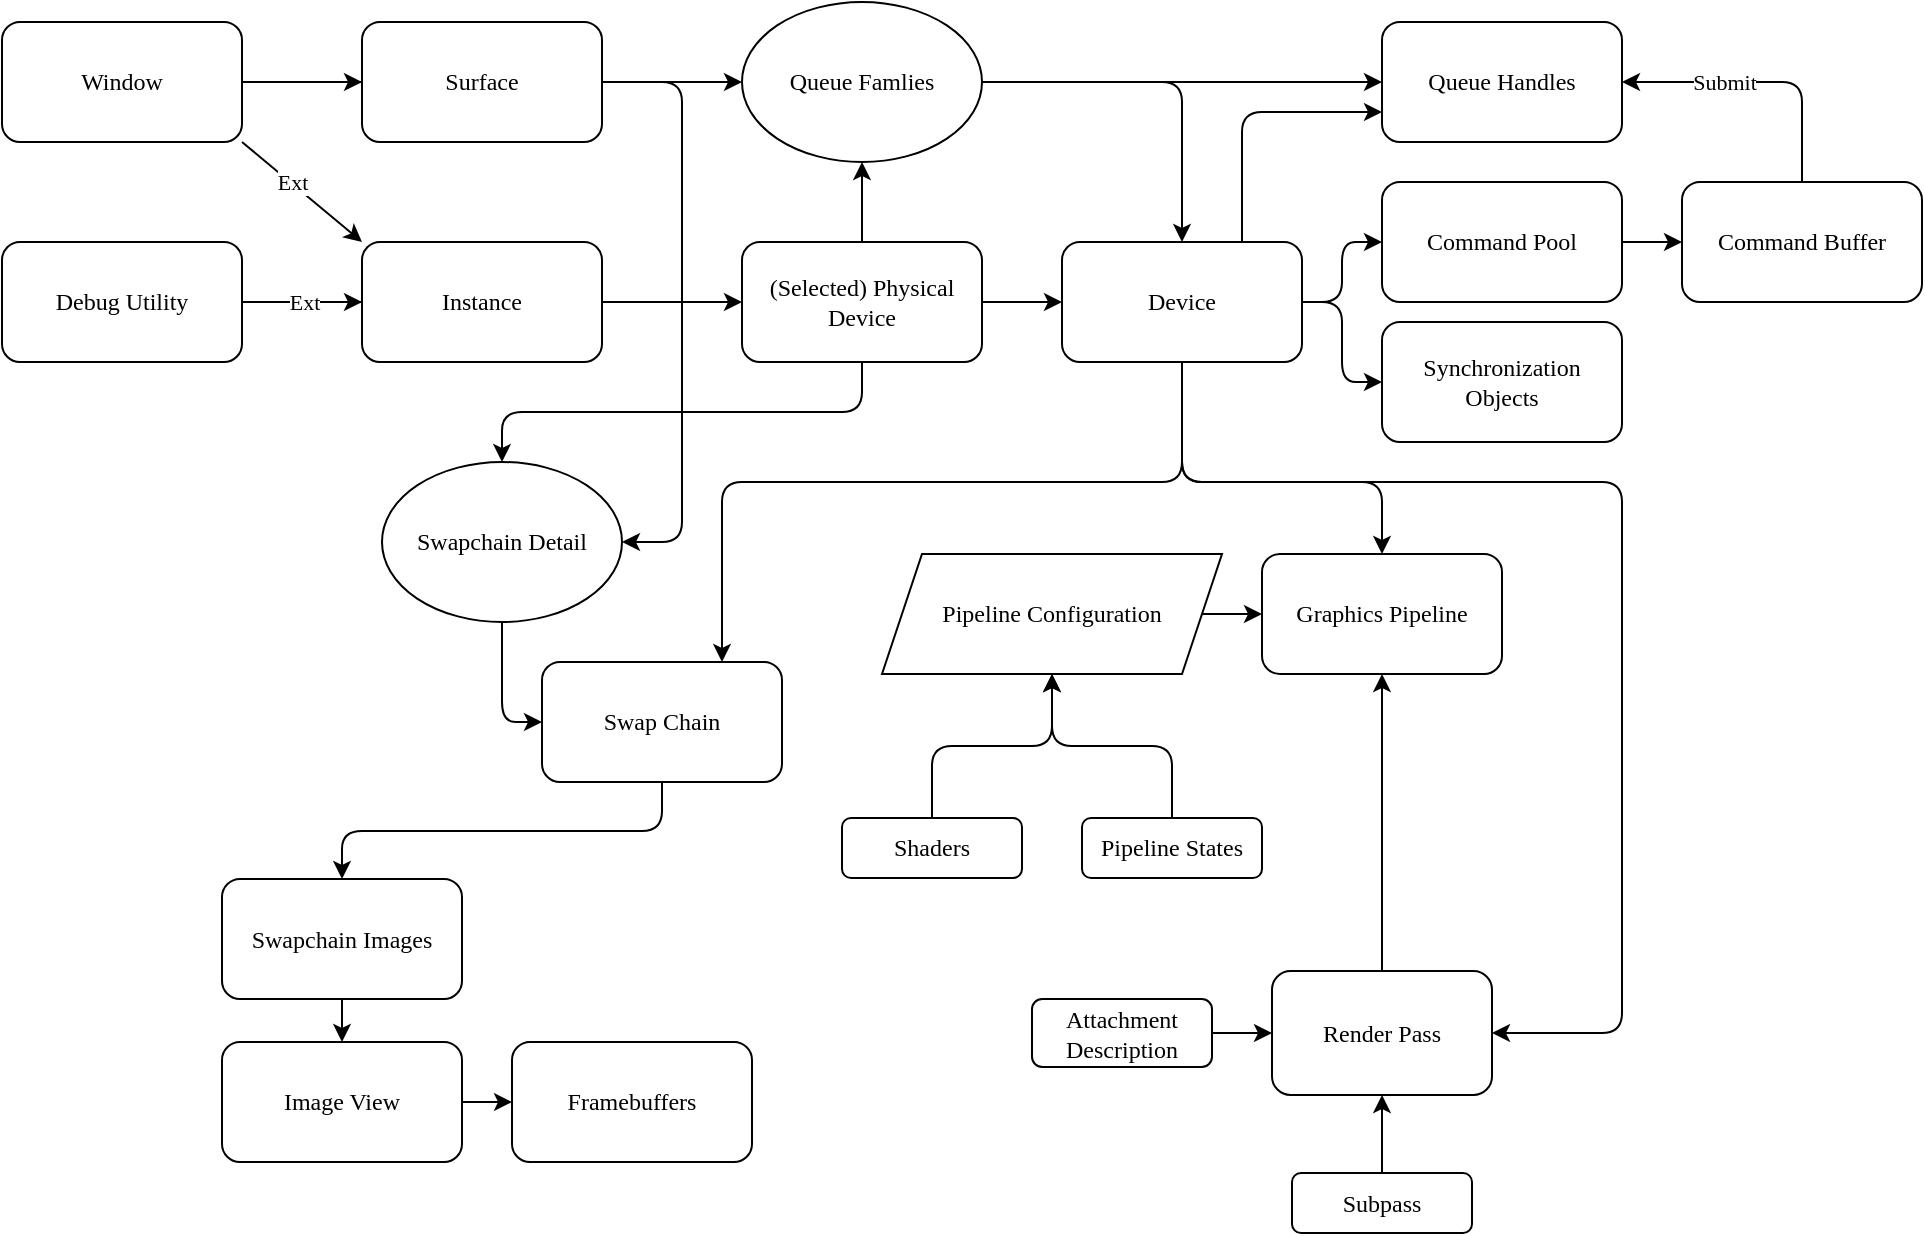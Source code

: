 <mxfile>
    <diagram id="eA_nwGEyrrlPk8IvKrsl" name="(Deprecated)Initialization Overview">
        <mxGraphModel dx="1399" dy="752" grid="1" gridSize="10" guides="1" tooltips="1" connect="1" arrows="1" fold="1" page="1" pageScale="1" pageWidth="1169" pageHeight="827" math="0" shadow="0">
            <root>
                <mxCell id="0"/>
                <mxCell id="1" parent="0"/>
                <mxCell id="20" style="edgeStyle=none;html=1;exitX=1;exitY=0.5;exitDx=0;exitDy=0;entryX=0;entryY=0.5;entryDx=0;entryDy=0;fontFamily=Cantarell;fontSource=http%3A%2F%2Fcantarell.gnome.org%2Ffonts%2FCantarell-VF.otf;" parent="1" source="3" target="17" edge="1">
                    <mxGeometry relative="1" as="geometry"/>
                </mxCell>
                <mxCell id="23" style="edgeStyle=none;html=1;exitX=1;exitY=1;exitDx=0;exitDy=0;entryX=0;entryY=0;entryDx=0;entryDy=0;fontFamily=Cantarell;fontSource=http%3A%2F%2Fcantarell.gnome.org%2Ffonts%2FCantarell-VF.otf;" parent="1" source="3" target="11" edge="1">
                    <mxGeometry relative="1" as="geometry"/>
                </mxCell>
                <mxCell id="24" value="Ext" style="edgeLabel;html=1;align=center;verticalAlign=middle;resizable=0;points=[];fontFamily=Cantarell;fontSource=http%3A%2F%2Fcantarell.gnome.org%2Ffonts%2FCantarell-VF.otf;" parent="23" vertex="1" connectable="0">
                    <mxGeometry x="-0.232" y="2" relative="1" as="geometry">
                        <mxPoint y="2" as="offset"/>
                    </mxGeometry>
                </mxCell>
                <mxCell id="3" value="Window" style="rounded=1;whiteSpace=wrap;html=1;fontFamily=Cantarell;fontSource=http%3A%2F%2Fcantarell.gnome.org%2Ffonts%2FCantarell-VF.otf;" parent="1" vertex="1">
                    <mxGeometry x="60" y="40" width="120" height="60" as="geometry"/>
                </mxCell>
                <mxCell id="36" style="edgeStyle=none;html=1;exitX=1;exitY=0.5;exitDx=0;exitDy=0;entryX=0;entryY=0.5;entryDx=0;entryDy=0;fontFamily=Cantarell;fontSource=http%3A%2F%2Fcantarell.gnome.org%2Ffonts%2FCantarell-VF.otf;" parent="1" target="14" edge="1">
                    <mxGeometry relative="1" as="geometry">
                        <mxPoint x="200" y="180" as="sourcePoint"/>
                    </mxGeometry>
                </mxCell>
                <mxCell id="11" value="Instance" style="rounded=1;whiteSpace=wrap;html=1;fontFamily=Cantarell;fontSource=http%3A%2F%2Fcantarell.gnome.org%2Ffonts%2FCantarell-VF.otf;" parent="1" vertex="1">
                    <mxGeometry x="240" y="150" width="120" height="60" as="geometry"/>
                </mxCell>
                <mxCell id="21" style="edgeStyle=none;html=1;exitX=1;exitY=0.5;exitDx=0;exitDy=0;entryX=0;entryY=0.5;entryDx=0;entryDy=0;fontFamily=Cantarell;fontSource=http%3A%2F%2Fcantarell.gnome.org%2Ffonts%2FCantarell-VF.otf;" parent="1" source="12" target="11" edge="1">
                    <mxGeometry relative="1" as="geometry"/>
                </mxCell>
                <mxCell id="25" value="Ext" style="edgeLabel;html=1;align=center;verticalAlign=middle;resizable=0;points=[];fontFamily=Cantarell;fontSource=http%3A%2F%2Fcantarell.gnome.org%2Ffonts%2FCantarell-VF.otf;" parent="21" vertex="1" connectable="0">
                    <mxGeometry x="-0.278" y="-2" relative="1" as="geometry">
                        <mxPoint x="9" y="-2" as="offset"/>
                    </mxGeometry>
                </mxCell>
                <mxCell id="12" value="Debug Utility" style="rounded=1;whiteSpace=wrap;html=1;fontFamily=Cantarell;fontSource=http%3A%2F%2Fcantarell.gnome.org%2Ffonts%2FCantarell-VF.otf;" parent="1" vertex="1">
                    <mxGeometry x="60" y="150" width="120" height="60" as="geometry"/>
                </mxCell>
                <mxCell id="26" style="edgeStyle=none;html=1;exitX=0.5;exitY=0;exitDx=0;exitDy=0;entryX=0.5;entryY=1;entryDx=0;entryDy=0;fontFamily=Cantarell;fontSource=http%3A%2F%2Fcantarell.gnome.org%2Ffonts%2FCantarell-VF.otf;" parent="1" source="14" target="18" edge="1">
                    <mxGeometry relative="1" as="geometry"/>
                </mxCell>
                <mxCell id="29" style="edgeStyle=none;html=1;fontFamily=Cantarell;fontSource=http%3A%2F%2Fcantarell.gnome.org%2Ffonts%2FCantarell-VF.otf;" parent="1" source="14" target="19" edge="1">
                    <mxGeometry relative="1" as="geometry"/>
                </mxCell>
                <mxCell id="31" style="edgeStyle=elbowEdgeStyle;html=1;exitX=0.5;exitY=1;exitDx=0;exitDy=0;entryX=0.5;entryY=0;entryDx=0;entryDy=0;elbow=vertical;fontFamily=Cantarell;fontSource=http%3A%2F%2Fcantarell.gnome.org%2Ffonts%2FCantarell-VF.otf;" parent="1" source="14" target="30" edge="1">
                    <mxGeometry relative="1" as="geometry"/>
                </mxCell>
                <mxCell id="14" value="(Selected) Physical Device" style="rounded=1;whiteSpace=wrap;html=1;fontFamily=Cantarell;fontSource=http%3A%2F%2Fcantarell.gnome.org%2Ffonts%2FCantarell-VF.otf;" parent="1" vertex="1">
                    <mxGeometry x="430" y="150" width="120" height="60" as="geometry"/>
                </mxCell>
                <mxCell id="27" style="edgeStyle=none;html=1;exitX=1;exitY=0.5;exitDx=0;exitDy=0;entryX=0;entryY=0.5;entryDx=0;entryDy=0;fontFamily=Cantarell;fontSource=http%3A%2F%2Fcantarell.gnome.org%2Ffonts%2FCantarell-VF.otf;" parent="1" target="18" edge="1">
                    <mxGeometry relative="1" as="geometry">
                        <mxPoint x="200" y="70" as="sourcePoint"/>
                    </mxGeometry>
                </mxCell>
                <mxCell id="48" style="edgeStyle=elbowEdgeStyle;html=1;exitX=1;exitY=0.5;exitDx=0;exitDy=0;entryX=1;entryY=0.5;entryDx=0;entryDy=0;" parent="1" source="17" target="30" edge="1">
                    <mxGeometry relative="1" as="geometry">
                        <Array as="points">
                            <mxPoint x="400" y="190"/>
                            <mxPoint x="400" y="170"/>
                        </Array>
                    </mxGeometry>
                </mxCell>
                <mxCell id="17" value="Surface" style="rounded=1;whiteSpace=wrap;html=1;fontFamily=Cantarell;fontSource=http%3A%2F%2Fcantarell.gnome.org%2Ffonts%2FCantarell-VF.otf;" parent="1" vertex="1">
                    <mxGeometry x="240" y="40" width="120" height="60" as="geometry"/>
                </mxCell>
                <mxCell id="37" style="edgeStyle=elbowEdgeStyle;html=1;exitX=1;exitY=0.5;exitDx=0;exitDy=0;elbow=vertical;fontFamily=Cantarell;fontSource=http%3A%2F%2Fcantarell.gnome.org%2Ffonts%2FCantarell-VF.otf;" parent="1" source="18" target="19" edge="1">
                    <mxGeometry relative="1" as="geometry">
                        <Array as="points">
                            <mxPoint x="650" y="70"/>
                            <mxPoint x="600" y="70"/>
                        </Array>
                    </mxGeometry>
                </mxCell>
                <mxCell id="52" style="edgeStyle=none;html=1;exitX=1;exitY=0.5;exitDx=0;exitDy=0;entryX=0;entryY=0.5;entryDx=0;entryDy=0;" parent="1" source="18" target="51" edge="1">
                    <mxGeometry relative="1" as="geometry"/>
                </mxCell>
                <mxCell id="18" value="Queue Famlies" style="ellipse;whiteSpace=wrap;html=1;fontFamily=Cantarell;fontSource=http%3A%2F%2Fcantarell.gnome.org%2Ffonts%2FCantarell-VF.otf;" parent="1" vertex="1">
                    <mxGeometry x="430" y="30" width="120" height="80" as="geometry"/>
                </mxCell>
                <mxCell id="35" style="edgeStyle=elbowEdgeStyle;html=1;exitX=0.5;exitY=1;exitDx=0;exitDy=0;entryX=0.75;entryY=0;entryDx=0;entryDy=0;elbow=vertical;fontFamily=Cantarell;fontSource=http%3A%2F%2Fcantarell.gnome.org%2Ffonts%2FCantarell-VF.otf;" parent="1" source="19" target="33" edge="1">
                    <mxGeometry relative="1" as="geometry">
                        <Array as="points">
                            <mxPoint x="570" y="270"/>
                            <mxPoint x="500" y="280"/>
                            <mxPoint x="430" y="300"/>
                            <mxPoint x="560" y="282"/>
                        </Array>
                    </mxGeometry>
                </mxCell>
                <mxCell id="46" style="edgeStyle=elbowEdgeStyle;elbow=vertical;html=1;exitX=0.5;exitY=1;exitDx=0;exitDy=0;fontFamily=Cantarell;fontSource=http%3A%2F%2Fcantarell.gnome.org%2Ffonts%2FCantarell-VF.otf;entryX=0.5;entryY=0;entryDx=0;entryDy=0;" parent="1" source="19" target="44" edge="1">
                    <mxGeometry relative="1" as="geometry">
                        <Array as="points">
                            <mxPoint x="710" y="270"/>
                        </Array>
                    </mxGeometry>
                </mxCell>
                <mxCell id="gQLLnRuquo6_95683umM-51" style="edgeStyle=orthogonalEdgeStyle;html=1;exitX=1;exitY=0.5;exitDx=0;exitDy=0;entryX=0;entryY=0.5;entryDx=0;entryDy=0;" parent="1" source="19" target="gQLLnRuquo6_95683umM-50" edge="1">
                    <mxGeometry relative="1" as="geometry"/>
                </mxCell>
                <mxCell id="50" style="edgeStyle=elbowEdgeStyle;html=1;exitX=1;exitY=0.5;exitDx=0;exitDy=0;entryX=0;entryY=0.5;entryDx=0;entryDy=0;" parent="1" source="19" target="49" edge="1">
                    <mxGeometry relative="1" as="geometry"/>
                </mxCell>
                <mxCell id="t4P6OeeRM0YHBfWq9Ygm-56" style="edgeStyle=orthogonalEdgeStyle;html=1;exitX=0.5;exitY=1;exitDx=0;exitDy=0;entryX=1;entryY=0.5;entryDx=0;entryDy=0;" parent="1" source="19" target="gn9V34H32k142-__LZ86-46" edge="1">
                    <mxGeometry relative="1" as="geometry">
                        <Array as="points">
                            <mxPoint x="650" y="270"/>
                            <mxPoint x="870" y="270"/>
                            <mxPoint x="870" y="545"/>
                        </Array>
                    </mxGeometry>
                </mxCell>
                <mxCell id="53" style="edgeStyle=orthogonalEdgeStyle;html=1;exitX=0.75;exitY=0;exitDx=0;exitDy=0;entryX=0;entryY=0.75;entryDx=0;entryDy=0;" parent="1" source="19" target="51" edge="1">
                    <mxGeometry relative="1" as="geometry"/>
                </mxCell>
                <mxCell id="19" value="Device" style="rounded=1;whiteSpace=wrap;html=1;fontFamily=Cantarell;fontSource=http%3A%2F%2Fcantarell.gnome.org%2Ffonts%2FCantarell-VF.otf;" parent="1" vertex="1">
                    <mxGeometry x="590" y="150" width="120" height="60" as="geometry"/>
                </mxCell>
                <mxCell id="34" style="edgeStyle=elbowEdgeStyle;html=1;exitX=0.5;exitY=1;exitDx=0;exitDy=0;entryX=0;entryY=0.5;entryDx=0;entryDy=0;fontFamily=Cantarell;fontSource=http%3A%2F%2Fcantarell.gnome.org%2Ffonts%2FCantarell-VF.otf;" parent="1" source="30" target="33" edge="1">
                    <mxGeometry relative="1" as="geometry">
                        <Array as="points">
                            <mxPoint x="310" y="360"/>
                        </Array>
                    </mxGeometry>
                </mxCell>
                <mxCell id="30" value="Swapchain Detail" style="ellipse;whiteSpace=wrap;html=1;fontFamily=Cantarell;fontSource=http%3A%2F%2Fcantarell.gnome.org%2Ffonts%2FCantarell-VF.otf;" parent="1" vertex="1">
                    <mxGeometry x="250" y="260" width="120" height="80" as="geometry"/>
                </mxCell>
                <mxCell id="39" style="edgeStyle=elbowEdgeStyle;elbow=vertical;html=1;exitX=0.5;exitY=1;exitDx=0;exitDy=0;entryX=0.5;entryY=0;entryDx=0;entryDy=0;fontFamily=Cantarell;fontSource=http%3A%2F%2Fcantarell.gnome.org%2Ffonts%2FCantarell-VF.otf;" parent="1" source="33" target="38" edge="1">
                    <mxGeometry relative="1" as="geometry"/>
                </mxCell>
                <mxCell id="33" value="Swap Chain" style="rounded=1;whiteSpace=wrap;html=1;fontFamily=Cantarell;fontSource=http%3A%2F%2Fcantarell.gnome.org%2Ffonts%2FCantarell-VF.otf;" parent="1" vertex="1">
                    <mxGeometry x="330" y="360" width="120" height="60" as="geometry"/>
                </mxCell>
                <mxCell id="41" style="edgeStyle=elbowEdgeStyle;elbow=vertical;html=1;exitX=0.5;exitY=1;exitDx=0;exitDy=0;entryX=0.5;entryY=0;entryDx=0;entryDy=0;fontFamily=Cantarell;fontSource=http%3A%2F%2Fcantarell.gnome.org%2Ffonts%2FCantarell-VF.otf;" parent="1" source="38" target="40" edge="1">
                    <mxGeometry relative="1" as="geometry"/>
                </mxCell>
                <mxCell id="38" value="Swapchain Images" style="rounded=1;whiteSpace=wrap;html=1;fontFamily=Cantarell;fontSource=http%3A%2F%2Fcantarell.gnome.org%2Ffonts%2FCantarell-VF.otf;" parent="1" vertex="1">
                    <mxGeometry x="170" y="468.5" width="120" height="60" as="geometry"/>
                </mxCell>
                <mxCell id="gQLLnRuquo6_95683umM-47" style="edgeStyle=orthogonalEdgeStyle;html=1;" parent="1" source="40" target="gQLLnRuquo6_95683umM-46" edge="1">
                    <mxGeometry relative="1" as="geometry"/>
                </mxCell>
                <mxCell id="40" value="Image View" style="rounded=1;whiteSpace=wrap;html=1;fontFamily=Cantarell;fontSource=http%3A%2F%2Fcantarell.gnome.org%2Ffonts%2FCantarell-VF.otf;" parent="1" vertex="1">
                    <mxGeometry x="170" y="550" width="120" height="60" as="geometry"/>
                </mxCell>
                <mxCell id="45" style="edgeStyle=elbowEdgeStyle;elbow=vertical;html=1;exitX=1;exitY=0.5;exitDx=0;exitDy=0;fontFamily=Cantarell;fontSource=http%3A%2F%2Fcantarell.gnome.org%2Ffonts%2FCantarell-VF.otf;" parent="1" source="43" target="44" edge="1">
                    <mxGeometry relative="1" as="geometry"/>
                </mxCell>
                <mxCell id="43" value="Pipeline Configuration" style="shape=parallelogram;perimeter=parallelogramPerimeter;whiteSpace=wrap;html=1;fixedSize=1;fontFamily=Cantarell;fontSource=http%3A%2F%2Fcantarell.gnome.org%2Ffonts%2FCantarell-VF.otf;" parent="1" vertex="1">
                    <mxGeometry x="500" y="306" width="170" height="60" as="geometry"/>
                </mxCell>
                <mxCell id="44" value="Graphics Pipeline" style="rounded=1;whiteSpace=wrap;html=1;fontFamily=Cantarell;fontSource=http%3A%2F%2Fcantarell.gnome.org%2Ffonts%2FCantarell-VF.otf;" parent="1" vertex="1">
                    <mxGeometry x="690" y="306" width="120" height="60" as="geometry"/>
                </mxCell>
                <mxCell id="t4P6OeeRM0YHBfWq9Ygm-55" style="edgeStyle=orthogonalEdgeStyle;html=1;" parent="1" source="gn9V34H32k142-__LZ86-46" target="44" edge="1">
                    <mxGeometry relative="1" as="geometry"/>
                </mxCell>
                <mxCell id="gn9V34H32k142-__LZ86-46" value="Render Pass" style="rounded=1;whiteSpace=wrap;html=1;fontFamily=Cantarell;fontSource=http%3A%2F%2Fcantarell.gnome.org%2Ffonts%2FCantarell-VF.otf;" parent="1" vertex="1">
                    <mxGeometry x="695" y="514.5" width="110" height="62" as="geometry"/>
                </mxCell>
                <mxCell id="gn9V34H32k142-__LZ86-52" style="edgeStyle=orthogonalEdgeStyle;html=1;fontFamily=Cantarell;fontSource=http%3A%2F%2Fcantarell.gnome.org%2Ffonts%2FCantarell-VF.otf;" parent="1" source="gn9V34H32k142-__LZ86-47" target="gn9V34H32k142-__LZ86-46" edge="1">
                    <mxGeometry relative="1" as="geometry"/>
                </mxCell>
                <mxCell id="gn9V34H32k142-__LZ86-47" value="Subpass" style="rounded=1;whiteSpace=wrap;html=1;fontFamily=Cantarell;fontSource=http%3A%2F%2Fcantarell.gnome.org%2Ffonts%2FCantarell-VF.otf;" parent="1" vertex="1">
                    <mxGeometry x="705" y="615.5" width="90" height="30" as="geometry"/>
                </mxCell>
                <mxCell id="gn9V34H32k142-__LZ86-54" style="edgeStyle=orthogonalEdgeStyle;html=1;exitX=0.5;exitY=0;exitDx=0;exitDy=0;fontFamily=Cantarell;fontSource=http%3A%2F%2Fcantarell.gnome.org%2Ffonts%2FCantarell-VF.otf;" parent="1" source="gn9V34H32k142-__LZ86-48" target="43" edge="1">
                    <mxGeometry relative="1" as="geometry"/>
                </mxCell>
                <mxCell id="gn9V34H32k142-__LZ86-48" value="Shaders" style="rounded=1;whiteSpace=wrap;html=1;fontFamily=Cantarell;fontSource=http%3A%2F%2Fcantarell.gnome.org%2Ffonts%2FCantarell-VF.otf;" parent="1" vertex="1">
                    <mxGeometry x="480" y="438" width="90" height="30" as="geometry"/>
                </mxCell>
                <mxCell id="gn9V34H32k142-__LZ86-55" style="edgeStyle=orthogonalEdgeStyle;html=1;exitX=0.5;exitY=0;exitDx=0;exitDy=0;fontFamily=Cantarell;fontSource=http%3A%2F%2Fcantarell.gnome.org%2Ffonts%2FCantarell-VF.otf;" parent="1" source="gn9V34H32k142-__LZ86-49" target="43" edge="1">
                    <mxGeometry relative="1" as="geometry"/>
                </mxCell>
                <mxCell id="gn9V34H32k142-__LZ86-49" value="Pipeline States" style="rounded=1;whiteSpace=wrap;html=1;fontFamily=Cantarell;fontSource=http%3A%2F%2Fcantarell.gnome.org%2Ffonts%2FCantarell-VF.otf;" parent="1" vertex="1">
                    <mxGeometry x="600" y="438" width="90" height="30" as="geometry"/>
                </mxCell>
                <mxCell id="gQLLnRuquo6_95683umM-46" value="Framebuffers" style="rounded=1;whiteSpace=wrap;html=1;fontFamily=Cantarell;fontSource=http%3A%2F%2Fcantarell.gnome.org%2Ffonts%2FCantarell-VF.otf;" parent="1" vertex="1">
                    <mxGeometry x="315" y="550" width="120" height="60" as="geometry"/>
                </mxCell>
                <mxCell id="gQLLnRuquo6_95683umM-53" style="edgeStyle=orthogonalEdgeStyle;html=1;fontFamily=Cantarell;fontSource=http%3A%2F%2Fcantarell.gnome.org%2Ffonts%2FCantarell-VF.otf;" parent="1" source="gQLLnRuquo6_95683umM-50" target="gQLLnRuquo6_95683umM-52" edge="1">
                    <mxGeometry relative="1" as="geometry"/>
                </mxCell>
                <mxCell id="gQLLnRuquo6_95683umM-50" value="Command Pool" style="rounded=1;whiteSpace=wrap;html=1;glass=0;fontFamily=Cantarell;fontSource=http%3A%2F%2Fcantarell.gnome.org%2Ffonts%2FCantarell-VF.otf;" parent="1" vertex="1">
                    <mxGeometry x="750" y="120" width="120" height="60" as="geometry"/>
                </mxCell>
                <mxCell id="54" style="edgeStyle=orthogonalEdgeStyle;html=1;exitX=0.5;exitY=0;exitDx=0;exitDy=0;entryX=1;entryY=0.5;entryDx=0;entryDy=0;" parent="1" source="gQLLnRuquo6_95683umM-52" target="51" edge="1">
                    <mxGeometry relative="1" as="geometry"/>
                </mxCell>
                <mxCell id="55" value="Submit" style="edgeLabel;html=1;align=center;verticalAlign=middle;resizable=0;points=[];fontFamily=Cantarell;fontSource=http%3A%2F%2Fcantarell.gnome.org%2Ffonts%2FCantarell-VF.otf;" parent="54" vertex="1" connectable="0">
                    <mxGeometry x="-0.004" y="1" relative="1" as="geometry">
                        <mxPoint x="-20" y="-1" as="offset"/>
                    </mxGeometry>
                </mxCell>
                <mxCell id="gQLLnRuquo6_95683umM-52" value="Command Buffer" style="rounded=1;whiteSpace=wrap;html=1;glass=0;fontFamily=Cantarell;fontSource=http%3A%2F%2Fcantarell.gnome.org%2Ffonts%2FCantarell-VF.otf;" parent="1" vertex="1">
                    <mxGeometry x="900" y="120" width="120" height="60" as="geometry"/>
                </mxCell>
                <mxCell id="49" value="Synchronization Objects" style="rounded=1;whiteSpace=wrap;html=1;glass=0;fontFamily=Cantarell;fontSource=http%3A%2F%2Fcantarell.gnome.org%2Ffonts%2FCantarell-VF.otf;" parent="1" vertex="1">
                    <mxGeometry x="750" y="190" width="120" height="60" as="geometry"/>
                </mxCell>
                <mxCell id="t4P6OeeRM0YHBfWq9Ygm-54" style="edgeStyle=orthogonalEdgeStyle;html=1;exitX=1;exitY=0.5;exitDx=0;exitDy=0;" parent="1" source="t4P6OeeRM0YHBfWq9Ygm-53" target="gn9V34H32k142-__LZ86-46" edge="1">
                    <mxGeometry relative="1" as="geometry"/>
                </mxCell>
                <mxCell id="t4P6OeeRM0YHBfWq9Ygm-53" value="Attachment Description" style="rounded=1;whiteSpace=wrap;html=1;fontFamily=Cantarell;fontSource=http%3A%2F%2Fcantarell.gnome.org%2Ffonts%2FCantarell-VF.otf;" parent="1" vertex="1">
                    <mxGeometry x="575" y="528.5" width="90" height="34" as="geometry"/>
                </mxCell>
                <mxCell id="51" value="Queue Handles" style="rounded=1;whiteSpace=wrap;html=1;glass=0;fontFamily=Cantarell;fontSource=http%3A%2F%2Fcantarell.gnome.org%2Ffonts%2FCantarell-VF.otf;" parent="1" vertex="1">
                    <mxGeometry x="750" y="40" width="120" height="60" as="geometry"/>
                </mxCell>
            </root>
        </mxGraphModel>
    </diagram>
    <diagram id="Y7M3WGmySOPv_7u_cuFc" name="Vertex Binding &amp; Attribute">
        <mxGraphModel dx="1399" dy="752" grid="1" gridSize="10" guides="1" tooltips="1" connect="1" arrows="1" fold="1" page="1" pageScale="1" pageWidth="1654" pageHeight="1169" math="0" shadow="0">
            <root>
                <mxCell id="0"/>
                <mxCell id="1" parent="0"/>
                <mxCell id="0my0_8O4Zz-QT_3my2oU-1" value="&lt;div style=&quot;color: rgb(212, 212, 212); background-color: rgb(30, 30, 30); font-family: &amp;quot;Fira Code&amp;quot;, Consolas, &amp;quot;Courier New&amp;quot;, monospace; font-weight: normal; font-size: 14px; line-height: 19px;&quot;&gt;&lt;div&gt;&lt;span style=&quot;color: #e06c75;&quot;&gt;&amp;nbsp;layout&lt;/span&gt;&lt;span style=&quot;color: #d4d4d4;&quot;&gt;(location &lt;/span&gt;&lt;span style=&quot;color: #56b6c2;&quot;&gt;=&lt;/span&gt;&lt;span style=&quot;color: #d4d4d4;&quot;&gt; &lt;/span&gt;&lt;span style=&quot;color: #9ce79c;&quot;&gt;0&lt;/span&gt;&lt;span style=&quot;color: #d4d4d4;&quot;&gt;) &lt;/span&gt;&lt;span style=&quot;color: #e06c75;&quot;&gt;in&lt;/span&gt;&lt;span style=&quot;color: #d4d4d4;&quot;&gt; &lt;/span&gt;&lt;span style=&quot;color: #e06c75;&quot;&gt;vec3&lt;/span&gt;&lt;span style=&quot;color: #d4d4d4;&quot;&gt;&amp;nbsp;vertexPosition;&lt;/span&gt;&lt;/div&gt;&lt;div&gt;&lt;span style=&quot;color: #e06c75;&quot;&gt;&amp;nbsp;layout&lt;/span&gt;&lt;span style=&quot;color: #d4d4d4;&quot;&gt;(location &lt;/span&gt;&lt;span style=&quot;color: #56b6c2;&quot;&gt;=&lt;/span&gt;&lt;span style=&quot;color: #d4d4d4;&quot;&gt; &lt;/span&gt;&lt;span style=&quot;color: #9ce79c;&quot;&gt;1&lt;/span&gt;&lt;span style=&quot;color: #d4d4d4;&quot;&gt;) &lt;/span&gt;&lt;span style=&quot;color: #e06c75;&quot;&gt;in&lt;/span&gt;&lt;span style=&quot;color: #d4d4d4;&quot;&gt; &lt;/span&gt;&lt;span style=&quot;color: #e06c75;&quot;&gt;vec3&lt;/span&gt;&lt;span style=&quot;color: #d4d4d4;&quot;&gt;&amp;nbsp;vertexColor;&lt;/span&gt;&lt;/div&gt;&lt;div&gt;&lt;span style=&quot;color: #e06c75;&quot;&gt;&amp;nbsp;layout&lt;/span&gt;&lt;span style=&quot;color: #d4d4d4;&quot;&gt;(location &lt;/span&gt;&lt;span style=&quot;color: #56b6c2;&quot;&gt;=&lt;/span&gt;&lt;span style=&quot;color: #d4d4d4;&quot;&gt; &lt;/span&gt;&lt;span style=&quot;color: #9ce79c;&quot;&gt;2&lt;/span&gt;&lt;span style=&quot;color: #d4d4d4;&quot;&gt;) &lt;/span&gt;&lt;span style=&quot;color: #e06c75;&quot;&gt;in&lt;/span&gt;&lt;span style=&quot;color: #d4d4d4;&quot;&gt; &lt;/span&gt;&lt;span style=&quot;color: #e06c75;&quot;&gt;vec2&lt;/span&gt;&lt;span style=&quot;color: #d4d4d4;&quot;&gt;&amp;nbsp;vertexUV;&lt;/span&gt;&lt;/div&gt;&lt;/div&gt;" style="text;whiteSpace=wrap;html=1;strokeColor=default;" parent="1" vertex="1">
                    <mxGeometry x="1187" y="350" width="390" height="70" as="geometry"/>
                </mxCell>
                <mxCell id="0my0_8O4Zz-QT_3my2oU-2" style="edgeStyle=orthogonalEdgeStyle;rounded=0;orthogonalLoop=1;jettySize=auto;html=1;exitX=1;exitY=0.5;exitDx=0;exitDy=0;entryX=0;entryY=0.25;entryDx=0;entryDy=0;fontFamily=Cantarell;fontSource=http%3A%2F%2Fcantarell.gnome.org%2Ffonts%2FCantarell-VF.otf;" parent="1" source="0my0_8O4Zz-QT_3my2oU-29" target="0my0_8O4Zz-QT_3my2oU-1" edge="1">
                    <mxGeometry relative="1" as="geometry"/>
                </mxCell>
                <mxCell id="0my0_8O4Zz-QT_3my2oU-3" style="edgeStyle=orthogonalEdgeStyle;rounded=0;orthogonalLoop=1;jettySize=auto;html=1;exitX=1;exitY=0.5;exitDx=0;exitDy=0;entryX=0;entryY=0.5;entryDx=0;entryDy=0;fontFamily=Cantarell;fontSource=http%3A%2F%2Fcantarell.gnome.org%2Ffonts%2FCantarell-VF.otf;" parent="1" source="0my0_8O4Zz-QT_3my2oU-35" target="0my0_8O4Zz-QT_3my2oU-1" edge="1">
                    <mxGeometry relative="1" as="geometry"/>
                </mxCell>
                <mxCell id="0my0_8O4Zz-QT_3my2oU-4" style="edgeStyle=orthogonalEdgeStyle;rounded=0;orthogonalLoop=1;jettySize=auto;html=1;exitX=1;exitY=0.5;exitDx=0;exitDy=0;entryX=0;entryY=0.75;entryDx=0;entryDy=0;fontFamily=Cantarell;fontSource=http%3A%2F%2Fcantarell.gnome.org%2Ffonts%2FCantarell-VF.otf;" parent="1" source="0my0_8O4Zz-QT_3my2oU-41" target="0my0_8O4Zz-QT_3my2oU-1" edge="1">
                    <mxGeometry relative="1" as="geometry"/>
                </mxCell>
                <mxCell id="0my0_8O4Zz-QT_3my2oU-5" value="Vertex Shader" style="text;html=1;strokeColor=none;fillColor=none;align=center;verticalAlign=middle;whiteSpace=wrap;rounded=0;fontFamily=Cantarell;fontSource=http%3A%2F%2Fcantarell.gnome.org%2Ffonts%2FCantarell-VF.otf;" parent="1" vertex="1">
                    <mxGeometry x="1187" y="330" width="90" height="15" as="geometry"/>
                </mxCell>
                <mxCell id="0my0_8O4Zz-QT_3my2oU-6" value="&lt;font style=&quot;font-size: 18px;&quot;&gt;Binding 0&lt;/font&gt;" style="swimlane;horizontal=0;whiteSpace=wrap;html=1;labelBorderColor=none;fillColor=#0050ef;strokeColor=#001DBC;fontColor=#ffffff;fontFamily=Cantarell;fontSource=http%3A%2F%2Fcantarell.gnome.org%2Ffonts%2FCantarell-VF.otf;" parent="1" vertex="1">
                    <mxGeometry x="77" y="180" width="1030" height="440" as="geometry">
                        <mxRectangle x="110" y="100" width="50" height="110" as="alternateBounds"/>
                    </mxGeometry>
                </mxCell>
                <mxCell id="0my0_8O4Zz-QT_3my2oU-7" value="Vertex Buffer 0" style="swimlane;childLayout=stackLayout;resizeParent=1;resizeParentMax=0;horizontal=1;startSize=20;horizontalStack=0;html=1;fillColor=#1ba1e2;fontColor=#ffffff;strokeColor=#006EAF;fontFamily=Cantarell;fontSource=http%3A%2F%2Fcantarell.gnome.org%2Ffonts%2FCantarell-VF.otf;" parent="0my0_8O4Zz-QT_3my2oU-6" vertex="1">
                    <mxGeometry x="312" y="10" width="150" height="380" as="geometry">
                        <mxRectangle x="312" y="10" width="130" height="30" as="alternateBounds"/>
                    </mxGeometry>
                </mxCell>
                <mxCell id="0my0_8O4Zz-QT_3my2oU-8" value="Vertex 0" style="swimlane;startSize=20;horizontal=0;html=1;fillColor=#76608a;fontColor=#ffffff;strokeColor=#432D57;fontFamily=Cantarell;fontSource=http%3A%2F%2Fcantarell.gnome.org%2Ffonts%2FCantarell-VF.otf;" parent="0my0_8O4Zz-QT_3my2oU-7" vertex="1">
                    <mxGeometry y="20" width="150" height="120" as="geometry"/>
                </mxCell>
                <mxCell id="0my0_8O4Zz-QT_3my2oU-9" value="Position (vec3)" style="rounded=0;whiteSpace=wrap;html=1;fontFamily=Cantarell;fontSource=http%3A%2F%2Fcantarell.gnome.org%2Ffonts%2FCantarell-VF.otf;" parent="0my0_8O4Zz-QT_3my2oU-8" vertex="1">
                    <mxGeometry x="30" y="10" width="110" height="30" as="geometry"/>
                </mxCell>
                <mxCell id="0my0_8O4Zz-QT_3my2oU-10" value="Color (vec3)" style="rounded=0;whiteSpace=wrap;html=1;fontFamily=Cantarell;fontSource=http%3A%2F%2Fcantarell.gnome.org%2Ffonts%2FCantarell-VF.otf;" parent="0my0_8O4Zz-QT_3my2oU-8" vertex="1">
                    <mxGeometry x="30" y="45" width="110" height="30" as="geometry"/>
                </mxCell>
                <mxCell id="0my0_8O4Zz-QT_3my2oU-11" value="UV (vec2)" style="rounded=0;whiteSpace=wrap;html=1;fontFamily=Cantarell;fontSource=http%3A%2F%2Fcantarell.gnome.org%2Ffonts%2FCantarell-VF.otf;" parent="0my0_8O4Zz-QT_3my2oU-8" vertex="1">
                    <mxGeometry x="30" y="80" width="110" height="30" as="geometry"/>
                </mxCell>
                <mxCell id="0my0_8O4Zz-QT_3my2oU-12" value="Vertex 1" style="swimlane;startSize=20;horizontal=0;html=1;fillColor=#76608a;fontColor=#ffffff;strokeColor=#432D57;fontFamily=Cantarell;fontSource=http%3A%2F%2Fcantarell.gnome.org%2Ffonts%2FCantarell-VF.otf;" parent="0my0_8O4Zz-QT_3my2oU-7" vertex="1">
                    <mxGeometry y="140" width="150" height="120" as="geometry"/>
                </mxCell>
                <mxCell id="0my0_8O4Zz-QT_3my2oU-13" value="Position (vec3)" style="rounded=0;whiteSpace=wrap;html=1;fontFamily=Cantarell;fontSource=http%3A%2F%2Fcantarell.gnome.org%2Ffonts%2FCantarell-VF.otf;" parent="0my0_8O4Zz-QT_3my2oU-12" vertex="1">
                    <mxGeometry x="30" y="10" width="110" height="30" as="geometry"/>
                </mxCell>
                <mxCell id="0my0_8O4Zz-QT_3my2oU-14" value="Color (vec3)" style="rounded=0;whiteSpace=wrap;html=1;fontFamily=Cantarell;fontSource=http%3A%2F%2Fcantarell.gnome.org%2Ffonts%2FCantarell-VF.otf;" parent="0my0_8O4Zz-QT_3my2oU-12" vertex="1">
                    <mxGeometry x="30" y="45" width="110" height="30" as="geometry"/>
                </mxCell>
                <mxCell id="0my0_8O4Zz-QT_3my2oU-15" value="UV (vec2)" style="rounded=0;whiteSpace=wrap;html=1;fontFamily=Cantarell;fontSource=http%3A%2F%2Fcantarell.gnome.org%2Ffonts%2FCantarell-VF.otf;" parent="0my0_8O4Zz-QT_3my2oU-12" vertex="1">
                    <mxGeometry x="30" y="80" width="110" height="30" as="geometry"/>
                </mxCell>
                <mxCell id="0my0_8O4Zz-QT_3my2oU-16" value="Vertex 2" style="swimlane;startSize=20;horizontal=0;html=1;fillColor=#76608a;fontColor=#ffffff;strokeColor=#432D57;fontFamily=Cantarell;fontSource=http%3A%2F%2Fcantarell.gnome.org%2Ffonts%2FCantarell-VF.otf;" parent="0my0_8O4Zz-QT_3my2oU-7" vertex="1">
                    <mxGeometry y="260" width="150" height="120" as="geometry"/>
                </mxCell>
                <mxCell id="0my0_8O4Zz-QT_3my2oU-17" value="Position (vec3)" style="rounded=0;whiteSpace=wrap;html=1;fontFamily=Cantarell;fontSource=http%3A%2F%2Fcantarell.gnome.org%2Ffonts%2FCantarell-VF.otf;" parent="0my0_8O4Zz-QT_3my2oU-16" vertex="1">
                    <mxGeometry x="30" y="10" width="110" height="30" as="geometry"/>
                </mxCell>
                <mxCell id="0my0_8O4Zz-QT_3my2oU-18" value="Color (vec3)" style="rounded=0;whiteSpace=wrap;html=1;fontFamily=Cantarell;fontSource=http%3A%2F%2Fcantarell.gnome.org%2Ffonts%2FCantarell-VF.otf;" parent="0my0_8O4Zz-QT_3my2oU-16" vertex="1">
                    <mxGeometry x="30" y="45" width="110" height="30" as="geometry"/>
                </mxCell>
                <mxCell id="0my0_8O4Zz-QT_3my2oU-19" value="UV (vec2)" style="rounded=0;whiteSpace=wrap;html=1;fontFamily=Cantarell;fontSource=http%3A%2F%2Fcantarell.gnome.org%2Ffonts%2FCantarell-VF.otf;" parent="0my0_8O4Zz-QT_3my2oU-16" vertex="1">
                    <mxGeometry x="30" y="80" width="110" height="30" as="geometry"/>
                </mxCell>
                <mxCell id="0my0_8O4Zz-QT_3my2oU-20" style="edgeStyle=orthogonalEdgeStyle;rounded=0;orthogonalLoop=1;jettySize=auto;html=1;exitX=0;exitY=0.5;exitDx=0;exitDy=0;entryX=1;entryY=0.5;entryDx=0;entryDy=0;fontFamily=Cantarell;fontSource=http%3A%2F%2Fcantarell.gnome.org%2Ffonts%2FCantarell-VF.otf;" parent="0my0_8O4Zz-QT_3my2oU-6" source="0my0_8O4Zz-QT_3my2oU-23" target="0my0_8O4Zz-QT_3my2oU-8" edge="1">
                    <mxGeometry relative="1" as="geometry"/>
                </mxCell>
                <mxCell id="0my0_8O4Zz-QT_3my2oU-21" style="edgeStyle=orthogonalEdgeStyle;rounded=0;orthogonalLoop=1;jettySize=auto;html=1;exitX=0;exitY=0.5;exitDx=0;exitDy=0;entryX=1;entryY=0.5;entryDx=0;entryDy=0;fontFamily=Cantarell;fontSource=http%3A%2F%2Fcantarell.gnome.org%2Ffonts%2FCantarell-VF.otf;" parent="0my0_8O4Zz-QT_3my2oU-6" source="0my0_8O4Zz-QT_3my2oU-23" target="0my0_8O4Zz-QT_3my2oU-12" edge="1">
                    <mxGeometry relative="1" as="geometry"/>
                </mxCell>
                <mxCell id="0my0_8O4Zz-QT_3my2oU-22" style="edgeStyle=orthogonalEdgeStyle;rounded=0;orthogonalLoop=1;jettySize=auto;html=1;exitX=0;exitY=0.5;exitDx=0;exitDy=0;entryX=1;entryY=0.5;entryDx=0;entryDy=0;fontFamily=Cantarell;fontSource=http%3A%2F%2Fcantarell.gnome.org%2Ffonts%2FCantarell-VF.otf;" parent="0my0_8O4Zz-QT_3my2oU-6" source="0my0_8O4Zz-QT_3my2oU-23" target="0my0_8O4Zz-QT_3my2oU-16" edge="1">
                    <mxGeometry relative="1" as="geometry"/>
                </mxCell>
                <mxCell id="0my0_8O4Zz-QT_3my2oU-23" value="Pattern Per Vertex" style="swimlane;whiteSpace=wrap;html=1;fillColor=#60a917;fontColor=#ffffff;strokeColor=#2D7600;fontFamily=Cantarell;fontSource=http%3A%2F%2Fcantarell.gnome.org%2Ffonts%2FCantarell-VF.otf;" parent="0my0_8O4Zz-QT_3my2oU-6" vertex="1">
                    <mxGeometry x="510" y="135" width="130" height="140" as="geometry"/>
                </mxCell>
                <mxCell id="0my0_8O4Zz-QT_3my2oU-24" value="Position (vec3)" style="rounded=0;whiteSpace=wrap;html=1;fontFamily=Cantarell;fontSource=http%3A%2F%2Fcantarell.gnome.org%2Ffonts%2FCantarell-VF.otf;" parent="0my0_8O4Zz-QT_3my2oU-23" vertex="1">
                    <mxGeometry x="10" y="30" width="110" height="30" as="geometry"/>
                </mxCell>
                <mxCell id="0my0_8O4Zz-QT_3my2oU-25" value="Color (vec3)" style="rounded=0;whiteSpace=wrap;html=1;fontFamily=Cantarell;fontSource=http%3A%2F%2Fcantarell.gnome.org%2Ffonts%2FCantarell-VF.otf;" parent="0my0_8O4Zz-QT_3my2oU-23" vertex="1">
                    <mxGeometry x="10" y="65" width="110" height="30" as="geometry"/>
                </mxCell>
                <mxCell id="0my0_8O4Zz-QT_3my2oU-26" value="UV (vec2)" style="rounded=0;whiteSpace=wrap;html=1;fontFamily=Cantarell;fontSource=http%3A%2F%2Fcantarell.gnome.org%2Ffonts%2FCantarell-VF.otf;" parent="0my0_8O4Zz-QT_3my2oU-23" vertex="1">
                    <mxGeometry x="10" y="100" width="110" height="30" as="geometry"/>
                </mxCell>
                <mxCell id="0my0_8O4Zz-QT_3my2oU-27" style="edgeStyle=orthogonalEdgeStyle;rounded=0;orthogonalLoop=1;jettySize=auto;html=1;exitX=0;exitY=0.5;exitDx=0;exitDy=0;entryX=1;entryY=0.5;entryDx=0;entryDy=0;fontFamily=Cantarell;fontSource=http%3A%2F%2Fcantarell.gnome.org%2Ffonts%2FCantarell-VF.otf;" parent="0my0_8O4Zz-QT_3my2oU-6" source="0my0_8O4Zz-QT_3my2oU-28" target="0my0_8O4Zz-QT_3my2oU-24" edge="1">
                    <mxGeometry relative="1" as="geometry"/>
                </mxCell>
                <mxCell id="0my0_8O4Zz-QT_3my2oU-28" value="VertexInputAttributeDescription" style="swimlane;whiteSpace=wrap;html=1;fillColor=#d80073;fontColor=#ffffff;strokeColor=#A50040;fontFamily=Cantarell;fontSource=http%3A%2F%2Fcantarell.gnome.org%2Ffonts%2FCantarell-VF.otf;" parent="0my0_8O4Zz-QT_3my2oU-6" vertex="1">
                    <mxGeometry x="672" y="20" width="336" height="120" as="geometry"/>
                </mxCell>
                <mxCell id="0my0_8O4Zz-QT_3my2oU-29" value="location = 0" style="rounded=0;whiteSpace=wrap;html=1;fontFamily=Cantarell;fontSource=http%3A%2F%2Fcantarell.gnome.org%2Ffonts%2FCantarell-VF.otf;" parent="0my0_8O4Zz-QT_3my2oU-28" vertex="1">
                    <mxGeometry x="206" y="35" width="120" height="30" as="geometry"/>
                </mxCell>
                <mxCell id="0my0_8O4Zz-QT_3my2oU-30" value="format = R32G32B32Sfloat" style="rounded=0;whiteSpace=wrap;html=1;fontFamily=Cantarell;fontSource=http%3A%2F%2Fcantarell.gnome.org%2Ffonts%2FCantarell-VF.otf;" parent="0my0_8O4Zz-QT_3my2oU-28" vertex="1">
                    <mxGeometry x="16" y="35" width="174" height="30" as="geometry"/>
                </mxCell>
                <mxCell id="0my0_8O4Zz-QT_3my2oU-31" value="offset = 0 Byte" style="rounded=0;whiteSpace=wrap;html=1;fontFamily=Cantarell;fontSource=http%3A%2F%2Fcantarell.gnome.org%2Ffonts%2FCantarell-VF.otf;" parent="0my0_8O4Zz-QT_3my2oU-28" vertex="1">
                    <mxGeometry x="16" y="75" width="174" height="30" as="geometry"/>
                </mxCell>
                <mxCell id="0my0_8O4Zz-QT_3my2oU-32" value="binding = 0" style="rounded=0;whiteSpace=wrap;html=1;fillColor=#6d8764;fontColor=#ffffff;strokeColor=#3A5431;fontFamily=Cantarell;fontSource=http%3A%2F%2Fcantarell.gnome.org%2Ffonts%2FCantarell-VF.otf;" parent="0my0_8O4Zz-QT_3my2oU-28" vertex="1">
                    <mxGeometry x="206" y="75" width="120" height="30" as="geometry"/>
                </mxCell>
                <mxCell id="0my0_8O4Zz-QT_3my2oU-33" style="edgeStyle=orthogonalEdgeStyle;rounded=0;orthogonalLoop=1;jettySize=auto;html=1;exitX=0;exitY=0.5;exitDx=0;exitDy=0;entryX=1;entryY=0.5;entryDx=0;entryDy=0;fontFamily=Cantarell;fontSource=http%3A%2F%2Fcantarell.gnome.org%2Ffonts%2FCantarell-VF.otf;" parent="0my0_8O4Zz-QT_3my2oU-6" source="0my0_8O4Zz-QT_3my2oU-34" target="0my0_8O4Zz-QT_3my2oU-25" edge="1">
                    <mxGeometry relative="1" as="geometry"/>
                </mxCell>
                <mxCell id="0my0_8O4Zz-QT_3my2oU-34" value="VertexInputAttributeDescription" style="swimlane;whiteSpace=wrap;html=1;fillColor=#d80073;fontColor=#ffffff;strokeColor=#A50040;fontFamily=Cantarell;fontSource=http%3A%2F%2Fcantarell.gnome.org%2Ffonts%2FCantarell-VF.otf;" parent="0my0_8O4Zz-QT_3my2oU-6" vertex="1">
                    <mxGeometry x="672" y="155" width="336" height="120" as="geometry"/>
                </mxCell>
                <mxCell id="0my0_8O4Zz-QT_3my2oU-35" value="location = 1" style="rounded=0;whiteSpace=wrap;html=1;fontFamily=Cantarell;fontSource=http%3A%2F%2Fcantarell.gnome.org%2Ffonts%2FCantarell-VF.otf;" parent="0my0_8O4Zz-QT_3my2oU-34" vertex="1">
                    <mxGeometry x="206" y="35" width="120" height="30" as="geometry"/>
                </mxCell>
                <mxCell id="0my0_8O4Zz-QT_3my2oU-36" value="format = R32G32B32Sfloat" style="rounded=0;whiteSpace=wrap;html=1;fontFamily=Cantarell;fontSource=http%3A%2F%2Fcantarell.gnome.org%2Ffonts%2FCantarell-VF.otf;" parent="0my0_8O4Zz-QT_3my2oU-34" vertex="1">
                    <mxGeometry x="16" y="35" width="174" height="30" as="geometry"/>
                </mxCell>
                <mxCell id="0my0_8O4Zz-QT_3my2oU-37" value="offset = 12 Bytes" style="rounded=0;whiteSpace=wrap;html=1;fontFamily=Cantarell;fontSource=http%3A%2F%2Fcantarell.gnome.org%2Ffonts%2FCantarell-VF.otf;" parent="0my0_8O4Zz-QT_3my2oU-34" vertex="1">
                    <mxGeometry x="16" y="75" width="174" height="30" as="geometry"/>
                </mxCell>
                <mxCell id="0my0_8O4Zz-QT_3my2oU-38" value="binding = 0" style="rounded=0;whiteSpace=wrap;html=1;fillColor=#6d8764;fontColor=#ffffff;strokeColor=#3A5431;fontFamily=Cantarell;fontSource=http%3A%2F%2Fcantarell.gnome.org%2Ffonts%2FCantarell-VF.otf;" parent="0my0_8O4Zz-QT_3my2oU-34" vertex="1">
                    <mxGeometry x="206" y="75" width="120" height="30" as="geometry"/>
                </mxCell>
                <mxCell id="0my0_8O4Zz-QT_3my2oU-39" style="edgeStyle=orthogonalEdgeStyle;rounded=0;orthogonalLoop=1;jettySize=auto;html=1;exitX=0;exitY=0.5;exitDx=0;exitDy=0;entryX=1;entryY=0.5;entryDx=0;entryDy=0;fontFamily=Cantarell;fontSource=http%3A%2F%2Fcantarell.gnome.org%2Ffonts%2FCantarell-VF.otf;" parent="0my0_8O4Zz-QT_3my2oU-6" source="0my0_8O4Zz-QT_3my2oU-40" target="0my0_8O4Zz-QT_3my2oU-26" edge="1">
                    <mxGeometry relative="1" as="geometry"/>
                </mxCell>
                <mxCell id="0my0_8O4Zz-QT_3my2oU-40" value="VertexInputAttributeDescription" style="swimlane;whiteSpace=wrap;html=1;fillColor=#d80073;fontColor=#ffffff;strokeColor=#A50040;fontFamily=Cantarell;fontSource=http%3A%2F%2Fcantarell.gnome.org%2Ffonts%2FCantarell-VF.otf;" parent="0my0_8O4Zz-QT_3my2oU-6" vertex="1">
                    <mxGeometry x="672" y="295" width="336" height="120" as="geometry"/>
                </mxCell>
                <mxCell id="0my0_8O4Zz-QT_3my2oU-41" value="location = 2" style="rounded=0;whiteSpace=wrap;html=1;fontFamily=Cantarell;fontSource=http%3A%2F%2Fcantarell.gnome.org%2Ffonts%2FCantarell-VF.otf;" parent="0my0_8O4Zz-QT_3my2oU-40" vertex="1">
                    <mxGeometry x="206" y="35" width="120" height="30" as="geometry"/>
                </mxCell>
                <mxCell id="0my0_8O4Zz-QT_3my2oU-42" value="format = R32G32Sfloat" style="rounded=0;whiteSpace=wrap;html=1;fontFamily=Cantarell;fontSource=http%3A%2F%2Fcantarell.gnome.org%2Ffonts%2FCantarell-VF.otf;" parent="0my0_8O4Zz-QT_3my2oU-40" vertex="1">
                    <mxGeometry x="16" y="35" width="174" height="30" as="geometry"/>
                </mxCell>
                <mxCell id="0my0_8O4Zz-QT_3my2oU-43" value="offset = 24 Bytes" style="rounded=0;whiteSpace=wrap;html=1;fontFamily=Cantarell;fontSource=http%3A%2F%2Fcantarell.gnome.org%2Ffonts%2FCantarell-VF.otf;" parent="0my0_8O4Zz-QT_3my2oU-40" vertex="1">
                    <mxGeometry x="16" y="75" width="174" height="30" as="geometry"/>
                </mxCell>
                <mxCell id="0my0_8O4Zz-QT_3my2oU-44" value="binding = 0" style="rounded=0;whiteSpace=wrap;html=1;fillColor=#6d8764;fontColor=#ffffff;strokeColor=#3A5431;fontFamily=Cantarell;fontSource=http%3A%2F%2Fcantarell.gnome.org%2Ffonts%2FCantarell-VF.otf;" parent="0my0_8O4Zz-QT_3my2oU-40" vertex="1">
                    <mxGeometry x="206" y="75" width="120" height="30" as="geometry"/>
                </mxCell>
                <mxCell id="0my0_8O4Zz-QT_3my2oU-45" value="VertexInputBindingDescription" style="swimlane;whiteSpace=wrap;html=1;fillColor=#d80073;fontColor=#ffffff;strokeColor=#A50040;fontFamily=Cantarell;fontSource=http%3A%2F%2Fcantarell.gnome.org%2Ffonts%2FCantarell-VF.otf;" parent="0my0_8O4Zz-QT_3my2oU-6" vertex="1">
                    <mxGeometry x="50" y="135" width="190" height="170" as="geometry"/>
                </mxCell>
                <mxCell id="0my0_8O4Zz-QT_3my2oU-46" value="stride = 32 Bytes" style="whiteSpace=wrap;html=1;fontFamily=Cantarell;fontSource=http%3A%2F%2Fcantarell.gnome.org%2Ffonts%2FCantarell-VF.otf;" parent="0my0_8O4Zz-QT_3my2oU-45" vertex="1">
                    <mxGeometry x="10" y="35" width="170" height="35" as="geometry"/>
                </mxCell>
                <mxCell id="0my0_8O4Zz-QT_3my2oU-47" value="binding = 0" style="whiteSpace=wrap;html=1;fillColor=#6d8764;fontColor=#ffffff;strokeColor=#3A5431;fontFamily=Cantarell;fontSource=http%3A%2F%2Fcantarell.gnome.org%2Ffonts%2FCantarell-VF.otf;" parent="0my0_8O4Zz-QT_3my2oU-45" vertex="1">
                    <mxGeometry x="10" y="77.5" width="170" height="35" as="geometry"/>
                </mxCell>
                <mxCell id="0my0_8O4Zz-QT_3my2oU-48" value="inputRate = perVertex" style="whiteSpace=wrap;html=1;fontFamily=Cantarell;fontSource=http%3A%2F%2Fcantarell.gnome.org%2Ffonts%2FCantarell-VF.otf;" parent="0my0_8O4Zz-QT_3my2oU-45" vertex="1">
                    <mxGeometry x="10" y="120" width="170" height="35" as="geometry"/>
                </mxCell>
                <mxCell id="0my0_8O4Zz-QT_3my2oU-49" value="" style="shape=crossbar;whiteSpace=wrap;html=1;rounded=1;direction=south;fontFamily=Cantarell;fontSource=http%3A%2F%2Fcantarell.gnome.org%2Ffonts%2FCantarell-VF.otf;" parent="0my0_8O4Zz-QT_3my2oU-6" vertex="1">
                    <mxGeometry x="292" y="30" width="20" height="120" as="geometry"/>
                </mxCell>
                <mxCell id="0my0_8O4Zz-QT_3my2oU-50" value="32 Bytes" style="text;html=1;align=center;verticalAlign=middle;resizable=0;points=[];autosize=1;strokeColor=none;fillColor=none;rotation=-90;fontFamily=Cantarell;fontSource=http%3A%2F%2Fcantarell.gnome.org%2Ffonts%2FCantarell-VF.otf;" parent="0my0_8O4Zz-QT_3my2oU-6" vertex="1">
                    <mxGeometry x="252" y="75" width="70" height="30" as="geometry"/>
                </mxCell>
                <mxCell id="0my0_8O4Zz-QT_3my2oU-51" style="edgeStyle=orthogonalEdgeStyle;rounded=0;orthogonalLoop=1;jettySize=auto;html=1;exitX=1;exitY=0.5;exitDx=0;exitDy=0;entryX=0.476;entryY=-0.01;entryDx=0;entryDy=0;entryPerimeter=0;fontFamily=Cantarell;fontSource=http%3A%2F%2Fcantarell.gnome.org%2Ffonts%2FCantarell-VF.otf;" parent="0my0_8O4Zz-QT_3my2oU-6" source="0my0_8O4Zz-QT_3my2oU-46" target="0my0_8O4Zz-QT_3my2oU-50" edge="1">
                    <mxGeometry relative="1" as="geometry"/>
                </mxCell>
                <mxCell id="0my0_8O4Zz-QT_3my2oU-52" value="&lt;h1&gt;Per Vertex&lt;/h1&gt;&lt;p&gt;Values stays the same across vertices with the same index in every instance&lt;/p&gt;" style="text;html=1;strokeColor=default;fillColor=none;spacing=5;spacingTop=-20;whiteSpace=wrap;overflow=hidden;rounded=0;dashed=1;fontFamily=Cantarell;fontSource=http%3A%2F%2Fcantarell.gnome.org%2Ffonts%2FCantarell-VF.otf;" parent="0my0_8O4Zz-QT_3my2oU-6" vertex="1">
                    <mxGeometry x="50" y="325" width="190" height="95" as="geometry"/>
                </mxCell>
                <mxCell id="0my0_8O4Zz-QT_3my2oU-53" style="rounded=0;orthogonalLoop=1;jettySize=auto;html=1;exitX=0.5;exitY=1;exitDx=0;exitDy=0;endArrow=none;endFill=0;shape=link;fontFamily=Cantarell;fontSource=http%3A%2F%2Fcantarell.gnome.org%2Ffonts%2FCantarell-VF.otf;" parent="0my0_8O4Zz-QT_3my2oU-6" source="0my0_8O4Zz-QT_3my2oU-48" target="0my0_8O4Zz-QT_3my2oU-52" edge="1">
                    <mxGeometry relative="1" as="geometry">
                        <mxPoint x="145" y="290" as="sourcePoint"/>
                    </mxGeometry>
                </mxCell>
                <mxCell id="0my0_8O4Zz-QT_3my2oU-54" value="&lt;font style=&quot;font-size: 18px;&quot;&gt;Binding 1&lt;br&gt;&lt;/font&gt;" style="swimlane;horizontal=0;whiteSpace=wrap;html=1;labelBorderColor=none;fillColor=#0050ef;strokeColor=#001DBC;fontColor=#ffffff;fontFamily=Cantarell;fontSource=http%3A%2F%2Fcantarell.gnome.org%2Ffonts%2FCantarell-VF.otf;" parent="1" vertex="1">
                    <mxGeometry x="77" y="670" width="1030" height="320" as="geometry">
                        <mxRectangle x="110" y="100" width="50" height="110" as="alternateBounds"/>
                    </mxGeometry>
                </mxCell>
                <mxCell id="0my0_8O4Zz-QT_3my2oU-55" value="Vertex Buffer 1" style="swimlane;childLayout=stackLayout;resizeParent=1;resizeParentMax=0;horizontal=1;startSize=20;horizontalStack=0;html=1;fillColor=#1ba1e2;fontColor=#ffffff;strokeColor=#006EAF;fontFamily=Cantarell;fontSource=http%3A%2F%2Fcantarell.gnome.org%2Ffonts%2FCantarell-VF.otf;" parent="0my0_8O4Zz-QT_3my2oU-54" vertex="1">
                    <mxGeometry x="312" y="30" width="150" height="200" as="geometry">
                        <mxRectangle x="312" y="10" width="130" height="30" as="alternateBounds"/>
                    </mxGeometry>
                </mxCell>
                <mxCell id="0my0_8O4Zz-QT_3my2oU-56" value="Instance 0" style="swimlane;startSize=20;horizontal=0;html=1;fillColor=#76608a;fontColor=#ffffff;strokeColor=#432D57;fontFamily=Cantarell;fontSource=http%3A%2F%2Fcantarell.gnome.org%2Ffonts%2FCantarell-VF.otf;" parent="0my0_8O4Zz-QT_3my2oU-55" vertex="1">
                    <mxGeometry y="20" width="150" height="90" as="geometry"/>
                </mxCell>
                <mxCell id="0my0_8O4Zz-QT_3my2oU-57" value="Position (vec3)" style="rounded=0;whiteSpace=wrap;html=1;fontFamily=Cantarell;fontSource=http%3A%2F%2Fcantarell.gnome.org%2Ffonts%2FCantarell-VF.otf;" parent="0my0_8O4Zz-QT_3my2oU-56" vertex="1">
                    <mxGeometry x="30" y="10" width="110" height="30" as="geometry"/>
                </mxCell>
                <mxCell id="0my0_8O4Zz-QT_3my2oU-58" value="Color (vec3)" style="rounded=0;whiteSpace=wrap;html=1;fontFamily=Cantarell;fontSource=http%3A%2F%2Fcantarell.gnome.org%2Ffonts%2FCantarell-VF.otf;" parent="0my0_8O4Zz-QT_3my2oU-56" vertex="1">
                    <mxGeometry x="30" y="45" width="110" height="30" as="geometry"/>
                </mxCell>
                <mxCell id="0my0_8O4Zz-QT_3my2oU-59" value="Instance 1" style="swimlane;startSize=20;horizontal=0;html=1;fillColor=#76608a;fontColor=#ffffff;strokeColor=#432D57;fontFamily=Cantarell;fontSource=http%3A%2F%2Fcantarell.gnome.org%2Ffonts%2FCantarell-VF.otf;" parent="0my0_8O4Zz-QT_3my2oU-55" vertex="1">
                    <mxGeometry y="110" width="150" height="90" as="geometry"/>
                </mxCell>
                <mxCell id="0my0_8O4Zz-QT_3my2oU-60" value="Position (vec3)" style="rounded=0;whiteSpace=wrap;html=1;fontFamily=Cantarell;fontSource=http%3A%2F%2Fcantarell.gnome.org%2Ffonts%2FCantarell-VF.otf;" parent="0my0_8O4Zz-QT_3my2oU-59" vertex="1">
                    <mxGeometry x="30" y="10" width="110" height="30" as="geometry"/>
                </mxCell>
                <mxCell id="0my0_8O4Zz-QT_3my2oU-61" value="Color (vec3)" style="rounded=0;whiteSpace=wrap;html=1;fontFamily=Cantarell;fontSource=http%3A%2F%2Fcantarell.gnome.org%2Ffonts%2FCantarell-VF.otf;" parent="0my0_8O4Zz-QT_3my2oU-59" vertex="1">
                    <mxGeometry x="30" y="45" width="110" height="30" as="geometry"/>
                </mxCell>
                <mxCell id="0my0_8O4Zz-QT_3my2oU-62" style="edgeStyle=orthogonalEdgeStyle;rounded=0;orthogonalLoop=1;jettySize=auto;html=1;exitX=0;exitY=0.5;exitDx=0;exitDy=0;entryX=1;entryY=0.5;entryDx=0;entryDy=0;fontFamily=Cantarell;fontSource=http%3A%2F%2Fcantarell.gnome.org%2Ffonts%2FCantarell-VF.otf;" parent="0my0_8O4Zz-QT_3my2oU-54" source="0my0_8O4Zz-QT_3my2oU-64" target="0my0_8O4Zz-QT_3my2oU-56" edge="1">
                    <mxGeometry relative="1" as="geometry"/>
                </mxCell>
                <mxCell id="0my0_8O4Zz-QT_3my2oU-63" style="edgeStyle=orthogonalEdgeStyle;rounded=0;orthogonalLoop=1;jettySize=auto;html=1;exitX=0;exitY=0.5;exitDx=0;exitDy=0;entryX=1;entryY=0.5;entryDx=0;entryDy=0;fontFamily=Cantarell;fontSource=http%3A%2F%2Fcantarell.gnome.org%2Ffonts%2FCantarell-VF.otf;" parent="0my0_8O4Zz-QT_3my2oU-54" source="0my0_8O4Zz-QT_3my2oU-64" target="0my0_8O4Zz-QT_3my2oU-59" edge="1">
                    <mxGeometry relative="1" as="geometry"/>
                </mxCell>
                <mxCell id="0my0_8O4Zz-QT_3my2oU-64" value="Pattern Per Vertex" style="swimlane;whiteSpace=wrap;html=1;fillColor=#60a917;fontColor=#ffffff;strokeColor=#2D7600;fontFamily=Cantarell;fontSource=http%3A%2F%2Fcantarell.gnome.org%2Ffonts%2FCantarell-VF.otf;" parent="0my0_8O4Zz-QT_3my2oU-54" vertex="1">
                    <mxGeometry x="510" y="82.5" width="130" height="105" as="geometry"/>
                </mxCell>
                <mxCell id="0my0_8O4Zz-QT_3my2oU-65" value="Position (vec3)" style="rounded=0;whiteSpace=wrap;html=1;fontFamily=Cantarell;fontSource=http%3A%2F%2Fcantarell.gnome.org%2Ffonts%2FCantarell-VF.otf;" parent="0my0_8O4Zz-QT_3my2oU-64" vertex="1">
                    <mxGeometry x="10" y="30" width="110" height="30" as="geometry"/>
                </mxCell>
                <mxCell id="0my0_8O4Zz-QT_3my2oU-66" value="Color (vec3)" style="rounded=0;whiteSpace=wrap;html=1;fontFamily=Cantarell;fontSource=http%3A%2F%2Fcantarell.gnome.org%2Ffonts%2FCantarell-VF.otf;" parent="0my0_8O4Zz-QT_3my2oU-64" vertex="1">
                    <mxGeometry x="10" y="65" width="110" height="30" as="geometry"/>
                </mxCell>
                <mxCell id="0my0_8O4Zz-QT_3my2oU-67" style="edgeStyle=orthogonalEdgeStyle;rounded=0;orthogonalLoop=1;jettySize=auto;html=1;exitX=0;exitY=0.5;exitDx=0;exitDy=0;entryX=1;entryY=0.5;entryDx=0;entryDy=0;fontFamily=Cantarell;fontSource=http%3A%2F%2Fcantarell.gnome.org%2Ffonts%2FCantarell-VF.otf;" parent="0my0_8O4Zz-QT_3my2oU-54" source="0my0_8O4Zz-QT_3my2oU-68" target="0my0_8O4Zz-QT_3my2oU-65" edge="1">
                    <mxGeometry relative="1" as="geometry"/>
                </mxCell>
                <mxCell id="0my0_8O4Zz-QT_3my2oU-68" value="VertexInputAttributeDescription" style="swimlane;whiteSpace=wrap;html=1;fillColor=#d80073;fontColor=#ffffff;strokeColor=#A50040;fontFamily=Cantarell;fontSource=http%3A%2F%2Fcantarell.gnome.org%2Ffonts%2FCantarell-VF.otf;" parent="0my0_8O4Zz-QT_3my2oU-54" vertex="1">
                    <mxGeometry x="672" y="20" width="336" height="120" as="geometry"/>
                </mxCell>
                <mxCell id="0my0_8O4Zz-QT_3my2oU-69" value="location = 3" style="rounded=0;whiteSpace=wrap;html=1;fontFamily=Cantarell;fontSource=http%3A%2F%2Fcantarell.gnome.org%2Ffonts%2FCantarell-VF.otf;" parent="0my0_8O4Zz-QT_3my2oU-68" vertex="1">
                    <mxGeometry x="206" y="35" width="120" height="30" as="geometry"/>
                </mxCell>
                <mxCell id="0my0_8O4Zz-QT_3my2oU-70" value="format = R32G32B32Sfloat" style="rounded=0;whiteSpace=wrap;html=1;fontFamily=Cantarell;fontSource=http%3A%2F%2Fcantarell.gnome.org%2Ffonts%2FCantarell-VF.otf;" parent="0my0_8O4Zz-QT_3my2oU-68" vertex="1">
                    <mxGeometry x="16" y="35" width="174" height="30" as="geometry"/>
                </mxCell>
                <mxCell id="0my0_8O4Zz-QT_3my2oU-71" value="offset = 0 Byte" style="rounded=0;whiteSpace=wrap;html=1;fontFamily=Cantarell;fontSource=http%3A%2F%2Fcantarell.gnome.org%2Ffonts%2FCantarell-VF.otf;" parent="0my0_8O4Zz-QT_3my2oU-68" vertex="1">
                    <mxGeometry x="16" y="75" width="174" height="30" as="geometry"/>
                </mxCell>
                <mxCell id="0my0_8O4Zz-QT_3my2oU-72" value="binding = 1" style="rounded=0;whiteSpace=wrap;html=1;fillColor=#6d8764;fontColor=#ffffff;strokeColor=#3A5431;fontFamily=Cantarell;fontSource=http%3A%2F%2Fcantarell.gnome.org%2Ffonts%2FCantarell-VF.otf;" parent="0my0_8O4Zz-QT_3my2oU-68" vertex="1">
                    <mxGeometry x="206" y="75" width="120" height="30" as="geometry"/>
                </mxCell>
                <mxCell id="0my0_8O4Zz-QT_3my2oU-73" style="edgeStyle=orthogonalEdgeStyle;rounded=0;orthogonalLoop=1;jettySize=auto;html=1;exitX=0;exitY=0.5;exitDx=0;exitDy=0;entryX=1;entryY=0.5;entryDx=0;entryDy=0;fontFamily=Cantarell;fontSource=http%3A%2F%2Fcantarell.gnome.org%2Ffonts%2FCantarell-VF.otf;" parent="0my0_8O4Zz-QT_3my2oU-54" source="0my0_8O4Zz-QT_3my2oU-74" target="0my0_8O4Zz-QT_3my2oU-66" edge="1">
                    <mxGeometry relative="1" as="geometry"/>
                </mxCell>
                <mxCell id="0my0_8O4Zz-QT_3my2oU-74" value="VertexInputAttributeDescription" style="swimlane;whiteSpace=wrap;html=1;fillColor=#d80073;fontColor=#ffffff;strokeColor=#A50040;fontFamily=Cantarell;fontSource=http%3A%2F%2Fcantarell.gnome.org%2Ffonts%2FCantarell-VF.otf;" parent="0my0_8O4Zz-QT_3my2oU-54" vertex="1">
                    <mxGeometry x="672" y="150" width="336" height="120" as="geometry"/>
                </mxCell>
                <mxCell id="0my0_8O4Zz-QT_3my2oU-75" value="location = 4" style="rounded=0;whiteSpace=wrap;html=1;fontFamily=Cantarell;fontSource=http%3A%2F%2Fcantarell.gnome.org%2Ffonts%2FCantarell-VF.otf;" parent="0my0_8O4Zz-QT_3my2oU-74" vertex="1">
                    <mxGeometry x="206" y="35" width="120" height="30" as="geometry"/>
                </mxCell>
                <mxCell id="0my0_8O4Zz-QT_3my2oU-76" value="format = R32G32B32Sfloat" style="rounded=0;whiteSpace=wrap;html=1;fontFamily=Cantarell;fontSource=http%3A%2F%2Fcantarell.gnome.org%2Ffonts%2FCantarell-VF.otf;" parent="0my0_8O4Zz-QT_3my2oU-74" vertex="1">
                    <mxGeometry x="16" y="35" width="174" height="30" as="geometry"/>
                </mxCell>
                <mxCell id="0my0_8O4Zz-QT_3my2oU-77" value="offset = 12 Bytes" style="rounded=0;whiteSpace=wrap;html=1;fontFamily=Cantarell;fontSource=http%3A%2F%2Fcantarell.gnome.org%2Ffonts%2FCantarell-VF.otf;" parent="0my0_8O4Zz-QT_3my2oU-74" vertex="1">
                    <mxGeometry x="16" y="75" width="174" height="30" as="geometry"/>
                </mxCell>
                <mxCell id="0my0_8O4Zz-QT_3my2oU-78" value="binding = 1" style="rounded=0;whiteSpace=wrap;html=1;fillColor=#6d8764;fontColor=#ffffff;strokeColor=#3A5431;fontFamily=Cantarell;fontSource=http%3A%2F%2Fcantarell.gnome.org%2Ffonts%2FCantarell-VF.otf;" parent="0my0_8O4Zz-QT_3my2oU-74" vertex="1">
                    <mxGeometry x="206" y="75" width="120" height="30" as="geometry"/>
                </mxCell>
                <mxCell id="0my0_8O4Zz-QT_3my2oU-79" value="VertexInputBindingDescription" style="swimlane;whiteSpace=wrap;html=1;fillColor=#d80073;fontColor=#ffffff;strokeColor=#A50040;fontFamily=Cantarell;fontSource=http%3A%2F%2Fcantarell.gnome.org%2Ffonts%2FCantarell-VF.otf;" parent="0my0_8O4Zz-QT_3my2oU-54" vertex="1">
                    <mxGeometry x="50" y="30" width="190" height="170" as="geometry"/>
                </mxCell>
                <mxCell id="0my0_8O4Zz-QT_3my2oU-80" value="stride = 24 Bytes" style="whiteSpace=wrap;html=1;fontFamily=Cantarell;fontSource=http%3A%2F%2Fcantarell.gnome.org%2Ffonts%2FCantarell-VF.otf;" parent="0my0_8O4Zz-QT_3my2oU-79" vertex="1">
                    <mxGeometry x="10" y="35" width="170" height="35" as="geometry"/>
                </mxCell>
                <mxCell id="0my0_8O4Zz-QT_3my2oU-81" value="binding = 1" style="whiteSpace=wrap;html=1;fillColor=#6d8764;fontColor=#ffffff;strokeColor=#3A5431;fontFamily=Cantarell;fontSource=http%3A%2F%2Fcantarell.gnome.org%2Ffonts%2FCantarell-VF.otf;" parent="0my0_8O4Zz-QT_3my2oU-79" vertex="1">
                    <mxGeometry x="10" y="77.5" width="170" height="35" as="geometry"/>
                </mxCell>
                <mxCell id="0my0_8O4Zz-QT_3my2oU-82" value="inputRate = perInstance" style="whiteSpace=wrap;html=1;fontFamily=Cantarell;fontSource=http%3A%2F%2Fcantarell.gnome.org%2Ffonts%2FCantarell-VF.otf;" parent="0my0_8O4Zz-QT_3my2oU-79" vertex="1">
                    <mxGeometry x="10" y="120" width="170" height="35" as="geometry"/>
                </mxCell>
                <mxCell id="0my0_8O4Zz-QT_3my2oU-83" value="" style="shape=crossbar;whiteSpace=wrap;html=1;rounded=1;direction=south;fontFamily=Cantarell;fontSource=http%3A%2F%2Fcantarell.gnome.org%2Ffonts%2FCantarell-VF.otf;" parent="0my0_8O4Zz-QT_3my2oU-54" vertex="1">
                    <mxGeometry x="292" y="50" width="20" height="90" as="geometry"/>
                </mxCell>
                <mxCell id="0my0_8O4Zz-QT_3my2oU-84" value="24 Bytes" style="text;html=1;align=center;verticalAlign=middle;resizable=0;points=[];autosize=1;strokeColor=none;fillColor=none;rotation=-90;fontFamily=Cantarell;fontSource=http%3A%2F%2Fcantarell.gnome.org%2Ffonts%2FCantarell-VF.otf;" parent="0my0_8O4Zz-QT_3my2oU-54" vertex="1">
                    <mxGeometry x="252" y="80" width="70" height="30" as="geometry"/>
                </mxCell>
                <mxCell id="0my0_8O4Zz-QT_3my2oU-85" style="edgeStyle=orthogonalEdgeStyle;rounded=0;orthogonalLoop=1;jettySize=auto;html=1;exitX=1;exitY=0.5;exitDx=0;exitDy=0;entryX=0.476;entryY=-0.01;entryDx=0;entryDy=0;entryPerimeter=0;fontFamily=Cantarell;fontSource=http%3A%2F%2Fcantarell.gnome.org%2Ffonts%2FCantarell-VF.otf;" parent="0my0_8O4Zz-QT_3my2oU-54" source="0my0_8O4Zz-QT_3my2oU-80" target="0my0_8O4Zz-QT_3my2oU-84" edge="1">
                    <mxGeometry relative="1" as="geometry"/>
                </mxCell>
                <mxCell id="0my0_8O4Zz-QT_3my2oU-86" value="&lt;h1&gt;Per Instance&lt;/h1&gt;&lt;p&gt;Values stays the same across all vertices in the same instance&lt;/p&gt;" style="text;html=1;strokeColor=default;fillColor=none;spacing=5;spacingTop=-20;whiteSpace=wrap;overflow=hidden;rounded=0;dashed=1;fontFamily=Cantarell;fontSource=http%3A%2F%2Fcantarell.gnome.org%2Ffonts%2FCantarell-VF.otf;" parent="0my0_8O4Zz-QT_3my2oU-54" vertex="1">
                    <mxGeometry x="50" y="220" width="190" height="90" as="geometry"/>
                </mxCell>
                <mxCell id="0my0_8O4Zz-QT_3my2oU-87" style="rounded=0;orthogonalLoop=1;jettySize=auto;html=1;exitX=0.5;exitY=1;exitDx=0;exitDy=0;endArrow=none;endFill=0;shape=link;fontFamily=Cantarell;fontSource=http%3A%2F%2Fcantarell.gnome.org%2Ffonts%2FCantarell-VF.otf;" parent="0my0_8O4Zz-QT_3my2oU-54" source="0my0_8O4Zz-QT_3my2oU-82" target="0my0_8O4Zz-QT_3my2oU-86" edge="1">
                    <mxGeometry relative="1" as="geometry"/>
                </mxCell>
                <mxCell id="0my0_8O4Zz-QT_3my2oU-88" value="&lt;div style=&quot;background-color: rgb(30, 30, 30); font-family: &amp;quot;Fira Code&amp;quot;, Consolas, &amp;quot;Courier New&amp;quot;, monospace; font-weight: normal; font-size: 14px; line-height: 19px;&quot;&gt;&lt;div style=&quot;&quot;&gt;&lt;span style=&quot;color: rgb(224, 108, 117);&quot;&gt;&amp;nbsp;layout&lt;/span&gt;&lt;span style=&quot;color: rgb(212, 212, 212);&quot;&gt;(location &lt;/span&gt;&lt;span style=&quot;color: rgb(86, 182, 194);&quot;&gt;=&lt;/span&gt;&lt;span style=&quot;color: rgb(212, 212, 212);&quot;&gt;&amp;nbsp;&lt;/span&gt;&lt;font color=&quot;#9ce79c&quot;&gt;3&lt;/font&gt;&lt;span style=&quot;color: rgb(212, 212, 212);&quot;&gt;) &lt;/span&gt;&lt;span style=&quot;color: rgb(224, 108, 117);&quot;&gt;in&lt;/span&gt;&lt;span style=&quot;color: rgb(212, 212, 212);&quot;&gt; &lt;/span&gt;&lt;span style=&quot;color: rgb(224, 108, 117);&quot;&gt;vec3&lt;/span&gt;&lt;span style=&quot;color: rgb(212, 212, 212);&quot;&gt;&amp;nbsp;instancePosition;&lt;/span&gt;&lt;/div&gt;&lt;div style=&quot;&quot;&gt;&lt;span style=&quot;color: rgb(224, 108, 117);&quot;&gt;&amp;nbsp;layout&lt;/span&gt;&lt;span style=&quot;color: rgb(212, 212, 212);&quot;&gt;(location &lt;/span&gt;&lt;span style=&quot;color: rgb(86, 182, 194);&quot;&gt;=&lt;/span&gt;&lt;span style=&quot;color: rgb(212, 212, 212);&quot;&gt;&amp;nbsp;&lt;/span&gt;&lt;font color=&quot;#9ce79c&quot;&gt;4&lt;/font&gt;&lt;span style=&quot;color: rgb(212, 212, 212);&quot;&gt;) &lt;/span&gt;&lt;span style=&quot;color: rgb(224, 108, 117);&quot;&gt;in&lt;/span&gt;&lt;span style=&quot;color: rgb(212, 212, 212);&quot;&gt; &lt;/span&gt;&lt;span style=&quot;color: rgb(224, 108, 117);&quot;&gt;vec3&lt;/span&gt;&lt;span style=&quot;color: rgb(212, 212, 212);&quot;&gt;&amp;nbsp;instanceColor;&lt;/span&gt;&lt;/div&gt;&lt;/div&gt;" style="text;whiteSpace=wrap;html=1;strokeColor=default;" parent="1" vertex="1">
                    <mxGeometry x="1167" y="790" width="410" height="50" as="geometry"/>
                </mxCell>
                <mxCell id="0my0_8O4Zz-QT_3my2oU-89" value="Vertex Shader" style="text;html=1;strokeColor=none;fillColor=none;align=center;verticalAlign=middle;whiteSpace=wrap;rounded=0;fontFamily=Cantarell;fontSource=http%3A%2F%2Fcantarell.gnome.org%2Ffonts%2FCantarell-VF.otf;" parent="1" vertex="1">
                    <mxGeometry x="1167" y="770" width="90" height="15" as="geometry"/>
                </mxCell>
                <mxCell id="0my0_8O4Zz-QT_3my2oU-90" style="edgeStyle=orthogonalEdgeStyle;rounded=0;orthogonalLoop=1;jettySize=auto;html=1;exitX=1;exitY=0.5;exitDx=0;exitDy=0;entryX=0;entryY=0.25;entryDx=0;entryDy=0;fontFamily=Cantarell;fontSource=http%3A%2F%2Fcantarell.gnome.org%2Ffonts%2FCantarell-VF.otf;" parent="1" source="0my0_8O4Zz-QT_3my2oU-68" target="0my0_8O4Zz-QT_3my2oU-88" edge="1">
                    <mxGeometry relative="1" as="geometry"/>
                </mxCell>
                <mxCell id="0my0_8O4Zz-QT_3my2oU-91" style="edgeStyle=orthogonalEdgeStyle;rounded=0;orthogonalLoop=1;jettySize=auto;html=1;exitX=1;exitY=0.5;exitDx=0;exitDy=0;entryX=0;entryY=0.75;entryDx=0;entryDy=0;fontFamily=Cantarell;fontSource=http%3A%2F%2Fcantarell.gnome.org%2Ffonts%2FCantarell-VF.otf;" parent="1" source="0my0_8O4Zz-QT_3my2oU-74" target="0my0_8O4Zz-QT_3my2oU-88" edge="1">
                    <mxGeometry relative="1" as="geometry"/>
                </mxCell>
                <mxCell id="0my0_8O4Zz-QT_3my2oU-92" value="Graphic" style="swimlane;whiteSpace=wrap;html=1;fontFamily=Cantarell;fontSource=http%3A%2F%2Fcantarell.gnome.org%2Ffonts%2FCantarell-VF.otf;" parent="1" vertex="1">
                    <mxGeometry x="1237" y="484.5" width="270" height="220" as="geometry"/>
                </mxCell>
                <mxCell id="0my0_8O4Zz-QT_3my2oU-93" value="" style="triangle;whiteSpace=wrap;html=1;rotation=-90;fillColor=#6d8764;fontColor=#ffffff;strokeColor=#3A5431;fontFamily=Cantarell;fontSource=http%3A%2F%2Fcantarell.gnome.org%2Ffonts%2FCantarell-VF.otf;" parent="0my0_8O4Zz-QT_3my2oU-92" vertex="1">
                    <mxGeometry x="55" y="40" width="110" height="120" as="geometry"/>
                </mxCell>
                <mxCell id="0my0_8O4Zz-QT_3my2oU-94" value="" style="triangle;whiteSpace=wrap;html=1;rotation=-90;fillColor=#76608a;fontColor=#ffffff;strokeColor=#432D57;fontFamily=Cantarell;fontSource=http%3A%2F%2Fcantarell.gnome.org%2Ffonts%2FCantarell-VF.otf;" parent="0my0_8O4Zz-QT_3my2oU-92" vertex="1">
                    <mxGeometry x="90" y="70" width="110" height="120" as="geometry"/>
                </mxCell>
                <mxCell id="0my0_8O4Zz-QT_3my2oU-95" value="Vertex 0" style="text;html=1;align=center;verticalAlign=middle;resizable=0;points=[];autosize=1;strokeColor=none;fillColor=none;fontSize=10;fontFamily=Cantarell;fontSource=http%3A%2F%2Fcantarell.gnome.org%2Ffonts%2FCantarell-VF.otf;" parent="0my0_8O4Zz-QT_3my2oU-92" vertex="1">
                    <mxGeometry x="140" y="60" width="60" height="30" as="geometry"/>
                </mxCell>
                <mxCell id="0my0_8O4Zz-QT_3my2oU-96" value="Vertex 1" style="text;html=1;align=center;verticalAlign=middle;resizable=0;points=[];autosize=1;strokeColor=none;fillColor=none;fontSize=10;fontFamily=Cantarell;fontSource=http%3A%2F%2Fcantarell.gnome.org%2Ffonts%2FCantarell-VF.otf;" parent="0my0_8O4Zz-QT_3my2oU-92" vertex="1">
                    <mxGeometry x="200" y="170" width="60" height="30" as="geometry"/>
                </mxCell>
                <mxCell id="0my0_8O4Zz-QT_3my2oU-97" value="Vertex 2" style="text;html=1;align=center;verticalAlign=middle;resizable=0;points=[];autosize=1;strokeColor=none;fillColor=none;fontSize=10;fontFamily=Cantarell;fontSource=http%3A%2F%2Fcantarell.gnome.org%2Ffonts%2FCantarell-VF.otf;" parent="0my0_8O4Zz-QT_3my2oU-92" vertex="1">
                    <mxGeometry x="30" y="170" width="60" height="30" as="geometry"/>
                </mxCell>
                <mxCell id="0my0_8O4Zz-QT_3my2oU-98" value="Instance 0" style="text;html=1;align=center;verticalAlign=middle;resizable=0;points=[];autosize=1;strokeColor=none;fillColor=none;fontSize=10;fontFamily=Cantarell;fontSource=http%3A%2F%2Fcantarell.gnome.org%2Ffonts%2FCantarell-VF.otf;" parent="0my0_8O4Zz-QT_3my2oU-92" vertex="1">
                    <mxGeometry x="110" y="140" width="70" height="30" as="geometry"/>
                </mxCell>
                <mxCell id="0my0_8O4Zz-QT_3my2oU-99" value="Instance 1" style="text;html=1;align=center;verticalAlign=middle;resizable=0;points=[];autosize=1;strokeColor=none;fillColor=none;fontSize=10;rotation=-60;fontFamily=Cantarell;fontSource=http%3A%2F%2Fcantarell.gnome.org%2Ffonts%2FCantarell-VF.otf;" parent="0my0_8O4Zz-QT_3my2oU-92" vertex="1">
                    <mxGeometry x="55" y="100" width="70" height="30" as="geometry"/>
                </mxCell>
                <mxCell id="0my0_8O4Zz-QT_3my2oU-100" value="Vertex 0" style="text;html=1;align=center;verticalAlign=middle;resizable=0;points=[];autosize=1;strokeColor=none;fillColor=none;fontSize=10;fontFamily=Cantarell;fontSource=http%3A%2F%2Fcantarell.gnome.org%2Ffonts%2FCantarell-VF.otf;" parent="0my0_8O4Zz-QT_3my2oU-92" vertex="1">
                    <mxGeometry x="105" y="30" width="60" height="30" as="geometry"/>
                </mxCell>
                <mxCell id="0my0_8O4Zz-QT_3my2oU-101" value="Vertex 2" style="text;html=1;align=center;verticalAlign=middle;resizable=0;points=[];autosize=1;strokeColor=none;fillColor=none;fontSize=10;fontFamily=Cantarell;fontSource=http%3A%2F%2Fcantarell.gnome.org%2Ffonts%2FCantarell-VF.otf;" parent="0my0_8O4Zz-QT_3my2oU-92" vertex="1">
                    <mxGeometry x="-5" y="140" width="60" height="30" as="geometry"/>
                </mxCell>
            </root>
        </mxGraphModel>
    </diagram>
    <diagram id="kZYAvAEtT2Rk5LLmi0iJ" name="Graphics Pipeline">
        <mxGraphModel dx="1399" dy="752" grid="1" gridSize="10" guides="1" tooltips="1" connect="1" arrows="1" fold="1" page="1" pageScale="1" pageWidth="1169" pageHeight="827" background="none" math="0" shadow="0">
            <root>
                <mxCell id="0"/>
                <mxCell id="1" parent="0"/>
                <mxCell id="JrCdFKoOf_U83BGG_Y9f-20" style="edgeStyle=orthogonalEdgeStyle;shape=flexArrow;html=1;exitX=1;exitY=0.5;exitDx=0;exitDy=0;entryX=0.5;entryY=0;entryDx=0;entryDy=0;elbow=vertical;shadow=1;fontFamily=Cantarell;fontSource=http%3A%2F%2Fcantarell.gnome.org%2Ffonts%2FCantarell-VF.otf;" parent="1" source="wVS6Ze9wND7FLs_Az07J-1" target="wVS6Ze9wND7FLs_Az07J-8" edge="1">
                    <mxGeometry relative="1" as="geometry"/>
                </mxCell>
                <mxCell id="wVS6Ze9wND7FLs_Az07J-1" value="Basic Graphics Pipeline" style="swimlane;startSize=0;movable=1;resizable=1;rotatable=1;deletable=1;editable=1;connectable=1;opacity=50;shadow=1;fontFamily=Cantarell;fontSource=http%3A%2F%2Fcantarell.gnome.org%2Ffonts%2FCantarell-VF.otf;" parent="1" vertex="1">
                    <mxGeometry x="210" y="364" width="810" height="100" as="geometry"/>
                </mxCell>
                <mxCell id="wVS6Ze9wND7FLs_Az07J-13" style="edgeStyle=none;html=1;exitX=1;exitY=0.5;exitDx=0;exitDy=0;shape=flexArrow;shadow=1;fontFamily=Cantarell;fontSource=http%3A%2F%2Fcantarell.gnome.org%2Ffonts%2FCantarell-VF.otf;" parent="wVS6Ze9wND7FLs_Az07J-1" source="wVS6Ze9wND7FLs_Az07J-2" target="wVS6Ze9wND7FLs_Az07J-3" edge="1">
                    <mxGeometry relative="1" as="geometry"/>
                </mxCell>
                <mxCell id="wVS6Ze9wND7FLs_Az07J-2" value="Input Assembling" style="rounded=1;whiteSpace=wrap;html=1;shadow=1;fontFamily=Cantarell;fontSource=http%3A%2F%2Fcantarell.gnome.org%2Ffonts%2FCantarell-VF.otf;" parent="wVS6Ze9wND7FLs_Az07J-1" vertex="1">
                    <mxGeometry x="45" y="20" width="120" height="60" as="geometry"/>
                </mxCell>
                <mxCell id="wVS6Ze9wND7FLs_Az07J-14" style="edgeStyle=none;html=1;exitX=1;exitY=0.5;exitDx=0;exitDy=0;shape=flexArrow;shadow=1;fontFamily=Cantarell;fontSource=http%3A%2F%2Fcantarell.gnome.org%2Ffonts%2FCantarell-VF.otf;" parent="wVS6Ze9wND7FLs_Az07J-1" source="wVS6Ze9wND7FLs_Az07J-3" target="wVS6Ze9wND7FLs_Az07J-4" edge="1">
                    <mxGeometry relative="1" as="geometry"/>
                </mxCell>
                <mxCell id="wVS6Ze9wND7FLs_Az07J-3" value="Vertex Shader" style="rounded=1;whiteSpace=wrap;html=1;shadow=1;fontFamily=Cantarell;fontSource=http%3A%2F%2Fcantarell.gnome.org%2Ffonts%2FCantarell-VF.otf;" parent="wVS6Ze9wND7FLs_Az07J-1" vertex="1">
                    <mxGeometry x="195" y="20" width="120" height="60" as="geometry"/>
                </mxCell>
                <mxCell id="wVS6Ze9wND7FLs_Az07J-15" style="edgeStyle=none;html=1;exitX=1;exitY=0.5;exitDx=0;exitDy=0;shape=flexArrow;shadow=1;fontFamily=Cantarell;fontSource=http%3A%2F%2Fcantarell.gnome.org%2Ffonts%2FCantarell-VF.otf;" parent="wVS6Ze9wND7FLs_Az07J-1" source="wVS6Ze9wND7FLs_Az07J-4" target="wVS6Ze9wND7FLs_Az07J-5" edge="1">
                    <mxGeometry relative="1" as="geometry">
                        <Array as="points">
                            <mxPoint x="480" y="50"/>
                        </Array>
                    </mxGeometry>
                </mxCell>
                <mxCell id="wVS6Ze9wND7FLs_Az07J-4" value="Rasterization" style="rounded=1;whiteSpace=wrap;html=1;shadow=1;fontFamily=Cantarell;fontSource=http%3A%2F%2Fcantarell.gnome.org%2Ffonts%2FCantarell-VF.otf;" parent="wVS6Ze9wND7FLs_Az07J-1" vertex="1">
                    <mxGeometry x="345" y="20" width="120" height="60" as="geometry"/>
                </mxCell>
                <mxCell id="wVS6Ze9wND7FLs_Az07J-16" style="edgeStyle=none;html=1;exitX=1;exitY=0.5;exitDx=0;exitDy=0;shape=flexArrow;shadow=1;fontFamily=Cantarell;fontSource=http%3A%2F%2Fcantarell.gnome.org%2Ffonts%2FCantarell-VF.otf;" parent="wVS6Ze9wND7FLs_Az07J-1" source="wVS6Ze9wND7FLs_Az07J-5" target="wVS6Ze9wND7FLs_Az07J-6" edge="1">
                    <mxGeometry relative="1" as="geometry"/>
                </mxCell>
                <mxCell id="wVS6Ze9wND7FLs_Az07J-5" value="Fragment Shader" style="rounded=1;whiteSpace=wrap;html=1;shadow=1;fontFamily=Cantarell;fontSource=http%3A%2F%2Fcantarell.gnome.org%2Ffonts%2FCantarell-VF.otf;" parent="wVS6Ze9wND7FLs_Az07J-1" vertex="1">
                    <mxGeometry x="495" y="20" width="120" height="60" as="geometry"/>
                </mxCell>
                <mxCell id="wVS6Ze9wND7FLs_Az07J-17" style="edgeStyle=none;html=1;exitX=1;exitY=0.5;exitDx=0;exitDy=0;entryX=1;entryY=0.5;entryDx=0;entryDy=0;shape=flexArrow;shadow=1;fontFamily=Cantarell;fontSource=http%3A%2F%2Fcantarell.gnome.org%2Ffonts%2FCantarell-VF.otf;" parent="wVS6Ze9wND7FLs_Az07J-1" source="wVS6Ze9wND7FLs_Az07J-6" target="wVS6Ze9wND7FLs_Az07J-1" edge="1">
                    <mxGeometry relative="1" as="geometry"/>
                </mxCell>
                <mxCell id="wVS6Ze9wND7FLs_Az07J-6" value="Color Blending" style="rounded=1;whiteSpace=wrap;html=1;shadow=1;fontFamily=Cantarell;fontSource=http%3A%2F%2Fcantarell.gnome.org%2Ffonts%2FCantarell-VF.otf;" parent="wVS6Ze9wND7FLs_Az07J-1" vertex="1">
                    <mxGeometry x="645" y="20" width="120" height="60" as="geometry"/>
                </mxCell>
                <mxCell id="wVS6Ze9wND7FLs_Az07J-12" style="edgeStyle=none;html=1;exitX=0;exitY=0.5;exitDx=0;exitDy=0;entryX=0;entryY=0.5;entryDx=0;entryDy=0;shape=flexArrow;shadow=1;fontFamily=Cantarell;fontSource=http%3A%2F%2Fcantarell.gnome.org%2Ffonts%2FCantarell-VF.otf;" parent="wVS6Ze9wND7FLs_Az07J-1" source="wVS6Ze9wND7FLs_Az07J-1" target="wVS6Ze9wND7FLs_Az07J-2" edge="1">
                    <mxGeometry relative="1" as="geometry"/>
                </mxCell>
                <mxCell id="JrCdFKoOf_U83BGG_Y9f-13" style="edgeStyle=orthogonalEdgeStyle;html=1;exitX=0.5;exitY=1;exitDx=0;exitDy=0;entryX=0;entryY=0.5;entryDx=0;entryDy=0;elbow=vertical;shape=flexArrow;shadow=1;fontFamily=Cantarell;fontSource=http%3A%2F%2Fcantarell.gnome.org%2Ffonts%2FCantarell-VF.otf;" parent="1" source="wVS6Ze9wND7FLs_Az07J-7" target="wVS6Ze9wND7FLs_Az07J-1" edge="1">
                    <mxGeometry relative="1" as="geometry"/>
                </mxCell>
                <mxCell id="wVS6Ze9wND7FLs_Az07J-7" value="Vertex/Index Buffer" style="ellipse;whiteSpace=wrap;html=1;shadow=1;fontFamily=Cantarell;fontSource=http%3A%2F%2Fcantarell.gnome.org%2Ffonts%2FCantarell-VF.otf;" parent="1" vertex="1">
                    <mxGeometry x="20" y="180" width="120" height="80" as="geometry"/>
                </mxCell>
                <mxCell id="wVS6Ze9wND7FLs_Az07J-8" value="Framebuffer" style="ellipse;whiteSpace=wrap;html=1;shadow=1;fontFamily=Cantarell;fontSource=http%3A%2F%2Fcantarell.gnome.org%2Ffonts%2FCantarell-VF.otf;" parent="1" vertex="1">
                    <mxGeometry x="1020" y="600" width="120" height="80" as="geometry"/>
                </mxCell>
                <mxCell id="JrCdFKoOf_U83BGG_Y9f-9" style="edgeStyle=orthogonalEdgeStyle;elbow=vertical;html=1;exitX=1;exitY=0.5;exitDx=0;exitDy=0;entryX=0.5;entryY=0;entryDx=0;entryDy=0;shadow=1;fontFamily=Cantarell;fontSource=http%3A%2F%2Fcantarell.gnome.org%2Ffonts%2FCantarell-VF.otf;" parent="1" source="JrCdFKoOf_U83BGG_Y9f-6" target="wVS6Ze9wND7FLs_Az07J-2" edge="1">
                    <mxGeometry relative="1" as="geometry"/>
                </mxCell>
                <mxCell id="JrCdFKoOf_U83BGG_Y9f-6" value="Topology" style="rounded=0;whiteSpace=wrap;html=1;shadow=1;fontFamily=Cantarell;fontSource=http%3A%2F%2Fcantarell.gnome.org%2Ffonts%2FCantarell-VF.otf;" parent="1" vertex="1">
                    <mxGeometry x="180" y="260" width="120" height="30" as="geometry"/>
                </mxCell>
                <mxCell id="JrCdFKoOf_U83BGG_Y9f-8" style="edgeStyle=orthogonalEdgeStyle;elbow=vertical;html=1;exitX=1;exitY=0.5;exitDx=0;exitDy=0;entryX=0.5;entryY=0;entryDx=0;entryDy=0;shadow=1;fontFamily=Cantarell;fontSource=http%3A%2F%2Fcantarell.gnome.org%2Ffonts%2FCantarell-VF.otf;" parent="1" source="JrCdFKoOf_U83BGG_Y9f-7" target="wVS6Ze9wND7FLs_Az07J-2" edge="1">
                    <mxGeometry relative="1" as="geometry"/>
                </mxCell>
                <mxCell id="JrCdFKoOf_U83BGG_Y9f-7" value="Restart Enabled" style="rounded=0;whiteSpace=wrap;html=1;shadow=1;fontFamily=Cantarell;fontSource=http%3A%2F%2Fcantarell.gnome.org%2Ffonts%2FCantarell-VF.otf;" parent="1" vertex="1">
                    <mxGeometry x="180" y="310" width="120" height="30" as="geometry"/>
                </mxCell>
                <mxCell id="JrCdFKoOf_U83BGG_Y9f-18" style="edgeStyle=orthogonalEdgeStyle;html=1;exitX=0;exitY=0.5;exitDx=0;exitDy=0;entryX=0.5;entryY=0;entryDx=0;entryDy=0;elbow=vertical;shadow=1;fontFamily=Cantarell;fontSource=http%3A%2F%2Fcantarell.gnome.org%2Ffonts%2FCantarell-VF.otf;" parent="1" source="JrCdFKoOf_U83BGG_Y9f-14" target="wVS6Ze9wND7FLs_Az07J-7" edge="1">
                    <mxGeometry relative="1" as="geometry"/>
                </mxCell>
                <mxCell id="JrCdFKoOf_U83BGG_Y9f-14" value="Vertex Binding" style="rounded=0;whiteSpace=wrap;html=1;shadow=1;fontFamily=Cantarell;fontSource=http%3A%2F%2Fcantarell.gnome.org%2Ffonts%2FCantarell-VF.otf;" parent="1" vertex="1">
                    <mxGeometry x="110" y="80" width="120" height="30" as="geometry"/>
                </mxCell>
                <mxCell id="JrCdFKoOf_U83BGG_Y9f-16" style="edgeStyle=orthogonalEdgeStyle;html=1;exitX=0;exitY=0.5;exitDx=0;exitDy=0;entryX=0.5;entryY=0;entryDx=0;entryDy=0;elbow=vertical;shadow=1;fontFamily=Cantarell;fontSource=http%3A%2F%2Fcantarell.gnome.org%2Ffonts%2FCantarell-VF.otf;" parent="1" source="JrCdFKoOf_U83BGG_Y9f-15" target="wVS6Ze9wND7FLs_Az07J-7" edge="1">
                    <mxGeometry relative="1" as="geometry"/>
                </mxCell>
                <mxCell id="JrCdFKoOf_U83BGG_Y9f-15" value="Vertex Attribute" style="rounded=0;whiteSpace=wrap;html=1;shadow=1;fontFamily=Cantarell;fontSource=http%3A%2F%2Fcantarell.gnome.org%2Ffonts%2FCantarell-VF.otf;" parent="1" vertex="1">
                    <mxGeometry x="110" y="120" width="120" height="30" as="geometry"/>
                </mxCell>
                <mxCell id="JrCdFKoOf_U83BGG_Y9f-32" style="edgeStyle=orthogonalEdgeStyle;html=1;exitX=1;exitY=0.5;exitDx=0;exitDy=0;entryX=0.5;entryY=1;entryDx=0;entryDy=0;shadow=1;fontFamily=Cantarell;fontSource=http%3A%2F%2Fcantarell.gnome.org%2Ffonts%2FCantarell-VF.otf;" parent="1" source="JrCdFKoOf_U83BGG_Y9f-21" target="wVS6Ze9wND7FLs_Az07J-4" edge="1">
                    <mxGeometry relative="1" as="geometry"/>
                </mxCell>
                <mxCell id="JrCdFKoOf_U83BGG_Y9f-21" value="Crop" style="rounded=0;whiteSpace=wrap;html=1;shadow=1;fontFamily=Cantarell;fontSource=http%3A%2F%2Fcantarell.gnome.org%2Ffonts%2FCantarell-VF.otf;" parent="1" vertex="1">
                    <mxGeometry x="450" y="490" width="120" height="30" as="geometry"/>
                </mxCell>
                <mxCell id="JrCdFKoOf_U83BGG_Y9f-24" style="edgeStyle=orthogonalEdgeStyle;html=1;exitX=1;exitY=0.5;exitDx=0;exitDy=0;entryX=0;entryY=0.5;entryDx=0;entryDy=0;shadow=1;fontFamily=Cantarell;fontSource=http%3A%2F%2Fcantarell.gnome.org%2Ffonts%2FCantarell-VF.otf;" parent="1" source="JrCdFKoOf_U83BGG_Y9f-22" target="JrCdFKoOf_U83BGG_Y9f-21" edge="1">
                    <mxGeometry relative="1" as="geometry"/>
                </mxCell>
                <mxCell id="JrCdFKoOf_U83BGG_Y9f-22" value="Vierport" style="rounded=1;whiteSpace=wrap;html=1;shadow=1;fontFamily=Cantarell;fontSource=http%3A%2F%2Fcantarell.gnome.org%2Ffonts%2FCantarell-VF.otf;" parent="1" vertex="1">
                    <mxGeometry x="290" y="490" width="120" height="30" as="geometry"/>
                </mxCell>
                <mxCell id="JrCdFKoOf_U83BGG_Y9f-25" style="edgeStyle=orthogonalEdgeStyle;html=1;exitX=1;exitY=0.5;exitDx=0;exitDy=0;entryX=0;entryY=0.5;entryDx=0;entryDy=0;shadow=1;fontFamily=Cantarell;fontSource=http%3A%2F%2Fcantarell.gnome.org%2Ffonts%2FCantarell-VF.otf;" parent="1" source="JrCdFKoOf_U83BGG_Y9f-23" target="JrCdFKoOf_U83BGG_Y9f-21" edge="1">
                    <mxGeometry relative="1" as="geometry"/>
                </mxCell>
                <mxCell id="JrCdFKoOf_U83BGG_Y9f-23" value="Scissor" style="rounded=1;whiteSpace=wrap;html=1;shadow=1;fontFamily=Cantarell;fontSource=http%3A%2F%2Fcantarell.gnome.org%2Ffonts%2FCantarell-VF.otf;" parent="1" vertex="1">
                    <mxGeometry x="290" y="530" width="120" height="30" as="geometry"/>
                </mxCell>
                <mxCell id="JrCdFKoOf_U83BGG_Y9f-33" style="edgeStyle=orthogonalEdgeStyle;html=1;exitX=1;exitY=0.5;exitDx=0;exitDy=0;entryX=0.5;entryY=1;entryDx=0;entryDy=0;shadow=1;fontFamily=Cantarell;fontSource=http%3A%2F%2Fcantarell.gnome.org%2Ffonts%2FCantarell-VF.otf;" parent="1" source="JrCdFKoOf_U83BGG_Y9f-26" target="wVS6Ze9wND7FLs_Az07J-4" edge="1">
                    <mxGeometry relative="1" as="geometry"/>
                </mxCell>
                <mxCell id="JrCdFKoOf_U83BGG_Y9f-26" value="Depth Clamp" style="rounded=0;whiteSpace=wrap;html=1;shadow=1;fontFamily=Cantarell;fontSource=http%3A%2F%2Fcantarell.gnome.org%2Ffonts%2FCantarell-VF.otf;" parent="1" vertex="1">
                    <mxGeometry x="450" y="530" width="120" height="30" as="geometry"/>
                </mxCell>
                <mxCell id="JrCdFKoOf_U83BGG_Y9f-34" style="edgeStyle=orthogonalEdgeStyle;html=1;exitX=1;exitY=0.5;exitDx=0;exitDy=0;entryX=0.5;entryY=1;entryDx=0;entryDy=0;shadow=1;fontFamily=Cantarell;fontSource=http%3A%2F%2Fcantarell.gnome.org%2Ffonts%2FCantarell-VF.otf;" parent="1" source="JrCdFKoOf_U83BGG_Y9f-27" target="wVS6Ze9wND7FLs_Az07J-4" edge="1">
                    <mxGeometry relative="1" as="geometry"/>
                </mxCell>
                <mxCell id="JrCdFKoOf_U83BGG_Y9f-27" value="Polygon Mode" style="rounded=0;whiteSpace=wrap;html=1;shadow=1;fontFamily=Cantarell;fontSource=http%3A%2F%2Fcantarell.gnome.org%2Ffonts%2FCantarell-VF.otf;" parent="1" vertex="1">
                    <mxGeometry x="450" y="570" width="120" height="30" as="geometry"/>
                </mxCell>
                <mxCell id="JrCdFKoOf_U83BGG_Y9f-35" style="edgeStyle=orthogonalEdgeStyle;html=1;exitX=1;exitY=0.5;exitDx=0;exitDy=0;entryX=0.5;entryY=1;entryDx=0;entryDy=0;shadow=1;fontFamily=Cantarell;fontSource=http%3A%2F%2Fcantarell.gnome.org%2Ffonts%2FCantarell-VF.otf;" parent="1" source="JrCdFKoOf_U83BGG_Y9f-28" target="wVS6Ze9wND7FLs_Az07J-4" edge="1">
                    <mxGeometry relative="1" as="geometry"/>
                </mxCell>
                <mxCell id="JrCdFKoOf_U83BGG_Y9f-28" value="Cull Mode &amp;amp; Front" style="rounded=0;whiteSpace=wrap;html=1;shadow=1;fontFamily=Cantarell;fontSource=http%3A%2F%2Fcantarell.gnome.org%2Ffonts%2FCantarell-VF.otf;" parent="1" vertex="1">
                    <mxGeometry x="450" y="610" width="120" height="30" as="geometry"/>
                </mxCell>
                <mxCell id="JrCdFKoOf_U83BGG_Y9f-36" style="edgeStyle=orthogonalEdgeStyle;html=1;exitX=1;exitY=0.5;exitDx=0;exitDy=0;entryX=0.5;entryY=1;entryDx=0;entryDy=0;shadow=1;fontFamily=Cantarell;fontSource=http%3A%2F%2Fcantarell.gnome.org%2Ffonts%2FCantarell-VF.otf;" parent="1" source="JrCdFKoOf_U83BGG_Y9f-29" target="wVS6Ze9wND7FLs_Az07J-4" edge="1">
                    <mxGeometry relative="1" as="geometry"/>
                </mxCell>
                <mxCell id="JrCdFKoOf_U83BGG_Y9f-29" value="Depth Bias" style="rounded=0;whiteSpace=wrap;html=1;shadow=1;fontFamily=Cantarell;fontSource=http%3A%2F%2Fcantarell.gnome.org%2Ffonts%2FCantarell-VF.otf;" parent="1" vertex="1">
                    <mxGeometry x="450" y="650" width="120" height="30" as="geometry"/>
                </mxCell>
                <mxCell id="JrCdFKoOf_U83BGG_Y9f-37" style="edgeStyle=orthogonalEdgeStyle;html=1;exitX=1;exitY=0.5;exitDx=0;exitDy=0;entryX=0.5;entryY=1;entryDx=0;entryDy=0;shadow=1;fontFamily=Cantarell;fontSource=http%3A%2F%2Fcantarell.gnome.org%2Ffonts%2FCantarell-VF.otf;" parent="1" source="JrCdFKoOf_U83BGG_Y9f-30" target="wVS6Ze9wND7FLs_Az07J-4" edge="1">
                    <mxGeometry relative="1" as="geometry"/>
                </mxCell>
                <mxCell id="JrCdFKoOf_U83BGG_Y9f-30" value="Multi-sampling" style="rounded=0;whiteSpace=wrap;html=1;shadow=1;fontFamily=Cantarell;fontSource=http%3A%2F%2Fcantarell.gnome.org%2Ffonts%2FCantarell-VF.otf;" parent="1" vertex="1">
                    <mxGeometry x="450" y="690" width="120" height="30" as="geometry"/>
                </mxCell>
                <mxCell id="JrCdFKoOf_U83BGG_Y9f-38" style="edgeStyle=orthogonalEdgeStyle;html=1;exitX=1;exitY=0.5;exitDx=0;exitDy=0;entryX=0.5;entryY=1;entryDx=0;entryDy=0;shadow=1;fontFamily=Cantarell;fontSource=http%3A%2F%2Fcantarell.gnome.org%2Ffonts%2FCantarell-VF.otf;" parent="1" source="JrCdFKoOf_U83BGG_Y9f-31" target="wVS6Ze9wND7FLs_Az07J-4" edge="1">
                    <mxGeometry relative="1" as="geometry"/>
                </mxCell>
                <mxCell id="JrCdFKoOf_U83BGG_Y9f-31" value="Depth/Stencil Test" style="rounded=0;whiteSpace=wrap;html=1;shadow=1;fontFamily=Cantarell;fontSource=http%3A%2F%2Fcantarell.gnome.org%2Ffonts%2FCantarell-VF.otf;" parent="1" vertex="1">
                    <mxGeometry x="450" y="730" width="120" height="30" as="geometry"/>
                </mxCell>
                <mxCell id="JrCdFKoOf_U83BGG_Y9f-40" style="edgeStyle=orthogonalEdgeStyle;html=1;exitX=1;exitY=0.5;exitDx=0;exitDy=0;shadow=1;fontFamily=Cantarell;fontSource=http%3A%2F%2Fcantarell.gnome.org%2Ffonts%2FCantarell-VF.otf;" parent="1" source="JrCdFKoOf_U83BGG_Y9f-39" target="JrCdFKoOf_U83BGG_Y9f-22" edge="1">
                    <mxGeometry relative="1" as="geometry"/>
                </mxCell>
                <mxCell id="JrCdFKoOf_U83BGG_Y9f-39" value="Dynamic State" style="shape=parallelogram;perimeter=parallelogramPerimeter;whiteSpace=wrap;html=1;fixedSize=1;rounded=0;shadow=1;fontFamily=Cantarell;fontSource=http%3A%2F%2Fcantarell.gnome.org%2Ffonts%2FCantarell-VF.otf;" parent="1" vertex="1">
                    <mxGeometry x="150" y="487.5" width="110" height="35" as="geometry"/>
                </mxCell>
                <mxCell id="JrCdFKoOf_U83BGG_Y9f-43" style="edgeStyle=orthogonalEdgeStyle;html=1;exitX=0.5;exitY=1;exitDx=0;exitDy=0;entryX=0.5;entryY=0;entryDx=0;entryDy=0;shadow=1;fontFamily=Cantarell;fontSource=http%3A%2F%2Fcantarell.gnome.org%2Ffonts%2FCantarell-VF.otf;" parent="1" source="JrCdFKoOf_U83BGG_Y9f-42" target="wVS6Ze9wND7FLs_Az07J-1" edge="1">
                    <mxGeometry relative="1" as="geometry"/>
                </mxCell>
                <mxCell id="JrCdFKoOf_U83BGG_Y9f-42" value="Pipeline Layout" style="rounded=0;whiteSpace=wrap;html=1;shadow=1;fontFamily=Cantarell;fontSource=http%3A%2F%2Fcantarell.gnome.org%2Ffonts%2FCantarell-VF.otf;" parent="1" vertex="1">
                    <mxGeometry x="555" y="290" width="120" height="30" as="geometry"/>
                </mxCell>
                <mxCell id="JrCdFKoOf_U83BGG_Y9f-45" style="edgeStyle=orthogonalEdgeStyle;html=1;exitX=1;exitY=0.5;exitDx=0;exitDy=0;entryX=0.5;entryY=0;entryDx=0;entryDy=0;shadow=1;fontFamily=Cantarell;fontSource=http%3A%2F%2Fcantarell.gnome.org%2Ffonts%2FCantarell-VF.otf;" parent="1" source="JrCdFKoOf_U83BGG_Y9f-44" target="JrCdFKoOf_U83BGG_Y9f-42" edge="1">
                    <mxGeometry relative="1" as="geometry"/>
                </mxCell>
                <mxCell id="JrCdFKoOf_U83BGG_Y9f-44" value="Descriptor Set Layout" style="rounded=1;whiteSpace=wrap;html=1;shadow=1;fontFamily=Cantarell;fontSource=http%3A%2F%2Fcantarell.gnome.org%2Ffonts%2FCantarell-VF.otf;" parent="1" vertex="1">
                    <mxGeometry x="480" y="230" width="120" height="30" as="geometry"/>
                </mxCell>
                <mxCell id="Fdz3J40jc5uuOgRz2GAG-4" style="edgeStyle=orthogonalEdgeStyle;html=1;exitX=1;exitY=0.5;exitDx=0;exitDy=0;entryX=0;entryY=0.5;entryDx=0;entryDy=0;strokeColor=default;endArrow=none;endFill=0;dashed=1;fontFamily=Cantarell;fontSource=http%3A%2F%2Fcantarell.gnome.org%2Ffonts%2FCantarell-VF.otf;" parent="1" source="Fdz3J40jc5uuOgRz2GAG-1" target="Fdz3J40jc5uuOgRz2GAG-3" edge="1">
                    <mxGeometry relative="1" as="geometry"/>
                </mxCell>
                <mxCell id="Fdz3J40jc5uuOgRz2GAG-7" style="edgeStyle=orthogonalEdgeStyle;html=1;exitX=0.5;exitY=1;exitDx=0;exitDy=0;strokeColor=default;endArrow=classic;endFill=1;fontFamily=Cantarell;fontSource=http%3A%2F%2Fcantarell.gnome.org%2Ffonts%2FCantarell-VF.otf;" parent="1" source="Fdz3J40jc5uuOgRz2GAG-1" target="Fdz3J40jc5uuOgRz2GAG-5" edge="1">
                    <mxGeometry relative="1" as="geometry"/>
                </mxCell>
                <mxCell id="Fdz3J40jc5uuOgRz2GAG-1" value="Per Attachment" style="swimlane;startSize=0;strokeColor=default;swimlaneLine=1;opacity=50;fontFamily=Cantarell;fontSource=http%3A%2F%2Fcantarell.gnome.org%2Ffonts%2FCantarell-VF.otf;" parent="1" vertex="1">
                    <mxGeometry x="730" y="110" width="250" height="150" as="geometry"/>
                </mxCell>
                <mxCell id="JrCdFKoOf_U83BGG_Y9f-46" value="Component Mask" style="rounded=0;whiteSpace=wrap;html=1;shadow=1;strokeColor=default;swimlaneLine=1;fontFamily=Cantarell;fontSource=http%3A%2F%2Fcantarell.gnome.org%2Ffonts%2FCantarell-VF.otf;" parent="Fdz3J40jc5uuOgRz2GAG-1" vertex="1">
                    <mxGeometry x="100" y="20" width="120" height="30" as="geometry"/>
                </mxCell>
                <mxCell id="JrCdFKoOf_U83BGG_Y9f-47" value="Color Blend" style="rounded=0;whiteSpace=wrap;html=1;shadow=1;strokeColor=default;swimlaneLine=1;fontFamily=Cantarell;fontSource=http%3A%2F%2Fcantarell.gnome.org%2Ffonts%2FCantarell-VF.otf;" parent="Fdz3J40jc5uuOgRz2GAG-1" vertex="1">
                    <mxGeometry x="100" y="60" width="120" height="30" as="geometry"/>
                </mxCell>
                <mxCell id="JrCdFKoOf_U83BGG_Y9f-48" value="Alpha Blend" style="rounded=0;whiteSpace=wrap;html=1;shadow=1;strokeColor=default;swimlaneLine=1;fontFamily=Cantarell;fontSource=http%3A%2F%2Fcantarell.gnome.org%2Ffonts%2FCantarell-VF.otf;" parent="Fdz3J40jc5uuOgRz2GAG-1" vertex="1">
                    <mxGeometry x="100" y="100" width="120" height="30" as="geometry"/>
                </mxCell>
                <mxCell id="JrCdFKoOf_U83BGG_Y9f-53" style="edgeStyle=orthogonalEdgeStyle;html=1;exitX=0.5;exitY=1;exitDx=0;exitDy=0;entryX=0;entryY=0.5;entryDx=0;entryDy=0;shadow=1;endArrow=none;endFill=0;dashed=1;strokeColor=default;swimlaneLine=1;fontFamily=Cantarell;fontSource=http%3A%2F%2Fcantarell.gnome.org%2Ffonts%2FCantarell-VF.otf;" parent="Fdz3J40jc5uuOgRz2GAG-1" source="JrCdFKoOf_U83BGG_Y9f-52" target="JrCdFKoOf_U83BGG_Y9f-47" edge="1">
                    <mxGeometry relative="1" as="geometry"/>
                </mxCell>
                <mxCell id="JrCdFKoOf_U83BGG_Y9f-54" style="edgeStyle=orthogonalEdgeStyle;html=1;exitX=0.5;exitY=1;exitDx=0;exitDy=0;entryX=0;entryY=0.5;entryDx=0;entryDy=0;shadow=1;endArrow=none;endFill=0;dashed=1;strokeColor=default;swimlaneLine=1;fontFamily=Cantarell;fontSource=http%3A%2F%2Fcantarell.gnome.org%2Ffonts%2FCantarell-VF.otf;" parent="Fdz3J40jc5uuOgRz2GAG-1" source="JrCdFKoOf_U83BGG_Y9f-52" target="JrCdFKoOf_U83BGG_Y9f-48" edge="1">
                    <mxGeometry relative="1" as="geometry"/>
                </mxCell>
                <mxCell id="JrCdFKoOf_U83BGG_Y9f-52" value="Factor" style="ellipse;whiteSpace=wrap;html=1;rounded=0;shadow=1;strokeColor=default;swimlaneLine=1;fontFamily=Cantarell;fontSource=http%3A%2F%2Fcantarell.gnome.org%2Ffonts%2FCantarell-VF.otf;" parent="Fdz3J40jc5uuOgRz2GAG-1" vertex="1">
                    <mxGeometry x="20" y="20" width="50" height="30" as="geometry"/>
                </mxCell>
                <mxCell id="Fdz3J40jc5uuOgRz2GAG-3" value="Attachment" style="shape=hexagon;perimeter=hexagonPerimeter2;whiteSpace=wrap;html=1;fixedSize=1;strokeColor=default;fontFamily=Cantarell;fontSource=http%3A%2F%2Fcantarell.gnome.org%2Ffonts%2FCantarell-VF.otf;" parent="1" vertex="1">
                    <mxGeometry x="1025" y="165" width="115" height="40" as="geometry"/>
                </mxCell>
                <mxCell id="Fdz3J40jc5uuOgRz2GAG-6" style="edgeStyle=orthogonalEdgeStyle;html=1;exitX=0.5;exitY=1;exitDx=0;exitDy=0;strokeColor=default;endArrow=classic;endFill=1;fontFamily=Cantarell;fontSource=http%3A%2F%2Fcantarell.gnome.org%2Ffonts%2FCantarell-VF.otf;" parent="1" source="Fdz3J40jc5uuOgRz2GAG-5" target="wVS6Ze9wND7FLs_Az07J-6" edge="1">
                    <mxGeometry relative="1" as="geometry"/>
                </mxCell>
                <mxCell id="Fdz3J40jc5uuOgRz2GAG-5" value="Blend State" style="rounded=0;whiteSpace=wrap;html=1;shadow=1;strokeColor=default;swimlaneLine=1;fontFamily=Cantarell;fontSource=http%3A%2F%2Fcantarell.gnome.org%2Ffonts%2FCantarell-VF.otf;" parent="1" vertex="1">
                    <mxGeometry x="855" y="310" width="120" height="30" as="geometry"/>
                </mxCell>
            </root>
        </mxGraphModel>
    </diagram>
    <diagram id="KriH5CuuL9HU1Vf2UaRE" name="Rendering">
        <mxGraphModel dx="1399" dy="752" grid="1" gridSize="10" guides="1" tooltips="1" connect="1" arrows="1" fold="1" page="1" pageScale="1" pageWidth="1654" pageHeight="1169" math="0" shadow="0">
            <root>
                <mxCell id="0"/>
                <mxCell id="1" parent="0"/>
                <mxCell id="lGRz_JVbC4NS9obYFsnJ-21" style="edgeStyle=orthogonalEdgeStyle;html=1;fontFamily=Cantarell;fontSource=http%3A%2F%2Fcantarell.gnome.org%2Ffonts%2FCantarell-VF.otf;" parent="1" source="lGRz_JVbC4NS9obYFsnJ-18" target="lGRz_JVbC4NS9obYFsnJ-4" edge="1">
                    <mxGeometry relative="1" as="geometry"/>
                </mxCell>
                <mxCell id="lGRz_JVbC4NS9obYFsnJ-18" value="Device Memory or Managed Memory&lt;br&gt;(Device Local)" style="shape=cylinder3;whiteSpace=wrap;html=1;boundedLbl=1;backgroundOutline=1;size=10.2;fontFamily=Cantarell;fontSource=http%3A%2F%2Fcantarell.gnome.org%2Ffonts%2FCantarell-VF.otf;" parent="1" vertex="1">
                    <mxGeometry x="520" y="1000" width="100" height="110" as="geometry"/>
                </mxCell>
                <mxCell id="ZK73CwlnwU-NnRSls2jZ-15" value="" style="shape=flexArrow;endArrow=classic;html=1;fontFamily=Cantarell;fontSource=http%3A%2F%2Fcantarell.gnome.org%2Ffonts%2FCantarell-VF.otf;" parent="1" edge="1">
                    <mxGeometry width="50" height="50" relative="1" as="geometry">
                        <mxPoint x="1096.6" y="778" as="sourcePoint"/>
                        <mxPoint x="1097" y="1130" as="targetPoint"/>
                    </mxGeometry>
                </mxCell>
                <mxCell id="Lkt_DgHkiau54XedfzPw-11" style="edgeStyle=orthogonalEdgeStyle;html=1;exitX=0;exitY=0.5;exitDx=0;exitDy=0;entryX=1;entryY=0.5;entryDx=0;entryDy=0;fontFamily=Cantarell;fontSource=http%3A%2F%2Fcantarell.gnome.org%2Ffonts%2FCantarell-VF.otf;" parent="1" source="wlctVFZJox-4niqaxLMB-1" target="wlctVFZJox-4niqaxLMB-10" edge="1">
                    <mxGeometry relative="1" as="geometry"/>
                </mxCell>
                <mxCell id="wlctVFZJox-4niqaxLMB-16" value="Attachments (Placeholders)" style="swimlane;whiteSpace=wrap;html=1;strokeColor=default;fontFamily=Cantarell;fontSource=http%3A%2F%2Fcantarell.gnome.org%2Ffonts%2FCantarell-VF.otf;" parent="1" vertex="1">
                    <mxGeometry x="1102" y="288" width="190" height="260" as="geometry"/>
                </mxCell>
                <mxCell id="wlctVFZJox-4niqaxLMB-10" value="Attachment 0" style="rounded=1;whiteSpace=wrap;html=1;strokeColor=default;fontFamily=Cantarell;fontSource=http%3A%2F%2Fcantarell.gnome.org%2Ffonts%2FCantarell-VF.otf;" parent="wlctVFZJox-4niqaxLMB-16" vertex="1">
                    <mxGeometry x="15" y="35" width="155" height="60" as="geometry"/>
                </mxCell>
                <mxCell id="wlctVFZJox-4niqaxLMB-11" value="Attachment 1" style="rounded=1;whiteSpace=wrap;html=1;strokeColor=default;fontFamily=Cantarell;fontSource=http%3A%2F%2Fcantarell.gnome.org%2Ffonts%2FCantarell-VF.otf;" parent="wlctVFZJox-4niqaxLMB-16" vertex="1">
                    <mxGeometry x="15" y="108.5" width="155" height="60" as="geometry"/>
                </mxCell>
                <mxCell id="wlctVFZJox-4niqaxLMB-12" value="Attachment 2" style="rounded=1;whiteSpace=wrap;html=1;strokeColor=default;fontFamily=Cantarell;fontSource=http%3A%2F%2Fcantarell.gnome.org%2Ffonts%2FCantarell-VF.otf;" parent="wlctVFZJox-4niqaxLMB-16" vertex="1">
                    <mxGeometry x="15" y="185" width="155" height="60" as="geometry"/>
                </mxCell>
                <mxCell id="Lkt_DgHkiau54XedfzPw-12" style="edgeStyle=orthogonalEdgeStyle;html=1;exitX=0;exitY=0.5;exitDx=0;exitDy=0;entryX=1;entryY=0.5;entryDx=0;entryDy=0;fontFamily=Cantarell;fontSource=http%3A%2F%2Fcantarell.gnome.org%2Ffonts%2FCantarell-VF.otf;" parent="1" source="wlctVFZJox-4niqaxLMB-17" target="wlctVFZJox-4niqaxLMB-11" edge="1">
                    <mxGeometry relative="1" as="geometry"/>
                </mxCell>
                <mxCell id="Lkt_DgHkiau54XedfzPw-13" style="edgeStyle=orthogonalEdgeStyle;html=1;exitX=0;exitY=0.5;exitDx=0;exitDy=0;entryX=1;entryY=0.5;entryDx=0;entryDy=0;fontFamily=Cantarell;fontSource=http%3A%2F%2Fcantarell.gnome.org%2Ffonts%2FCantarell-VF.otf;" parent="1" source="wlctVFZJox-4niqaxLMB-18" target="wlctVFZJox-4niqaxLMB-12" edge="1">
                    <mxGeometry relative="1" as="geometry"/>
                </mxCell>
                <mxCell id="r1LTvgX5maK6JtMEEEWN-1" style="edgeStyle=orthogonalEdgeStyle;html=1;exitX=0;exitY=0.75;exitDx=0;exitDy=0;entryX=0.5;entryY=0;entryDx=0;entryDy=0;fontFamily=Cantarell;fontSource=http%3A%2F%2Fcantarell.gnome.org%2Ffonts%2FCantarell-VF.otf;" parent="1" source="lPu65lSoNFRgzhGjw4Nk-16" target="D90vK8iMG7J7AbNjE9b5-9" edge="1">
                    <mxGeometry relative="1" as="geometry"/>
                </mxCell>
                <mxCell id="ZK73CwlnwU-NnRSls2jZ-8" style="edgeStyle=orthogonalEdgeStyle;html=1;exitX=0.5;exitY=1;exitDx=0;exitDy=0;entryX=0;entryY=0.5;entryDx=0;entryDy=0;fontFamily=Cantarell;fontSource=http%3A%2F%2Fcantarell.gnome.org%2Ffonts%2FCantarell-VF.otf;endArrow=classic;endFill=1;" parent="1" source="lPu65lSoNFRgzhGjw4Nk-16" target="ZK73CwlnwU-NnRSls2jZ-7" edge="1">
                    <mxGeometry relative="1" as="geometry"/>
                </mxCell>
                <mxCell id="lPu65lSoNFRgzhGjw4Nk-16" value="Render Pass" style="rounded=1;whiteSpace=wrap;html=1;strokeColor=default;fontFamily=Cantarell;fontSource=http%3A%2F%2Fcantarell.gnome.org%2Ffonts%2FCantarell-VF.otf;" parent="1" vertex="1">
                    <mxGeometry x="884" y="612" width="170" height="90" as="geometry"/>
                </mxCell>
                <mxCell id="lPu65lSoNFRgzhGjw4Nk-20" value="Subpasses (Concept)" style="swimlane;whiteSpace=wrap;html=1;strokeColor=default;fontFamily=Cantarell;fontSource=http%3A%2F%2Fcantarell.gnome.org%2Ffonts%2FCantarell-VF.otf;" parent="1" vertex="1">
                    <mxGeometry x="512" y="278" width="140" height="400" as="geometry"/>
                </mxCell>
                <mxCell id="wlctVFZJox-4niqaxLMB-8" value="Subpass 0" style="shape=step;perimeter=stepPerimeter;whiteSpace=wrap;html=1;fixedSize=1;strokeColor=default;fontFamily=Cantarell;fontSource=http%3A%2F%2Fcantarell.gnome.org%2Ffonts%2FCantarell-VF.otf;direction=south;" parent="lPu65lSoNFRgzhGjw4Nk-20" vertex="1">
                    <mxGeometry x="30" y="40" width="80" height="120" as="geometry"/>
                </mxCell>
                <mxCell id="lPu65lSoNFRgzhGjw4Nk-1" value="Subpass 1" style="shape=step;perimeter=stepPerimeter;whiteSpace=wrap;html=1;fixedSize=1;strokeColor=default;fontFamily=Cantarell;fontSource=http%3A%2F%2Fcantarell.gnome.org%2Ffonts%2FCantarell-VF.otf;direction=south;" parent="lPu65lSoNFRgzhGjw4Nk-20" vertex="1">
                    <mxGeometry x="30" y="150" width="80" height="120" as="geometry"/>
                </mxCell>
                <mxCell id="lPu65lSoNFRgzhGjw4Nk-5" value="Subpass 2" style="shape=step;perimeter=stepPerimeter;whiteSpace=wrap;html=1;fixedSize=1;strokeColor=default;fontFamily=Cantarell;fontSource=http%3A%2F%2Fcantarell.gnome.org%2Ffonts%2FCantarell-VF.otf;direction=south;" parent="lPu65lSoNFRgzhGjw4Nk-20" vertex="1">
                    <mxGeometry x="30" y="260" width="80" height="120" as="geometry"/>
                </mxCell>
                <mxCell id="Pl2q6AoBj8faCkudboqg-1" value="Attachment Reference" style="swimlane;whiteSpace=wrap;html=1;fontFamily=Cantarell;fontSource=http%3A%2F%2Fcantarell.gnome.org%2Ffonts%2FCantarell-VF.otf;" parent="1" vertex="1">
                    <mxGeometry x="932" y="284.5" width="140" height="137" as="geometry"/>
                </mxCell>
                <mxCell id="Lkt_DgHkiau54XedfzPw-1" value="Attachment" style="rounded=1;whiteSpace=wrap;html=1;fontFamily=Cantarell;fontSource=http%3A%2F%2Fcantarell.gnome.org%2Ffonts%2FCantarell-VF.otf;" parent="Pl2q6AoBj8faCkudboqg-1" vertex="1">
                    <mxGeometry x="10" y="30" width="120" height="40" as="geometry"/>
                </mxCell>
                <mxCell id="Lkt_DgHkiau54XedfzPw-2" value="Layout" style="rounded=1;whiteSpace=wrap;html=1;fontFamily=Cantarell;fontSource=http%3A%2F%2Fcantarell.gnome.org%2Ffonts%2FCantarell-VF.otf;" parent="Pl2q6AoBj8faCkudboqg-1" vertex="1">
                    <mxGeometry x="10" y="80" width="120" height="40" as="geometry"/>
                </mxCell>
                <mxCell id="Lkt_DgHkiau54XedfzPw-3" style="edgeStyle=orthogonalEdgeStyle;html=1;exitX=1;exitY=0.5;exitDx=0;exitDy=0;entryX=0;entryY=0.5;entryDx=0;entryDy=0;fontFamily=Cantarell;fontSource=http%3A%2F%2Fcantarell.gnome.org%2Ffonts%2FCantarell-VF.otf;" parent="1" source="wlctVFZJox-4niqaxLMB-24" target="Pl2q6AoBj8faCkudboqg-1" edge="1">
                    <mxGeometry relative="1" as="geometry"/>
                </mxCell>
                <mxCell id="Lkt_DgHkiau54XedfzPw-5" style="edgeStyle=orthogonalEdgeStyle;html=1;exitX=1;exitY=0.5;exitDx=0;exitDy=0;entryX=0;entryY=0.5;entryDx=0;entryDy=0;fontFamily=Cantarell;fontSource=http%3A%2F%2Fcantarell.gnome.org%2Ffonts%2FCantarell-VF.otf;" parent="1" source="Lkt_DgHkiau54XedfzPw-1" target="wlctVFZJox-4niqaxLMB-10" edge="1">
                    <mxGeometry relative="1" as="geometry"/>
                </mxCell>
                <mxCell id="Lkt_DgHkiau54XedfzPw-6" value="Attachment Reference" style="swimlane;whiteSpace=wrap;html=1;fontFamily=Cantarell;fontSource=http%3A%2F%2Fcantarell.gnome.org%2Ffonts%2FCantarell-VF.otf;" parent="1" vertex="1">
                    <mxGeometry x="932" y="434.5" width="140" height="137" as="geometry"/>
                </mxCell>
                <mxCell id="Lkt_DgHkiau54XedfzPw-7" value="Attachment" style="rounded=1;whiteSpace=wrap;html=1;fontFamily=Cantarell;fontSource=http%3A%2F%2Fcantarell.gnome.org%2Ffonts%2FCantarell-VF.otf;" parent="Lkt_DgHkiau54XedfzPw-6" vertex="1">
                    <mxGeometry x="10" y="30" width="120" height="40" as="geometry"/>
                </mxCell>
                <mxCell id="Lkt_DgHkiau54XedfzPw-8" value="Layout" style="rounded=1;whiteSpace=wrap;html=1;fontFamily=Cantarell;fontSource=http%3A%2F%2Fcantarell.gnome.org%2Ffonts%2FCantarell-VF.otf;" parent="Lkt_DgHkiau54XedfzPw-6" vertex="1">
                    <mxGeometry x="10" y="80" width="120" height="40" as="geometry"/>
                </mxCell>
                <mxCell id="Lkt_DgHkiau54XedfzPw-9" style="edgeStyle=orthogonalEdgeStyle;html=1;exitX=1;exitY=0.5;exitDx=0;exitDy=0;entryX=0;entryY=0.5;entryDx=0;entryDy=0;fontFamily=Cantarell;fontSource=http%3A%2F%2Fcantarell.gnome.org%2Ffonts%2FCantarell-VF.otf;" parent="1" source="Lkt_DgHkiau54XedfzPw-7" target="wlctVFZJox-4niqaxLMB-12" edge="1">
                    <mxGeometry relative="1" as="geometry"/>
                </mxCell>
                <mxCell id="Lkt_DgHkiau54XedfzPw-16" style="edgeStyle=orthogonalEdgeStyle;html=1;exitX=0.5;exitY=1;exitDx=0;exitDy=0;entryX=1;entryY=0.5;entryDx=0;entryDy=0;fontFamily=Cantarell;fontSource=http%3A%2F%2Fcantarell.gnome.org%2Ffonts%2FCantarell-VF.otf;" parent="1" source="Lkt_DgHkiau54XedfzPw-14" target="lPu65lSoNFRgzhGjw4Nk-16" edge="1">
                    <mxGeometry relative="1" as="geometry"/>
                </mxCell>
                <mxCell id="Lkt_DgHkiau54XedfzPw-14" value="" style="swimlane;startSize=0;opacity=50;rounded=1;glass=0;fontFamily=Cantarell;fontSource=http%3A%2F%2Fcantarell.gnome.org%2Ffonts%2FCantarell-VF.otf;" parent="1" vertex="1">
                    <mxGeometry x="1332" y="263" width="290" height="310" as="geometry"/>
                </mxCell>
                <mxCell id="wlctVFZJox-4niqaxLMB-1" value="Attachment Description" style="swimlane;whiteSpace=wrap;html=1;strokeColor=default;fontFamily=Cantarell;fontSource=http%3A%2F%2Fcantarell.gnome.org%2Ffonts%2FCantarell-VF.otf;" parent="Lkt_DgHkiau54XedfzPw-14" vertex="1">
                    <mxGeometry x="10" y="16.5" width="270" height="180" as="geometry"/>
                </mxCell>
                <mxCell id="wlctVFZJox-4niqaxLMB-2" value="Format" style="rounded=1;whiteSpace=wrap;html=1;strokeColor=default;fontFamily=Cantarell;fontSource=http%3A%2F%2Fcantarell.gnome.org%2Ffonts%2FCantarell-VF.otf;" parent="wlctVFZJox-4niqaxLMB-1" vertex="1">
                    <mxGeometry x="10" y="30" width="120" height="40" as="geometry"/>
                </mxCell>
                <mxCell id="wlctVFZJox-4niqaxLMB-3" value="Samples" style="rounded=1;whiteSpace=wrap;html=1;strokeColor=default;fontFamily=Cantarell;fontSource=http%3A%2F%2Fcantarell.gnome.org%2Ffonts%2FCantarell-VF.otf;" parent="wlctVFZJox-4niqaxLMB-1" vertex="1">
                    <mxGeometry x="10" y="80" width="120" height="40" as="geometry"/>
                </mxCell>
                <mxCell id="wlctVFZJox-4niqaxLMB-4" value="Load Op" style="rounded=1;whiteSpace=wrap;html=1;strokeColor=default;fontFamily=Cantarell;fontSource=http%3A%2F%2Fcantarell.gnome.org%2Ffonts%2FCantarell-VF.otf;" parent="wlctVFZJox-4niqaxLMB-1" vertex="1">
                    <mxGeometry x="140" y="30" width="120" height="40" as="geometry"/>
                </mxCell>
                <mxCell id="wlctVFZJox-4niqaxLMB-5" value="Store Op" style="rounded=1;whiteSpace=wrap;html=1;strokeColor=default;fontFamily=Cantarell;fontSource=http%3A%2F%2Fcantarell.gnome.org%2Ffonts%2FCantarell-VF.otf;" parent="wlctVFZJox-4niqaxLMB-1" vertex="1">
                    <mxGeometry x="140" y="80" width="120" height="40" as="geometry"/>
                </mxCell>
                <mxCell id="wlctVFZJox-4niqaxLMB-6" value="Initial Layout" style="rounded=1;whiteSpace=wrap;html=1;strokeColor=default;fontFamily=Cantarell;fontSource=http%3A%2F%2Fcantarell.gnome.org%2Ffonts%2FCantarell-VF.otf;" parent="wlctVFZJox-4niqaxLMB-1" vertex="1">
                    <mxGeometry x="10" y="130" width="120" height="40" as="geometry"/>
                </mxCell>
                <mxCell id="wlctVFZJox-4niqaxLMB-7" value="Final Layout" style="rounded=1;whiteSpace=wrap;html=1;strokeColor=default;fontFamily=Cantarell;fontSource=http%3A%2F%2Fcantarell.gnome.org%2Ffonts%2FCantarell-VF.otf;" parent="wlctVFZJox-4niqaxLMB-1" vertex="1">
                    <mxGeometry x="140" y="130" width="120" height="40" as="geometry"/>
                </mxCell>
                <mxCell id="wlctVFZJox-4niqaxLMB-17" value="Attachment Description" style="rounded=0;whiteSpace=wrap;html=1;strokeColor=default;fontFamily=Cantarell;fontSource=http%3A%2F%2Fcantarell.gnome.org%2Ffonts%2FCantarell-VF.otf;" parent="Lkt_DgHkiau54XedfzPw-14" vertex="1">
                    <mxGeometry x="10" y="216.5" width="270" height="30" as="geometry"/>
                </mxCell>
                <mxCell id="wlctVFZJox-4niqaxLMB-18" value="Attachment Description" style="rounded=0;whiteSpace=wrap;html=1;strokeColor=default;fontFamily=Cantarell;fontSource=http%3A%2F%2Fcantarell.gnome.org%2Ffonts%2FCantarell-VF.otf;" parent="Lkt_DgHkiau54XedfzPw-14" vertex="1">
                    <mxGeometry x="10" y="266.5" width="270" height="30" as="geometry"/>
                </mxCell>
                <mxCell id="Lkt_DgHkiau54XedfzPw-17" style="edgeStyle=orthogonalEdgeStyle;html=1;exitX=1;exitY=0.5;exitDx=0;exitDy=0;entryX=0;entryY=0.5;entryDx=0;entryDy=0;fontFamily=Cantarell;fontSource=http%3A%2F%2Fcantarell.gnome.org%2Ffonts%2FCantarell-VF.otf;" parent="1" source="wlctVFZJox-4niqaxLMB-25" target="Lkt_DgHkiau54XedfzPw-6" edge="1">
                    <mxGeometry relative="1" as="geometry"/>
                </mxCell>
                <mxCell id="D90vK8iMG7J7AbNjE9b5-8" style="edgeStyle=orthogonalEdgeStyle;html=1;exitX=0.5;exitY=0;exitDx=0;exitDy=0;entryX=0.5;entryY=1;entryDx=0;entryDy=0;startArrow=classic;startFill=1;fontFamily=Cantarell;fontSource=http%3A%2F%2Fcantarell.gnome.org%2Ffonts%2FCantarell-VF.otf;dashed=1;" parent="1" source="D90vK8iMG7J7AbNjE9b5-3" target="wlctVFZJox-4niqaxLMB-16" edge="1">
                    <mxGeometry relative="1" as="geometry">
                        <Array as="points">
                            <mxPoint x="1377" y="613"/>
                            <mxPoint x="1197" y="613"/>
                        </Array>
                    </mxGeometry>
                </mxCell>
                <mxCell id="ZK73CwlnwU-NnRSls2jZ-9" style="edgeStyle=orthogonalEdgeStyle;html=1;exitX=0;exitY=0.5;exitDx=0;exitDy=0;entryX=1;entryY=0.5;entryDx=0;entryDy=0;fontFamily=Cantarell;fontSource=http%3A%2F%2Fcantarell.gnome.org%2Ffonts%2FCantarell-VF.otf;endArrow=classic;endFill=1;" parent="1" source="D90vK8iMG7J7AbNjE9b5-3" target="ZK73CwlnwU-NnRSls2jZ-7" edge="1">
                    <mxGeometry relative="1" as="geometry"/>
                </mxCell>
                <mxCell id="D90vK8iMG7J7AbNjE9b5-3" value="Framebuffer" style="swimlane;whiteSpace=wrap;html=1;fontFamily=Cantarell;fontSource=http%3A%2F%2Fcantarell.gnome.org%2Ffonts%2FCantarell-VF.otf;" parent="1" vertex="1">
                    <mxGeometry x="1287" y="723" width="180" height="150" as="geometry"/>
                </mxCell>
                <mxCell id="D90vK8iMG7J7AbNjE9b5-4" value="Attachment 0" style="rounded=1;whiteSpace=wrap;html=1;strokeColor=default;fontFamily=Cantarell;fontSource=http%3A%2F%2Fcantarell.gnome.org%2Ffonts%2FCantarell-VF.otf;" parent="D90vK8iMG7J7AbNjE9b5-3" vertex="1">
                    <mxGeometry x="12.5" y="30" width="155" height="30" as="geometry"/>
                </mxCell>
                <mxCell id="D90vK8iMG7J7AbNjE9b5-5" value="Attachment 1" style="rounded=1;whiteSpace=wrap;html=1;strokeColor=default;fontFamily=Cantarell;fontSource=http%3A%2F%2Fcantarell.gnome.org%2Ffonts%2FCantarell-VF.otf;" parent="D90vK8iMG7J7AbNjE9b5-3" vertex="1">
                    <mxGeometry x="12.5" y="70" width="155" height="30" as="geometry"/>
                </mxCell>
                <mxCell id="D90vK8iMG7J7AbNjE9b5-6" value="Attachment 2" style="rounded=1;whiteSpace=wrap;html=1;strokeColor=default;fontFamily=Cantarell;fontSource=http%3A%2F%2Fcantarell.gnome.org%2Ffonts%2FCantarell-VF.otf;" parent="D90vK8iMG7J7AbNjE9b5-3" vertex="1">
                    <mxGeometry x="12.5" y="110" width="155" height="30" as="geometry"/>
                </mxCell>
                <mxCell id="ZK73CwlnwU-NnRSls2jZ-11" style="edgeStyle=orthogonalEdgeStyle;html=1;exitX=1;exitY=0.5;exitDx=0;exitDy=0;entryX=0;entryY=0.5;entryDx=0;entryDy=0;fontFamily=Cantarell;fontSource=http%3A%2F%2Fcantarell.gnome.org%2Ffonts%2FCantarell-VF.otf;endArrow=classic;endFill=1;" parent="1" source="D90vK8iMG7J7AbNjE9b5-9" target="ZK73CwlnwU-NnRSls2jZ-10" edge="1">
                    <mxGeometry relative="1" as="geometry"/>
                </mxCell>
                <mxCell id="D90vK8iMG7J7AbNjE9b5-9" value="Graphics Pipeline(s)" style="rounded=1;whiteSpace=wrap;html=1;fontFamily=Cantarell;fontSource=http%3A%2F%2Fcantarell.gnome.org%2Ffonts%2FCantarell-VF.otf;" parent="1" vertex="1">
                    <mxGeometry x="682" y="778" width="150" height="70" as="geometry"/>
                </mxCell>
                <mxCell id="ZK73CwlnwU-NnRSls2jZ-1" value="Image View" style="shape=parallelogram;perimeter=parallelogramPerimeter;whiteSpace=wrap;html=1;fixedSize=1;size=10;fontFamily=Cantarell;fontSource=http%3A%2F%2Fcantarell.gnome.org%2Ffonts%2FCantarell-VF.otf;" parent="1" vertex="1">
                    <mxGeometry x="1502" y="753" width="120" height="30" as="geometry"/>
                </mxCell>
                <mxCell id="ZK73CwlnwU-NnRSls2jZ-2" value="Image View" style="shape=parallelogram;perimeter=parallelogramPerimeter;whiteSpace=wrap;html=1;fixedSize=1;size=10;fontFamily=Cantarell;fontSource=http%3A%2F%2Fcantarell.gnome.org%2Ffonts%2FCantarell-VF.otf;" parent="1" vertex="1">
                    <mxGeometry x="1502" y="793" width="120" height="30" as="geometry"/>
                </mxCell>
                <mxCell id="ZK73CwlnwU-NnRSls2jZ-3" value="Image View" style="shape=parallelogram;perimeter=parallelogramPerimeter;whiteSpace=wrap;html=1;fixedSize=1;size=10;fontFamily=Cantarell;fontSource=http%3A%2F%2Fcantarell.gnome.org%2Ffonts%2FCantarell-VF.otf;" parent="1" vertex="1">
                    <mxGeometry x="1502" y="833" width="120" height="30" as="geometry"/>
                </mxCell>
                <mxCell id="ZK73CwlnwU-NnRSls2jZ-4" style="edgeStyle=none;html=1;exitX=1;exitY=0.5;exitDx=0;exitDy=0;dashed=1;endArrow=none;endFill=0;fontFamily=Cantarell;fontSource=http%3A%2F%2Fcantarell.gnome.org%2Ffonts%2FCantarell-VF.otf;" parent="1" source="D90vK8iMG7J7AbNjE9b5-4" target="ZK73CwlnwU-NnRSls2jZ-1" edge="1">
                    <mxGeometry relative="1" as="geometry"/>
                </mxCell>
                <mxCell id="ZK73CwlnwU-NnRSls2jZ-5" style="edgeStyle=none;html=1;exitX=1;exitY=0.5;exitDx=0;exitDy=0;dashed=1;endArrow=none;endFill=0;fontFamily=Cantarell;fontSource=http%3A%2F%2Fcantarell.gnome.org%2Ffonts%2FCantarell-VF.otf;" parent="1" source="D90vK8iMG7J7AbNjE9b5-5" target="ZK73CwlnwU-NnRSls2jZ-2" edge="1">
                    <mxGeometry relative="1" as="geometry"/>
                </mxCell>
                <mxCell id="ZK73CwlnwU-NnRSls2jZ-6" style="edgeStyle=none;html=1;exitX=1;exitY=0.5;exitDx=0;exitDy=0;dashed=1;endArrow=none;endFill=0;fontFamily=Cantarell;fontSource=http%3A%2F%2Fcantarell.gnome.org%2Ffonts%2FCantarell-VF.otf;" parent="1" source="D90vK8iMG7J7AbNjE9b5-6" target="ZK73CwlnwU-NnRSls2jZ-3" edge="1">
                    <mxGeometry relative="1" as="geometry"/>
                </mxCell>
                <mxCell id="ZK73CwlnwU-NnRSls2jZ-7" value="BeginRenderPass" style="shape=hexagon;perimeter=hexagonPerimeter2;whiteSpace=wrap;html=1;fixedSize=1;fontFamily=Cantarell;fontSource=http%3A%2F%2Fcantarell.gnome.org%2Ffonts%2FCantarell-VF.otf;" parent="1" vertex="1">
                    <mxGeometry x="1022" y="855" width="150" height="40" as="geometry"/>
                </mxCell>
                <mxCell id="ZK73CwlnwU-NnRSls2jZ-10" value="BindPipeline" style="shape=hexagon;perimeter=hexagonPerimeter2;whiteSpace=wrap;html=1;fixedSize=1;fontFamily=Cantarell;fontSource=http%3A%2F%2Fcantarell.gnome.org%2Ffonts%2FCantarell-VF.otf;" parent="1" vertex="1">
                    <mxGeometry x="1022" y="895" width="150" height="40" as="geometry"/>
                </mxCell>
                <mxCell id="ZK73CwlnwU-NnRSls2jZ-12" value="BeginComandBuffer" style="shape=hexagon;perimeter=hexagonPerimeter2;whiteSpace=wrap;html=1;fixedSize=1;fontFamily=Cantarell;fontSource=http%3A%2F%2Fcantarell.gnome.org%2Ffonts%2FCantarell-VF.otf;" parent="1" vertex="1">
                    <mxGeometry x="1022" y="815" width="150" height="40" as="geometry"/>
                </mxCell>
                <mxCell id="ZK73CwlnwU-NnRSls2jZ-13" value="Draw..." style="shape=hexagon;perimeter=hexagonPerimeter2;whiteSpace=wrap;html=1;fixedSize=1;fontFamily=Cantarell;fontSource=http%3A%2F%2Fcantarell.gnome.org%2Ffonts%2FCantarell-VF.otf;" parent="1" vertex="1">
                    <mxGeometry x="1022" y="1015" width="150" height="40" as="geometry"/>
                </mxCell>
                <mxCell id="ZK73CwlnwU-NnRSls2jZ-14" value="EndCommandBuffer" style="shape=hexagon;perimeter=hexagonPerimeter2;whiteSpace=wrap;html=1;fixedSize=1;fontFamily=Cantarell;fontSource=http%3A%2F%2Fcantarell.gnome.org%2Ffonts%2FCantarell-VF.otf;" parent="1" vertex="1">
                    <mxGeometry x="1022" y="1055" width="150" height="40" as="geometry"/>
                </mxCell>
                <mxCell id="ZK73CwlnwU-NnRSls2jZ-31" style="edgeStyle=orthogonalEdgeStyle;html=1;exitX=1;exitY=0.5;exitDx=0;exitDy=0;fontFamily=Cantarell;fontSource=http%3A%2F%2Fcantarell.gnome.org%2Ffonts%2FCantarell-VF.otf;endArrow=classic;endFill=1;entryX=0.5;entryY=1;entryDx=0;entryDy=0;" parent="1" source="ZK73CwlnwU-NnRSls2jZ-17" target="wlctVFZJox-4niqaxLMB-8" edge="1">
                    <mxGeometry relative="1" as="geometry"/>
                </mxCell>
                <mxCell id="ZK73CwlnwU-NnRSls2jZ-32" style="edgeStyle=orthogonalEdgeStyle;html=1;exitX=1;exitY=0.5;exitDx=0;exitDy=0;fontFamily=Cantarell;fontSource=http%3A%2F%2Fcantarell.gnome.org%2Ffonts%2FCantarell-VF.otf;endArrow=classic;endFill=1;" parent="1" source="ZK73CwlnwU-NnRSls2jZ-18" target="lPu65lSoNFRgzhGjw4Nk-1" edge="1">
                    <mxGeometry relative="1" as="geometry"/>
                </mxCell>
                <mxCell id="ZK73CwlnwU-NnRSls2jZ-42" value="Subpass Synchronization" style="swimlane;startSize=0;fontFamily=Cantarell;fontSource=http%3A%2F%2Fcantarell.gnome.org%2Ffonts%2FCantarell-VF.otf;opacity=50;" parent="1" vertex="1">
                    <mxGeometry x="50" y="120" width="408" height="527" as="geometry"/>
                </mxCell>
                <mxCell id="ZK73CwlnwU-NnRSls2jZ-36" value="Src&amp;nbsp;(Subpass 0)" style="text;html=1;align=center;verticalAlign=middle;resizable=0;points=[];autosize=1;strokeColor=none;fillColor=none;fontFamily=Cantarell;fontSource=http%3A%2F%2Fcantarell.gnome.org%2Ffonts%2FCantarell-VF.otf;" parent="ZK73CwlnwU-NnRSls2jZ-42" vertex="1">
                    <mxGeometry x="130" y="15" width="100" height="30" as="geometry"/>
                </mxCell>
                <mxCell id="ZK73CwlnwU-NnRSls2jZ-37" value="Dst (Subpass 1)" style="text;html=1;align=center;verticalAlign=middle;resizable=0;points=[];autosize=1;strokeColor=none;fillColor=none;fontFamily=Cantarell;fontSource=http%3A%2F%2Fcantarell.gnome.org%2Ffonts%2FCantarell-VF.otf;" parent="ZK73CwlnwU-NnRSls2jZ-42" vertex="1">
                    <mxGeometry x="280" y="15" width="100" height="30" as="geometry"/>
                </mxCell>
                <mxCell id="ZK73CwlnwU-NnRSls2jZ-16" value="Subpass Dependency for Subpass 1" style="swimlane;whiteSpace=wrap;html=1;fontFamily=Cantarell;fontSource=http%3A%2F%2Fcantarell.gnome.org%2Ffonts%2FCantarell-VF.otf;" parent="ZK73CwlnwU-NnRSls2jZ-42" vertex="1">
                    <mxGeometry x="150" y="295" width="240" height="215" as="geometry"/>
                </mxCell>
                <mxCell id="ZK73CwlnwU-NnRSls2jZ-17" value="SrcSubpass=0&lt;br&gt;(Previous)" style="rounded=1;whiteSpace=wrap;html=1;fontFamily=Cantarell;fontSource=http%3A%2F%2Fcantarell.gnome.org%2Ffonts%2FCantarell-VF.otf;" parent="ZK73CwlnwU-NnRSls2jZ-16" vertex="1">
                    <mxGeometry x="130" y="30" width="100" height="46" as="geometry"/>
                </mxCell>
                <mxCell id="ZK73CwlnwU-NnRSls2jZ-18" value="DstSubpass=1&lt;br&gt;(Current)" style="rounded=1;whiteSpace=wrap;html=1;fontFamily=Cantarell;fontSource=http%3A%2F%2Fcantarell.gnome.org%2Ffonts%2FCantarell-VF.otf;" parent="ZK73CwlnwU-NnRSls2jZ-16" vertex="1">
                    <mxGeometry x="130" y="90" width="100" height="46" as="geometry"/>
                </mxCell>
                <mxCell id="ZK73CwlnwU-NnRSls2jZ-33" value="SrcStageMask&lt;br&gt;=&quot;Color Output&quot;" style="rounded=1;whiteSpace=wrap;html=1;fontFamily=Cantarell;fontSource=http%3A%2F%2Fcantarell.gnome.org%2Ffonts%2FCantarell-VF.otf;" parent="ZK73CwlnwU-NnRSls2jZ-16" vertex="1">
                    <mxGeometry x="10" y="30" width="110" height="46" as="geometry"/>
                </mxCell>
                <mxCell id="ZK73CwlnwU-NnRSls2jZ-34" value="DstStageMask&lt;br&gt;=&quot;Frag Shader&quot;" style="rounded=1;whiteSpace=wrap;html=1;fontFamily=Cantarell;fontSource=http%3A%2F%2Fcantarell.gnome.org%2Ffonts%2FCantarell-VF.otf;" parent="ZK73CwlnwU-NnRSls2jZ-16" vertex="1">
                    <mxGeometry x="10" y="90" width="110" height="46" as="geometry"/>
                </mxCell>
                <mxCell id="4f5OkCiOBDOPZs5WImNO-1" value="DstAccessMask" style="rounded=1;whiteSpace=wrap;html=1;fontFamily=Cantarell;fontSource=http%3A%2F%2Fcantarell.gnome.org%2Ffonts%2FCantarell-VF.otf;" parent="ZK73CwlnwU-NnRSls2jZ-16" vertex="1">
                    <mxGeometry x="10" y="142" width="220" height="28" as="geometry"/>
                </mxCell>
                <mxCell id="4f5OkCiOBDOPZs5WImNO-2" value="SrcAccessMask" style="rounded=1;whiteSpace=wrap;html=1;fontFamily=Cantarell;fontSource=http%3A%2F%2Fcantarell.gnome.org%2Ffonts%2FCantarell-VF.otf;" parent="ZK73CwlnwU-NnRSls2jZ-16" vertex="1">
                    <mxGeometry x="10" y="176.5" width="220" height="28" as="geometry"/>
                </mxCell>
                <mxCell id="ZK73CwlnwU-NnRSls2jZ-19" value="Input Assembly" style="rounded=0;whiteSpace=wrap;html=1;fontFamily=Cantarell;fontSource=http%3A%2F%2Fcantarell.gnome.org%2Ffonts%2FCantarell-VF.otf;" parent="ZK73CwlnwU-NnRSls2jZ-42" vertex="1">
                    <mxGeometry x="120" y="45" width="120" height="25" as="geometry"/>
                </mxCell>
                <mxCell id="ZK73CwlnwU-NnRSls2jZ-20" value="Vertex Shader" style="rounded=0;whiteSpace=wrap;html=1;fontFamily=Cantarell;fontSource=http%3A%2F%2Fcantarell.gnome.org%2Ffonts%2FCantarell-VF.otf;" parent="ZK73CwlnwU-NnRSls2jZ-42" vertex="1">
                    <mxGeometry x="120" y="70" width="120" height="25" as="geometry"/>
                </mxCell>
                <mxCell id="ZK73CwlnwU-NnRSls2jZ-21" value="Rasterization" style="rounded=0;whiteSpace=wrap;html=1;fontFamily=Cantarell;fontSource=http%3A%2F%2Fcantarell.gnome.org%2Ffonts%2FCantarell-VF.otf;" parent="ZK73CwlnwU-NnRSls2jZ-42" vertex="1">
                    <mxGeometry x="120" y="95" width="120" height="25" as="geometry"/>
                </mxCell>
                <mxCell id="ZK73CwlnwU-NnRSls2jZ-22" value="Fragment Shader" style="rounded=0;whiteSpace=wrap;html=1;fontFamily=Cantarell;fontSource=http%3A%2F%2Fcantarell.gnome.org%2Ffonts%2FCantarell-VF.otf;" parent="ZK73CwlnwU-NnRSls2jZ-42" vertex="1">
                    <mxGeometry x="120" y="120" width="120" height="25" as="geometry"/>
                </mxCell>
                <mxCell id="ZK73CwlnwU-NnRSls2jZ-23" value="Color Blending" style="rounded=0;whiteSpace=wrap;html=1;fontFamily=Cantarell;fontSource=http%3A%2F%2Fcantarell.gnome.org%2Ffonts%2FCantarell-VF.otf;" parent="ZK73CwlnwU-NnRSls2jZ-42" vertex="1">
                    <mxGeometry x="120" y="145" width="120" height="25" as="geometry"/>
                </mxCell>
                <mxCell id="ZK73CwlnwU-NnRSls2jZ-24" value="Color Output" style="rounded=0;whiteSpace=wrap;html=1;fontFamily=Cantarell;fontSource=http%3A%2F%2Fcantarell.gnome.org%2Ffonts%2FCantarell-VF.otf;" parent="ZK73CwlnwU-NnRSls2jZ-42" vertex="1">
                    <mxGeometry x="120" y="170" width="120" height="25" as="geometry"/>
                </mxCell>
                <mxCell id="ZK73CwlnwU-NnRSls2jZ-25" value="Input Assembly" style="rounded=0;whiteSpace=wrap;html=1;fontFamily=Cantarell;fontSource=http%3A%2F%2Fcantarell.gnome.org%2Ffonts%2FCantarell-VF.otf;" parent="ZK73CwlnwU-NnRSls2jZ-42" vertex="1">
                    <mxGeometry x="270" y="45" width="120" height="25" as="geometry"/>
                </mxCell>
                <mxCell id="ZK73CwlnwU-NnRSls2jZ-26" value="Vertex Shader" style="rounded=0;whiteSpace=wrap;html=1;fontFamily=Cantarell;fontSource=http%3A%2F%2Fcantarell.gnome.org%2Ffonts%2FCantarell-VF.otf;" parent="ZK73CwlnwU-NnRSls2jZ-42" vertex="1">
                    <mxGeometry x="270" y="70" width="120" height="25" as="geometry"/>
                </mxCell>
                <mxCell id="ZK73CwlnwU-NnRSls2jZ-27" value="Rasterization" style="rounded=0;whiteSpace=wrap;html=1;fontFamily=Cantarell;fontSource=http%3A%2F%2Fcantarell.gnome.org%2Ffonts%2FCantarell-VF.otf;" parent="ZK73CwlnwU-NnRSls2jZ-42" vertex="1">
                    <mxGeometry x="270" y="95" width="120" height="25" as="geometry"/>
                </mxCell>
                <mxCell id="ZK73CwlnwU-NnRSls2jZ-28" value="Fragment Shader" style="rounded=0;whiteSpace=wrap;html=1;fontFamily=Cantarell;fontSource=http%3A%2F%2Fcantarell.gnome.org%2Ffonts%2FCantarell-VF.otf;" parent="ZK73CwlnwU-NnRSls2jZ-42" vertex="1">
                    <mxGeometry x="270" y="195" width="120" height="25" as="geometry"/>
                </mxCell>
                <mxCell id="ZK73CwlnwU-NnRSls2jZ-29" value="Color Blending" style="rounded=0;whiteSpace=wrap;html=1;fontFamily=Cantarell;fontSource=http%3A%2F%2Fcantarell.gnome.org%2Ffonts%2FCantarell-VF.otf;" parent="ZK73CwlnwU-NnRSls2jZ-42" vertex="1">
                    <mxGeometry x="270" y="220" width="120" height="25" as="geometry"/>
                </mxCell>
                <mxCell id="ZK73CwlnwU-NnRSls2jZ-30" value="Color Output" style="rounded=0;whiteSpace=wrap;html=1;fontFamily=Cantarell;fontSource=http%3A%2F%2Fcantarell.gnome.org%2Ffonts%2FCantarell-VF.otf;" parent="ZK73CwlnwU-NnRSls2jZ-42" vertex="1">
                    <mxGeometry x="270" y="245" width="120" height="25" as="geometry"/>
                </mxCell>
                <mxCell id="ZK73CwlnwU-NnRSls2jZ-35" value="Wait for SrcStage" style="rounded=0;whiteSpace=wrap;html=1;fontFamily=Cantarell;fontSource=http%3A%2F%2Fcantarell.gnome.org%2Ffonts%2FCantarell-VF.otf;opacity=50;" parent="ZK73CwlnwU-NnRSls2jZ-42" vertex="1">
                    <mxGeometry x="270" y="120" width="120" height="75" as="geometry"/>
                </mxCell>
                <mxCell id="ZK73CwlnwU-NnRSls2jZ-38" style="edgeStyle=orthogonalEdgeStyle;html=1;exitX=0;exitY=0.5;exitDx=0;exitDy=0;entryX=0;entryY=0.5;entryDx=0;entryDy=0;fontFamily=Cantarell;fontSource=http%3A%2F%2Fcantarell.gnome.org%2Ffonts%2FCantarell-VF.otf;endArrow=classic;endFill=1;" parent="ZK73CwlnwU-NnRSls2jZ-42" source="ZK73CwlnwU-NnRSls2jZ-33" target="ZK73CwlnwU-NnRSls2jZ-24" edge="1">
                    <mxGeometry relative="1" as="geometry">
                        <Array as="points">
                            <mxPoint x="48" y="348"/>
                            <mxPoint x="48" y="183"/>
                            <mxPoint x="120" y="183"/>
                        </Array>
                    </mxGeometry>
                </mxCell>
                <mxCell id="ZK73CwlnwU-NnRSls2jZ-39" style="edgeStyle=orthogonalEdgeStyle;html=1;exitX=0;exitY=0.5;exitDx=0;exitDy=0;entryX=0;entryY=0.5;entryDx=0;entryDy=0;fontFamily=Cantarell;fontSource=http%3A%2F%2Fcantarell.gnome.org%2Ffonts%2FCantarell-VF.otf;endArrow=classic;endFill=1;" parent="ZK73CwlnwU-NnRSls2jZ-42" source="ZK73CwlnwU-NnRSls2jZ-34" target="ZK73CwlnwU-NnRSls2jZ-28" edge="1">
                    <mxGeometry relative="1" as="geometry">
                        <Array as="points">
                            <mxPoint x="58" y="408"/>
                            <mxPoint x="58" y="208"/>
                            <mxPoint x="270" y="208"/>
                        </Array>
                    </mxGeometry>
                </mxCell>
                <mxCell id="ZK73CwlnwU-NnRSls2jZ-40" value="" style="endArrow=none;dashed=1;html=1;strokeWidth=2;fontFamily=Cantarell;fontSource=http%3A%2F%2Fcantarell.gnome.org%2Ffonts%2FCantarell-VF.otf;dashPattern=1 2;jumpSize=6;shadow=0;" parent="ZK73CwlnwU-NnRSls2jZ-42" edge="1">
                    <mxGeometry width="50" height="50" relative="1" as="geometry">
                        <mxPoint x="10" y="195" as="sourcePoint"/>
                        <mxPoint x="400" y="195" as="targetPoint"/>
                    </mxGeometry>
                </mxCell>
                <mxCell id="ZK73CwlnwU-NnRSls2jZ-41" value="Sync" style="edgeLabel;html=1;align=center;verticalAlign=middle;resizable=0;points=[];fontFamily=Cantarell;fontSource=http%3A%2F%2Fcantarell.gnome.org%2Ffonts%2FCantarell-VF.otf;" parent="ZK73CwlnwU-NnRSls2jZ-40" vertex="1" connectable="0">
                    <mxGeometry x="-0.917" y="-1" relative="1" as="geometry">
                        <mxPoint x="-6" y="-10" as="offset"/>
                    </mxGeometry>
                </mxCell>
                <mxCell id="4f5OkCiOBDOPZs5WImNO-13" style="html=1;exitX=0.88;exitY=0.25;exitDx=0;exitDy=0;exitPerimeter=0;entryX=0;entryY=0.5;entryDx=0;entryDy=0;dashed=1;strokeWidth=1;fontFamily=Cantarell;fontSource=http%3A%2F%2Fcantarell.gnome.org%2Ffonts%2FCantarell-VF.otf;endArrow=none;endFill=0;" parent="ZK73CwlnwU-NnRSls2jZ-42" source="4f5OkCiOBDOPZs5WImNO-4" target="ZK73CwlnwU-NnRSls2jZ-28" edge="1">
                    <mxGeometry relative="1" as="geometry"/>
                </mxCell>
                <mxCell id="4f5OkCiOBDOPZs5WImNO-4" value="Read" style="ellipse;shape=cloud;whiteSpace=wrap;html=1;fontFamily=Cantarell;fontSource=http%3A%2F%2Fcantarell.gnome.org%2Ffonts%2FCantarell-VF.otf;" parent="ZK73CwlnwU-NnRSls2jZ-42" vertex="1">
                    <mxGeometry x="183" y="220" width="75" height="35" as="geometry"/>
                </mxCell>
                <mxCell id="GuorzlUuwyiOV3Va1xUx-4" style="edgeStyle=isometricEdgeStyle;html=1;exitX=0.8;exitY=0.8;exitDx=0;exitDy=0;exitPerimeter=0;entryX=0.31;entryY=0.8;entryDx=0;entryDy=0;entryPerimeter=0;endArrow=none;endFill=0;fontFamily=Cantarell;fontSource=http%3A%2F%2Fcantarell.gnome.org%2Ffonts%2FCantarell-VF.otf;" parent="ZK73CwlnwU-NnRSls2jZ-42" source="4f5OkCiOBDOPZs5WImNO-5" target="4f5OkCiOBDOPZs5WImNO-4" edge="1">
                    <mxGeometry relative="1" as="geometry">
                        <Array as="points">
                            <mxPoint x="180" y="260"/>
                        </Array>
                    </mxGeometry>
                </mxCell>
                <mxCell id="GuorzlUuwyiOV3Va1xUx-5" value="Mem Dep." style="edgeLabel;html=1;align=center;verticalAlign=middle;resizable=0;points=[];fontFamily=Cantarell;fontSource=http%3A%2F%2Fcantarell.gnome.org%2Ffonts%2FCantarell-VF.otf;" parent="GuorzlUuwyiOV3Va1xUx-4" vertex="1" connectable="0">
                    <mxGeometry x="-0.062" relative="1" as="geometry">
                        <mxPoint as="offset"/>
                    </mxGeometry>
                </mxCell>
                <mxCell id="4f5OkCiOBDOPZs5WImNO-5" value="Write" style="ellipse;shape=cloud;whiteSpace=wrap;html=1;fontFamily=Cantarell;fontSource=http%3A%2F%2Fcantarell.gnome.org%2Ffonts%2FCantarell-VF.otf;" parent="ZK73CwlnwU-NnRSls2jZ-42" vertex="1">
                    <mxGeometry x="98" y="220" width="75" height="35" as="geometry"/>
                </mxCell>
                <mxCell id="4f5OkCiOBDOPZs5WImNO-12" value="" style="endArrow=none;dashed=1;html=1;strokeWidth=1;fontFamily=Cantarell;fontSource=http%3A%2F%2Fcantarell.gnome.org%2Ffonts%2FCantarell-VF.otf;exitX=0.625;exitY=0.2;exitDx=0;exitDy=0;exitPerimeter=0;" parent="ZK73CwlnwU-NnRSls2jZ-42" source="4f5OkCiOBDOPZs5WImNO-5" target="ZK73CwlnwU-NnRSls2jZ-24" edge="1">
                    <mxGeometry width="50" height="50" relative="1" as="geometry">
                        <mxPoint x="128" y="297" as="sourcePoint"/>
                        <mxPoint x="178" y="247" as="targetPoint"/>
                    </mxGeometry>
                </mxCell>
                <mxCell id="4f5OkCiOBDOPZs5WImNO-15" style="edgeStyle=orthogonalEdgeStyle;html=1;exitX=0;exitY=0.5;exitDx=0;exitDy=0;entryX=0.55;entryY=0.95;entryDx=0;entryDy=0;entryPerimeter=0;strokeWidth=1;fontFamily=Cantarell;fontSource=http%3A%2F%2Fcantarell.gnome.org%2Ffonts%2FCantarell-VF.otf;endArrow=classic;endFill=1;" parent="ZK73CwlnwU-NnRSls2jZ-42" source="4f5OkCiOBDOPZs5WImNO-1" target="4f5OkCiOBDOPZs5WImNO-4" edge="1">
                    <mxGeometry relative="1" as="geometry">
                        <Array as="points">
                            <mxPoint x="128" y="451"/>
                            <mxPoint x="128" y="277"/>
                            <mxPoint x="224" y="277"/>
                        </Array>
                    </mxGeometry>
                </mxCell>
                <mxCell id="4f5OkCiOBDOPZs5WImNO-16" style="edgeStyle=orthogonalEdgeStyle;html=1;exitX=0;exitY=0.5;exitDx=0;exitDy=0;entryX=0.55;entryY=0.95;entryDx=0;entryDy=0;entryPerimeter=0;strokeWidth=1;fontFamily=Cantarell;fontSource=http%3A%2F%2Fcantarell.gnome.org%2Ffonts%2FCantarell-VF.otf;endArrow=classic;endFill=1;" parent="ZK73CwlnwU-NnRSls2jZ-42" source="4f5OkCiOBDOPZs5WImNO-2" target="4f5OkCiOBDOPZs5WImNO-5" edge="1">
                    <mxGeometry relative="1" as="geometry">
                        <Array as="points">
                            <mxPoint x="98" y="486"/>
                            <mxPoint x="98" y="267"/>
                            <mxPoint x="139" y="267"/>
                        </Array>
                    </mxGeometry>
                </mxCell>
                <mxCell id="ZK73CwlnwU-NnRSls2jZ-43" value="Command Buffer Recording" style="text;html=1;align=center;verticalAlign=middle;resizable=0;points=[];autosize=1;strokeColor=none;fillColor=none;fontFamily=Cantarell;fontSource=http%3A%2F%2Fcantarell.gnome.org%2Ffonts%2FCantarell-VF.otf;" parent="1" vertex="1">
                    <mxGeometry x="1012" y="753" width="170" height="30" as="geometry"/>
                </mxCell>
                <mxCell id="BZ83tg2JVf8gE-xio1_H-2" style="edgeStyle=orthogonalEdgeStyle;html=1;exitX=0.5;exitY=1;exitDx=0;exitDy=0;entryX=0;entryY=0.25;entryDx=0;entryDy=0;fontFamily=Cantarell;fontSource=http%3A%2F%2Fcantarell.gnome.org%2Ffonts%2FCantarell-VF.otf;" parent="1" source="BZ83tg2JVf8gE-xio1_H-1" target="lPu65lSoNFRgzhGjw4Nk-16" edge="1">
                    <mxGeometry relative="1" as="geometry"/>
                </mxCell>
                <mxCell id="BZ83tg2JVf8gE-xio1_H-1" value="" style="swimlane;startSize=0;opacity=50;fontFamily=Cantarell;fontSource=http%3A%2F%2Fcantarell.gnome.org%2Ffonts%2FCantarell-VF.otf;" parent="1" vertex="1">
                    <mxGeometry x="704" y="278" width="180" height="305" as="geometry"/>
                </mxCell>
                <mxCell id="lPu65lSoNFRgzhGjw4Nk-3" value="Subpass Description" style="rounded=0;whiteSpace=wrap;html=1;strokeColor=default;fontFamily=Cantarell;fontSource=http%3A%2F%2Fcantarell.gnome.org%2Ffonts%2FCantarell-VF.otf;" parent="BZ83tg2JVf8gE-xio1_H-1" vertex="1">
                    <mxGeometry x="14.5" y="212.5" width="150" height="30" as="geometry"/>
                </mxCell>
                <mxCell id="lPu65lSoNFRgzhGjw4Nk-4" value="Subpass Description" style="rounded=0;whiteSpace=wrap;html=1;strokeColor=default;fontFamily=Cantarell;fontSource=http%3A%2F%2Fcantarell.gnome.org%2Ffonts%2FCantarell-VF.otf;" parent="BZ83tg2JVf8gE-xio1_H-1" vertex="1">
                    <mxGeometry x="14.5" y="262.5" width="150" height="30" as="geometry"/>
                </mxCell>
                <mxCell id="wlctVFZJox-4niqaxLMB-22" value="Subpass Description" style="swimlane;whiteSpace=wrap;html=1;strokeColor=default;fontFamily=Cantarell;fontSource=http%3A%2F%2Fcantarell.gnome.org%2Ffonts%2FCantarell-VF.otf;" parent="BZ83tg2JVf8gE-xio1_H-1" vertex="1">
                    <mxGeometry x="15.5" y="12.5" width="150" height="180" as="geometry"/>
                </mxCell>
                <mxCell id="wlctVFZJox-4niqaxLMB-23" value="Pipeline Bind Point" style="rounded=1;whiteSpace=wrap;html=1;strokeColor=default;fontFamily=Cantarell;fontSource=http%3A%2F%2Fcantarell.gnome.org%2Ffonts%2FCantarell-VF.otf;" parent="wlctVFZJox-4niqaxLMB-22" vertex="1">
                    <mxGeometry x="15" y="30" width="120" height="40" as="geometry"/>
                </mxCell>
                <mxCell id="wlctVFZJox-4niqaxLMB-24" value="Color Attachments" style="rounded=1;whiteSpace=wrap;html=1;strokeColor=default;fontFamily=Cantarell;fontSource=http%3A%2F%2Fcantarell.gnome.org%2Ffonts%2FCantarell-VF.otf;" parent="wlctVFZJox-4niqaxLMB-22" vertex="1">
                    <mxGeometry x="15" y="80" width="120" height="40" as="geometry"/>
                </mxCell>
                <mxCell id="wlctVFZJox-4niqaxLMB-25" value="Depth/Stencil Attachments" style="rounded=1;whiteSpace=wrap;html=1;strokeColor=default;fontFamily=Cantarell;fontSource=http%3A%2F%2Fcantarell.gnome.org%2Ffonts%2FCantarell-VF.otf;" parent="wlctVFZJox-4niqaxLMB-22" vertex="1">
                    <mxGeometry x="15" y="130" width="120" height="40" as="geometry"/>
                </mxCell>
                <mxCell id="DiYbKEejwSnZsyqMJPqQ-1" style="edgeStyle=orthogonalEdgeStyle;html=1;exitX=0;exitY=0.5;exitDx=0;exitDy=0;fontFamily=Cantarell;fontSource=http%3A%2F%2Fcantarell.gnome.org%2Ffonts%2FCantarell-VF.otf;" parent="1" source="wlctVFZJox-4niqaxLMB-22" target="wlctVFZJox-4niqaxLMB-8" edge="1">
                    <mxGeometry relative="1" as="geometry"/>
                </mxCell>
                <mxCell id="DiYbKEejwSnZsyqMJPqQ-2" style="edgeStyle=orthogonalEdgeStyle;html=1;exitX=0;exitY=0.5;exitDx=0;exitDy=0;fontFamily=Cantarell;fontSource=http%3A%2F%2Fcantarell.gnome.org%2Ffonts%2FCantarell-VF.otf;" parent="1" source="lPu65lSoNFRgzhGjw4Nk-3" target="lPu65lSoNFRgzhGjw4Nk-1" edge="1">
                    <mxGeometry relative="1" as="geometry"/>
                </mxCell>
                <mxCell id="DiYbKEejwSnZsyqMJPqQ-3" style="edgeStyle=orthogonalEdgeStyle;html=1;exitX=0;exitY=0.5;exitDx=0;exitDy=0;fontFamily=Cantarell;fontSource=http%3A%2F%2Fcantarell.gnome.org%2Ffonts%2FCantarell-VF.otf;" parent="1" source="lPu65lSoNFRgzhGjw4Nk-4" target="lPu65lSoNFRgzhGjw4Nk-5" edge="1">
                    <mxGeometry relative="1" as="geometry"/>
                </mxCell>
                <mxCell id="GuorzlUuwyiOV3Va1xUx-7" style="html=1;exitX=0.625;exitY=0.2;exitDx=0;exitDy=0;exitPerimeter=0;fontFamily=Cantarell;fontSource=http%3A%2F%2Fcantarell.gnome.org%2Ffonts%2FCantarell-VF.otf;endArrow=classic;endFill=1;" parent="1" source="GuorzlUuwyiOV3Va1xUx-6" target="ZK73CwlnwU-NnRSls2jZ-3" edge="1">
                    <mxGeometry relative="1" as="geometry">
                        <mxPoint x="1550" y="880" as="targetPoint"/>
                    </mxGeometry>
                </mxCell>
                <mxCell id="GuorzlUuwyiOV3Va1xUx-6" value="Swapchain" style="ellipse;shape=cloud;whiteSpace=wrap;html=1;fontFamily=Cantarell;fontSource=http%3A%2F%2Fcantarell.gnome.org%2Ffonts%2FCantarell-VF.otf;" parent="1" vertex="1">
                    <mxGeometry x="1486" y="915" width="120" height="80" as="geometry"/>
                </mxCell>
                <mxCell id="lGRz_JVbC4NS9obYFsnJ-1" value="BindVertexBuffer" style="shape=hexagon;perimeter=hexagonPerimeter2;whiteSpace=wrap;html=1;fixedSize=1;fontFamily=Cantarell;fontSource=http%3A%2F%2Fcantarell.gnome.org%2Ffonts%2FCantarell-VF.otf;" parent="1" vertex="1">
                    <mxGeometry x="1022" y="935" width="150" height="40" as="geometry"/>
                </mxCell>
                <mxCell id="lGRz_JVbC4NS9obYFsnJ-3" style="edgeStyle=orthogonalEdgeStyle;html=1;exitX=1;exitY=0.5;exitDx=0;exitDy=0;fontFamily=Cantarell;fontSource=http%3A%2F%2Fcantarell.gnome.org%2Ffonts%2FCantarell-VF.otf;" parent="1" source="lGRz_JVbC4NS9obYFsnJ-2" target="lGRz_JVbC4NS9obYFsnJ-1" edge="1">
                    <mxGeometry relative="1" as="geometry"/>
                </mxCell>
                <mxCell id="lGRz_JVbC4NS9obYFsnJ-2" value="Vertex Buffer" style="rounded=1;whiteSpace=wrap;html=1;fontFamily=Cantarell;fontSource=http%3A%2F%2Fcantarell.gnome.org%2Ffonts%2FCantarell-VF.otf;" parent="1" vertex="1">
                    <mxGeometry x="752" y="920" width="150" height="70" as="geometry"/>
                </mxCell>
                <mxCell id="lGRz_JVbC4NS9obYFsnJ-7" style="edgeStyle=orthogonalEdgeStyle;html=1;exitX=1;exitY=0.5;exitDx=0;exitDy=0;entryX=0;entryY=0.5;entryDx=0;entryDy=0;fontFamily=Cantarell;fontSource=http%3A%2F%2Fcantarell.gnome.org%2Ffonts%2FCantarell-VF.otf;" parent="1" source="lGRz_JVbC4NS9obYFsnJ-4" target="lGRz_JVbC4NS9obYFsnJ-6" edge="1">
                    <mxGeometry relative="1" as="geometry"/>
                </mxCell>
                <mxCell id="lGRz_JVbC4NS9obYFsnJ-4" value="Index Buffer" style="rounded=1;whiteSpace=wrap;html=1;fontFamily=Cantarell;fontSource=http%3A%2F%2Fcantarell.gnome.org%2Ffonts%2FCantarell-VF.otf;" parent="1" vertex="1">
                    <mxGeometry x="752" y="1020" width="150" height="70" as="geometry"/>
                </mxCell>
                <mxCell id="lGRz_JVbC4NS9obYFsnJ-6" value="BindIndexBuffer" style="shape=hexagon;perimeter=hexagonPerimeter2;whiteSpace=wrap;html=1;fixedSize=1;fontFamily=Cantarell;fontSource=http%3A%2F%2Fcantarell.gnome.org%2Ffonts%2FCantarell-VF.otf;" parent="1" vertex="1">
                    <mxGeometry x="1022" y="975" width="150" height="40" as="geometry"/>
                </mxCell>
                <mxCell id="lGRz_JVbC4NS9obYFsnJ-22" style="edgeStyle=orthogonalEdgeStyle;html=1;fontFamily=Cantarell;fontSource=http%3A%2F%2Fcantarell.gnome.org%2Ffonts%2FCantarell-VF.otf;" parent="1" source="lGRz_JVbC4NS9obYFsnJ-8" target="lGRz_JVbC4NS9obYFsnJ-2" edge="1">
                    <mxGeometry relative="1" as="geometry"/>
                </mxCell>
                <mxCell id="lGRz_JVbC4NS9obYFsnJ-8" value="Device Memory or&lt;br&gt;Managed Memory&lt;br&gt;(Device Local)" style="shape=cylinder3;whiteSpace=wrap;html=1;boundedLbl=1;backgroundOutline=1;size=10.2;fontFamily=Cantarell;fontSource=http%3A%2F%2Fcantarell.gnome.org%2Ffonts%2FCantarell-VF.otf;" parent="1" vertex="1">
                    <mxGeometry x="520" y="900" width="100" height="110" as="geometry"/>
                </mxCell>
                <mxCell id="lGRz_JVbC4NS9obYFsnJ-14" style="edgeStyle=orthogonalEdgeStyle;html=1;fontFamily=Cantarell;fontSource=http%3A%2F%2Fcantarell.gnome.org%2Ffonts%2FCantarell-VF.otf;" parent="1" source="lGRz_JVbC4NS9obYFsnJ-13" target="lGRz_JVbC4NS9obYFsnJ-8" edge="1">
                    <mxGeometry relative="1" as="geometry"/>
                </mxCell>
                <mxCell id="lGRz_JVbC4NS9obYFsnJ-15" value="Transfer" style="edgeLabel;html=1;align=center;verticalAlign=middle;resizable=0;points=[];fontFamily=Cantarell;" parent="lGRz_JVbC4NS9obYFsnJ-14" vertex="1" connectable="0">
                    <mxGeometry x="-0.115" y="1" relative="1" as="geometry">
                        <mxPoint x="1" y="4" as="offset"/>
                    </mxGeometry>
                </mxCell>
                <mxCell id="lGRz_JVbC4NS9obYFsnJ-17" style="edgeStyle=orthogonalEdgeStyle;html=1;exitX=0;exitY=0.5;exitDx=0;exitDy=0;exitPerimeter=0;fontFamily=Cantarell;fontSource=http%3A%2F%2Fcantarell.gnome.org%2Ffonts%2FCantarell-VF.otf;" parent="1" source="lGRz_JVbC4NS9obYFsnJ-13" target="lGRz_JVbC4NS9obYFsnJ-16" edge="1">
                    <mxGeometry relative="1" as="geometry"/>
                </mxCell>
                <mxCell id="lGRz_JVbC4NS9obYFsnJ-19" style="edgeStyle=orthogonalEdgeStyle;html=1;exitX=1;exitY=0.5;exitDx=0;exitDy=0;exitPerimeter=0;entryX=0;entryY=0.5;entryDx=0;entryDy=0;entryPerimeter=0;fontFamily=Cantarell;fontSource=http%3A%2F%2Fcantarell.gnome.org%2Ffonts%2FCantarell-VF.otf;" parent="1" source="lGRz_JVbC4NS9obYFsnJ-13" target="lGRz_JVbC4NS9obYFsnJ-18" edge="1">
                    <mxGeometry relative="1" as="geometry"/>
                </mxCell>
                <mxCell id="lGRz_JVbC4NS9obYFsnJ-20" value="Transfer" style="edgeLabel;html=1;align=center;verticalAlign=middle;resizable=0;points=[];fontFamily=Cantarell;" parent="lGRz_JVbC4NS9obYFsnJ-19" vertex="1" connectable="0">
                    <mxGeometry x="-0.101" relative="1" as="geometry">
                        <mxPoint as="offset"/>
                    </mxGeometry>
                </mxCell>
                <mxCell id="lGRz_JVbC4NS9obYFsnJ-13" value="Device Memory or&lt;br&gt;Managed Memory&lt;br&gt;(Host Local)" style="shape=cylinder3;whiteSpace=wrap;html=1;boundedLbl=1;backgroundOutline=1;size=10.2;fontFamily=Cantarell;fontSource=http%3A%2F%2Fcantarell.gnome.org%2Ffonts%2FCantarell-VF.otf;" parent="1" vertex="1">
                    <mxGeometry x="320" y="885" width="100" height="250" as="geometry"/>
                </mxCell>
                <mxCell id="lGRz_JVbC4NS9obYFsnJ-16" value="Stage Buffer" style="rounded=1;whiteSpace=wrap;html=1;fontFamily=Cantarell;fontSource=http%3A%2F%2Fcantarell.gnome.org%2Ffonts%2FCantarell-VF.otf;" parent="1" vertex="1">
                    <mxGeometry x="120" y="975" width="150" height="70" as="geometry"/>
                </mxCell>
            </root>
        </mxGraphModel>
    </diagram>
    <diagram id="Bo4mDew75gxrKhY3j3uS" name="Object Hierachy">
        <mxGraphModel dx="999" dy="752" grid="1" gridSize="10" guides="1" tooltips="1" connect="1" arrows="1" fold="1" page="0" pageScale="1" pageWidth="1654" pageHeight="1169" math="0" shadow="0">
            <root>
                <mxCell id="0"/>
                <mxCell id="1" parent="0"/>
                <mxCell id="T838N58-kmsUEfbbhDyl-7" style="edgeStyle=orthogonalEdgeStyle;html=1;exitX=0;exitY=0.5;exitDx=0;exitDy=0;entryX=1;entryY=0.5;entryDx=0;entryDy=0;fontFamily=Cantarell;fontSource=http%3A%2F%2Fcantarell.gnome.org%2Ffonts%2FCantarell-VF.otf;" parent="1" source="T838N58-kmsUEfbbhDyl-1" target="T838N58-kmsUEfbbhDyl-2" edge="1">
                    <mxGeometry relative="1" as="geometry"/>
                </mxCell>
                <mxCell id="T838N58-kmsUEfbbhDyl-8" value="Extension" style="edgeLabel;html=1;align=center;verticalAlign=middle;resizable=0;points=[];fontFamily=Cantarell;fontSource=http%3A%2F%2Fcantarell.gnome.org%2Ffonts%2FCantarell-VF.otf;" parent="T838N58-kmsUEfbbhDyl-7" vertex="1" connectable="0">
                    <mxGeometry x="-0.116" y="-2" relative="1" as="geometry">
                        <mxPoint x="-5" y="2" as="offset"/>
                    </mxGeometry>
                </mxCell>
                <mxCell id="T838N58-kmsUEfbbhDyl-20" value="" style="edgeStyle=orthogonalEdgeStyle;html=1;fontFamily=Cantarell;fontSource=http%3A%2F%2Fcantarell.gnome.org%2Ffonts%2FCantarell-VF.otf;" parent="1" source="T838N58-kmsUEfbbhDyl-1" target="T838N58-kmsUEfbbhDyl-19" edge="1">
                    <mxGeometry relative="1" as="geometry"/>
                </mxCell>
                <mxCell id="T838N58-kmsUEfbbhDyl-1" value="GLFW" style="ellipse;whiteSpace=wrap;html=1;aspect=fixed;fontFamily=Cantarell;fontSource=http%3A%2F%2Fcantarell.gnome.org%2Ffonts%2FCantarell-VF.otf;" parent="1" vertex="1">
                    <mxGeometry x="1032" y="175" width="70" height="70" as="geometry"/>
                </mxCell>
                <mxCell id="T838N58-kmsUEfbbhDyl-4" value="" style="edgeStyle=orthogonalEdgeStyle;html=1;fontFamily=Cantarell;fontSource=http%3A%2F%2Fcantarell.gnome.org%2Ffonts%2FCantarell-VF.otf;" parent="1" source="T838N58-kmsUEfbbhDyl-2" target="T838N58-kmsUEfbbhDyl-3" edge="1">
                    <mxGeometry relative="1" as="geometry"/>
                </mxCell>
                <mxCell id="T838N58-kmsUEfbbhDyl-6" style="edgeStyle=orthogonalEdgeStyle;html=1;fontFamily=Cantarell;fontSource=http%3A%2F%2Fcantarell.gnome.org%2Ffonts%2FCantarell-VF.otf;" parent="1" source="T838N58-kmsUEfbbhDyl-2" target="T838N58-kmsUEfbbhDyl-5" edge="1">
                    <mxGeometry relative="1" as="geometry"/>
                </mxCell>
                <mxCell id="T838N58-kmsUEfbbhDyl-26" style="edgeStyle=elbowEdgeStyle;html=1;fontFamily=Cantarell;fontSource=http%3A%2F%2Fcantarell.gnome.org%2Ffonts%2FCantarell-VF.otf;" parent="1" source="T838N58-kmsUEfbbhDyl-2" target="T838N58-kmsUEfbbhDyl-23" edge="1">
                    <mxGeometry relative="1" as="geometry">
                        <Array as="points">
                            <mxPoint x="682" y="395"/>
                            <mxPoint x="702" y="535"/>
                            <mxPoint x="662" y="555"/>
                            <mxPoint x="652" y="295"/>
                            <mxPoint x="672" y="415"/>
                            <mxPoint x="632" y="415"/>
                            <mxPoint x="682" y="385"/>
                        </Array>
                    </mxGeometry>
                </mxCell>
                <mxCell id="T838N58-kmsUEfbbhDyl-2" value="Instance" style="rounded=1;whiteSpace=wrap;html=1;fontFamily=Cantarell;fontSource=http%3A%2F%2Fcantarell.gnome.org%2Ffonts%2FCantarell-VF.otf;" parent="1" vertex="1">
                    <mxGeometry x="742" y="180" width="120" height="60" as="geometry"/>
                </mxCell>
                <mxCell id="T838N58-kmsUEfbbhDyl-3" value="Debug Utility" style="rounded=1;whiteSpace=wrap;html=1;fontFamily=Cantarell;fontSource=http%3A%2F%2Fcantarell.gnome.org%2Ffonts%2FCantarell-VF.otf;" parent="1" vertex="1">
                    <mxGeometry x="482" y="180" width="120" height="60" as="geometry"/>
                </mxCell>
                <mxCell id="T838N58-kmsUEfbbhDyl-12" value="" style="edgeStyle=orthogonalEdgeStyle;html=1;fontFamily=Cantarell;fontSource=http%3A%2F%2Fcantarell.gnome.org%2Ffonts%2FCantarell-VF.otf;" parent="1" source="T838N58-kmsUEfbbhDyl-5" target="T838N58-kmsUEfbbhDyl-11" edge="1">
                    <mxGeometry relative="1" as="geometry"/>
                </mxCell>
                <mxCell id="T838N58-kmsUEfbbhDyl-14" value="" style="edgeStyle=orthogonalEdgeStyle;html=1;fontFamily=Cantarell;fontSource=http%3A%2F%2Fcantarell.gnome.org%2Ffonts%2FCantarell-VF.otf;" parent="1" source="T838N58-kmsUEfbbhDyl-5" target="T838N58-kmsUEfbbhDyl-11" edge="1">
                    <mxGeometry relative="1" as="geometry"/>
                </mxCell>
                <mxCell id="T838N58-kmsUEfbbhDyl-18" style="edgeStyle=orthogonalEdgeStyle;html=1;fontFamily=Cantarell;fontSource=http%3A%2F%2Fcantarell.gnome.org%2Ffonts%2FCantarell-VF.otf;" parent="1" source="T838N58-kmsUEfbbhDyl-5" target="T838N58-kmsUEfbbhDyl-16" edge="1">
                    <mxGeometry relative="1" as="geometry"/>
                </mxCell>
                <mxCell id="T838N58-kmsUEfbbhDyl-27" style="edgeStyle=elbowEdgeStyle;html=1;fontFamily=Cantarell;fontSource=http%3A%2F%2Fcantarell.gnome.org%2Ffonts%2FCantarell-VF.otf;" parent="1" source="T838N58-kmsUEfbbhDyl-5" target="T838N58-kmsUEfbbhDyl-23" edge="1">
                    <mxGeometry relative="1" as="geometry">
                        <Array as="points">
                            <mxPoint x="702" y="415"/>
                            <mxPoint x="712" y="535"/>
                            <mxPoint x="692" y="395"/>
                            <mxPoint x="722" y="525"/>
                            <mxPoint x="692" y="535"/>
                            <mxPoint x="672" y="435"/>
                        </Array>
                    </mxGeometry>
                </mxCell>
                <mxCell id="T838N58-kmsUEfbbhDyl-36" style="edgeStyle=orthogonalEdgeStyle;html=1;exitX=1;exitY=0.5;exitDx=0;exitDy=0;entryX=0;entryY=0.5;entryDx=0;entryDy=0;fontFamily=Cantarell;fontSource=http%3A%2F%2Fcantarell.gnome.org%2Ffonts%2FCantarell-VF.otf;" parent="1" source="T838N58-kmsUEfbbhDyl-5" target="T838N58-kmsUEfbbhDyl-33" edge="1">
                    <mxGeometry relative="1" as="geometry">
                        <Array as="points">
                            <mxPoint x="922" y="315"/>
                            <mxPoint x="922" y="400"/>
                        </Array>
                    </mxGeometry>
                </mxCell>
                <mxCell id="T838N58-kmsUEfbbhDyl-5" value="Physical Device" style="rounded=1;whiteSpace=wrap;html=1;fontFamily=Cantarell;fontSource=http%3A%2F%2Fcantarell.gnome.org%2Ffonts%2FCantarell-VF.otf;" parent="1" vertex="1">
                    <mxGeometry x="742" y="285" width="120" height="60" as="geometry"/>
                </mxCell>
                <mxCell id="T838N58-kmsUEfbbhDyl-24" style="edgeStyle=elbowEdgeStyle;html=1;fontFamily=Cantarell;fontSource=http%3A%2F%2Fcantarell.gnome.org%2Ffonts%2FCantarell-VF.otf;" parent="1" source="T838N58-kmsUEfbbhDyl-11" target="T838N58-kmsUEfbbhDyl-23" edge="1">
                    <mxGeometry relative="1" as="geometry"/>
                </mxCell>
                <mxCell id="T838N58-kmsUEfbbhDyl-11" value="Graphics Q.F." style="shape=hexagon;perimeter=hexagonPerimeter2;whiteSpace=wrap;html=1;fixedSize=1;rounded=0;fontFamily=Cantarell;fontSource=http%3A%2F%2Fcantarell.gnome.org%2Ffonts%2FCantarell-VF.otf;" parent="1" vertex="1">
                    <mxGeometry x="709.5" y="415" width="90" height="50" as="geometry"/>
                </mxCell>
                <mxCell id="T838N58-kmsUEfbbhDyl-25" style="edgeStyle=elbowEdgeStyle;html=1;fontFamily=Cantarell;fontSource=http%3A%2F%2Fcantarell.gnome.org%2Ffonts%2FCantarell-VF.otf;" parent="1" source="T838N58-kmsUEfbbhDyl-16" target="T838N58-kmsUEfbbhDyl-23" edge="1">
                    <mxGeometry relative="1" as="geometry"/>
                </mxCell>
                <mxCell id="T838N58-kmsUEfbbhDyl-16" value="Present Q.F." style="shape=hexagon;perimeter=hexagonPerimeter2;whiteSpace=wrap;html=1;fixedSize=1;rounded=0;fontFamily=Cantarell;fontSource=http%3A%2F%2Fcantarell.gnome.org%2Ffonts%2FCantarell-VF.otf;" parent="1" vertex="1">
                    <mxGeometry x="804.5" y="415" width="90" height="50" as="geometry"/>
                </mxCell>
                <mxCell id="T838N58-kmsUEfbbhDyl-22" style="edgeStyle=elbowEdgeStyle;html=1;fontFamily=Cantarell;fontSource=http%3A%2F%2Fcantarell.gnome.org%2Ffonts%2FCantarell-VF.otf;" parent="1" source="T838N58-kmsUEfbbhDyl-19" target="T838N58-kmsUEfbbhDyl-16" edge="1">
                    <mxGeometry relative="1" as="geometry"/>
                </mxCell>
                <mxCell id="T838N58-kmsUEfbbhDyl-35" style="edgeStyle=orthogonalEdgeStyle;html=1;fontFamily=Cantarell;fontSource=http%3A%2F%2Fcantarell.gnome.org%2Ffonts%2FCantarell-VF.otf;" parent="1" source="T838N58-kmsUEfbbhDyl-19" target="T838N58-kmsUEfbbhDyl-33" edge="1">
                    <mxGeometry relative="1" as="geometry"/>
                </mxCell>
                <mxCell id="T838N58-kmsUEfbbhDyl-42" style="edgeStyle=orthogonalEdgeStyle;html=1;fontFamily=Cantarell;fontSource=http%3A%2F%2Fcantarell.gnome.org%2Ffonts%2FCantarell-VF.otf;" parent="1" source="T838N58-kmsUEfbbhDyl-19" target="T838N58-kmsUEfbbhDyl-40" edge="1">
                    <mxGeometry relative="1" as="geometry"/>
                </mxCell>
                <mxCell id="T838N58-kmsUEfbbhDyl-19" value="Surface" style="whiteSpace=wrap;html=1;rounded=1;fontFamily=Cantarell;fontSource=http%3A%2F%2Fcantarell.gnome.org%2Ffonts%2FCantarell-VF.otf;" parent="1" vertex="1">
                    <mxGeometry x="1007" y="285" width="120" height="60" as="geometry"/>
                </mxCell>
                <mxCell id="T838N58-kmsUEfbbhDyl-45" style="edgeStyle=orthogonalEdgeStyle;html=1;entryX=0;entryY=0.5;entryDx=0;entryDy=0;fontFamily=Cantarell;fontSource=http%3A%2F%2Fcantarell.gnome.org%2Ffonts%2FCantarell-VF.otf;" parent="1" source="T838N58-kmsUEfbbhDyl-23" target="T838N58-kmsUEfbbhDyl-40" edge="1">
                    <mxGeometry relative="1" as="geometry"/>
                </mxCell>
                <mxCell id="T838N58-kmsUEfbbhDyl-52" style="edgeStyle=orthogonalEdgeStyle;html=1;exitX=0.5;exitY=1;exitDx=0;exitDy=0;entryX=0;entryY=0.5;entryDx=0;entryDy=0;fontFamily=Cantarell;fontSource=http%3A%2F%2Fcantarell.gnome.org%2Ffonts%2FCantarell-VF.otf;" parent="1" source="T838N58-kmsUEfbbhDyl-23" target="T838N58-kmsUEfbbhDyl-28" edge="1">
                    <mxGeometry relative="1" as="geometry"/>
                </mxCell>
                <mxCell id="T838N58-kmsUEfbbhDyl-53" style="edgeStyle=orthogonalEdgeStyle;html=1;exitX=0.5;exitY=1;exitDx=0;exitDy=0;entryX=0;entryY=0.5;entryDx=0;entryDy=0;fontFamily=Cantarell;fontSource=http%3A%2F%2Fcantarell.gnome.org%2Ffonts%2FCantarell-VF.otf;" parent="1" source="T838N58-kmsUEfbbhDyl-23" target="T838N58-kmsUEfbbhDyl-29" edge="1">
                    <mxGeometry relative="1" as="geometry"/>
                </mxCell>
                <mxCell id="T838N58-kmsUEfbbhDyl-64" style="edgeStyle=orthogonalEdgeStyle;html=1;exitX=0.5;exitY=1;exitDx=0;exitDy=0;entryX=0;entryY=0.5;entryDx=0;entryDy=0;fontFamily=Cantarell;fontSource=http%3A%2F%2Fcantarell.gnome.org%2Ffonts%2FCantarell-VF.otf;" parent="1" source="T838N58-kmsUEfbbhDyl-23" target="T838N58-kmsUEfbbhDyl-62" edge="1">
                    <mxGeometry relative="1" as="geometry"/>
                </mxCell>
                <mxCell id="T838N58-kmsUEfbbhDyl-66" style="edgeStyle=orthogonalEdgeStyle;html=1;exitX=0.5;exitY=1;exitDx=0;exitDy=0;entryX=1;entryY=0.5;entryDx=0;entryDy=0;fontFamily=Cantarell;fontSource=http%3A%2F%2Fcantarell.gnome.org%2Ffonts%2FCantarell-VF.otf;" parent="1" source="T838N58-kmsUEfbbhDyl-23" target="T838N58-kmsUEfbbhDyl-58" edge="1">
                    <mxGeometry relative="1" as="geometry"/>
                </mxCell>
                <mxCell id="T838N58-kmsUEfbbhDyl-70" style="edgeStyle=orthogonalEdgeStyle;html=1;exitX=0.5;exitY=1;exitDx=0;exitDy=0;entryX=0;entryY=0.75;entryDx=0;entryDy=0;fontFamily=Cantarell;fontSource=http%3A%2F%2Fcantarell.gnome.org%2Ffonts%2FCantarell-VF.otf;" parent="1" source="T838N58-kmsUEfbbhDyl-23" target="T838N58-kmsUEfbbhDyl-56" edge="1">
                    <mxGeometry relative="1" as="geometry"/>
                </mxCell>
                <mxCell id="T838N58-kmsUEfbbhDyl-72" style="edgeStyle=orthogonalEdgeStyle;html=1;exitX=0.5;exitY=1;exitDx=0;exitDy=0;entryX=1;entryY=0.5;entryDx=0;entryDy=0;fontFamily=Cantarell;fontSource=http%3A%2F%2Fcantarell.gnome.org%2Ffonts%2FCantarell-VF.otf;" parent="1" source="T838N58-kmsUEfbbhDyl-23" target="T838N58-kmsUEfbbhDyl-71" edge="1">
                    <mxGeometry relative="1" as="geometry"/>
                </mxCell>
                <mxCell id="T838N58-kmsUEfbbhDyl-76" style="edgeStyle=orthogonalEdgeStyle;html=1;exitX=0.5;exitY=1;exitDx=0;exitDy=0;entryX=0;entryY=0.5;entryDx=0;entryDy=0;fontFamily=Cantarell;fontSource=http%3A%2F%2Fcantarell.gnome.org%2Ffonts%2FCantarell-VF.otf;" parent="1" source="T838N58-kmsUEfbbhDyl-23" target="T838N58-kmsUEfbbhDyl-75" edge="1">
                    <mxGeometry relative="1" as="geometry"/>
                </mxCell>
                <mxCell id="T838N58-kmsUEfbbhDyl-82" style="edgeStyle=orthogonalEdgeStyle;html=1;exitX=0.5;exitY=1;exitDx=0;exitDy=0;entryX=0;entryY=0.5;entryDx=0;entryDy=0;fontFamily=Cantarell;fontSource=http%3A%2F%2Fcantarell.gnome.org%2Ffonts%2FCantarell-VF.otf;" parent="1" source="T838N58-kmsUEfbbhDyl-23" target="T838N58-kmsUEfbbhDyl-81" edge="1">
                    <mxGeometry relative="1" as="geometry"/>
                </mxCell>
                <mxCell id="ilHVSUGgLxCyNDMk8u7H-4" style="edgeStyle=orthogonalEdgeStyle;html=1;exitX=0.5;exitY=1;exitDx=0;exitDy=0;entryX=0;entryY=0.5;entryDx=0;entryDy=0;" parent="1" source="T838N58-kmsUEfbbhDyl-23" target="vMpw9RwAps2ISUbDe9xa-1" edge="1">
                    <mxGeometry relative="1" as="geometry"/>
                </mxCell>
                <mxCell id="ilHVSUGgLxCyNDMk8u7H-10" style="edgeStyle=orthogonalEdgeStyle;html=1;exitX=0.5;exitY=1;exitDx=0;exitDy=0;entryX=0;entryY=0.75;entryDx=0;entryDy=0;" parent="1" source="T838N58-kmsUEfbbhDyl-23" target="T838N58-kmsUEfbbhDyl-54" edge="1">
                    <mxGeometry relative="1" as="geometry"/>
                </mxCell>
                <mxCell id="ilHVSUGgLxCyNDMk8u7H-11" style="edgeStyle=orthogonalEdgeStyle;html=1;exitX=0.5;exitY=1;exitDx=0;exitDy=0;entryX=0.5;entryY=0;entryDx=0;entryDy=0;" parent="1" source="T838N58-kmsUEfbbhDyl-23" target="5C9n5Jkxc_oBGQ3GqpbG-1" edge="1">
                    <mxGeometry relative="1" as="geometry"/>
                </mxCell>
                <mxCell id="ilHVSUGgLxCyNDMk8u7H-12" style="edgeStyle=orthogonalEdgeStyle;html=1;exitX=0.5;exitY=1;exitDx=0;exitDy=0;entryX=0.5;entryY=0;entryDx=0;entryDy=0;" parent="1" source="T838N58-kmsUEfbbhDyl-23" target="5C9n5Jkxc_oBGQ3GqpbG-2" edge="1">
                    <mxGeometry relative="1" as="geometry"/>
                </mxCell>
                <mxCell id="T838N58-kmsUEfbbhDyl-23" value="Device" style="rounded=1;whiteSpace=wrap;html=1;fontFamily=Cantarell;fontSource=http%3A%2F%2Fcantarell.gnome.org%2Ffonts%2FCantarell-VF.otf;" parent="1" vertex="1">
                    <mxGeometry x="742" y="515" width="120" height="60" as="geometry"/>
                </mxCell>
                <mxCell id="T838N58-kmsUEfbbhDyl-28" value="Graphics Q." style="shape=hexagon;perimeter=hexagonPerimeter2;whiteSpace=wrap;html=1;fixedSize=1;rounded=0;fontFamily=Cantarell;fontSource=http%3A%2F%2Fcantarell.gnome.org%2Ffonts%2FCantarell-VF.otf;" parent="1" vertex="1">
                    <mxGeometry x="862" y="600" width="90" height="50" as="geometry"/>
                </mxCell>
                <mxCell id="T838N58-kmsUEfbbhDyl-29" value="Present Q." style="shape=hexagon;perimeter=hexagonPerimeter2;whiteSpace=wrap;html=1;fixedSize=1;rounded=0;fontFamily=Cantarell;fontSource=http%3A%2F%2Fcantarell.gnome.org%2Ffonts%2FCantarell-VF.otf;" parent="1" vertex="1">
                    <mxGeometry x="862" y="650" width="90" height="50" as="geometry"/>
                </mxCell>
                <mxCell id="T838N58-kmsUEfbbhDyl-38" style="edgeStyle=orthogonalEdgeStyle;html=1;exitX=0.5;exitY=1;exitDx=0;exitDy=0;entryX=0.5;entryY=0;entryDx=0;entryDy=0;fontFamily=Cantarell;fontSource=http%3A%2F%2Fcantarell.gnome.org%2Ffonts%2FCantarell-VF.otf;" parent="1" source="T838N58-kmsUEfbbhDyl-33" target="T838N58-kmsUEfbbhDyl-37" edge="1">
                    <mxGeometry relative="1" as="geometry">
                        <Array as="points">
                            <mxPoint x="1227" y="425"/>
                            <mxPoint x="1227" y="425"/>
                        </Array>
                    </mxGeometry>
                </mxCell>
                <mxCell id="T838N58-kmsUEfbbhDyl-39" value="Select" style="edgeLabel;html=1;align=center;verticalAlign=middle;resizable=0;points=[];fontFamily=Cantarell;fontSource=http%3A%2F%2Fcantarell.gnome.org%2Ffonts%2FCantarell-VF.otf;" parent="T838N58-kmsUEfbbhDyl-38" vertex="1" connectable="0">
                    <mxGeometry x="-0.228" y="1" relative="1" as="geometry">
                        <mxPoint x="-1" y="6" as="offset"/>
                    </mxGeometry>
                </mxCell>
                <mxCell id="T838N58-kmsUEfbbhDyl-33" value="Swapchain Detail" style="shape=hexagon;perimeter=hexagonPerimeter2;whiteSpace=wrap;html=1;fixedSize=1;rounded=0;fontFamily=Cantarell;fontSource=http%3A%2F%2Fcantarell.gnome.org%2Ffonts%2FCantarell-VF.otf;" parent="1" vertex="1">
                    <mxGeometry x="1182" y="375" width="90" height="50" as="geometry"/>
                </mxCell>
                <mxCell id="T838N58-kmsUEfbbhDyl-46" style="edgeStyle=orthogonalEdgeStyle;html=1;entryX=1;entryY=0.5;entryDx=0;entryDy=0;fontFamily=Cantarell;fontSource=http%3A%2F%2Fcantarell.gnome.org%2Ffonts%2FCantarell-VF.otf;" parent="1" source="T838N58-kmsUEfbbhDyl-37" target="T838N58-kmsUEfbbhDyl-40" edge="1">
                    <mxGeometry relative="1" as="geometry"/>
                </mxCell>
                <mxCell id="T838N58-kmsUEfbbhDyl-37" value="Swapchain Create Info" style="shape=hexagon;perimeter=hexagonPerimeter2;whiteSpace=wrap;html=1;fixedSize=1;rounded=0;fontFamily=Cantarell;fontSource=http%3A%2F%2Fcantarell.gnome.org%2Ffonts%2FCantarell-VF.otf;" parent="1" vertex="1">
                    <mxGeometry x="1182" y="520" width="90" height="50" as="geometry"/>
                </mxCell>
                <mxCell id="T838N58-kmsUEfbbhDyl-50" style="edgeStyle=orthogonalEdgeStyle;html=1;fontFamily=Cantarell;fontSource=http%3A%2F%2Fcantarell.gnome.org%2Ffonts%2FCantarell-VF.otf;" parent="1" source="T838N58-kmsUEfbbhDyl-40" target="T838N58-kmsUEfbbhDyl-47" edge="1">
                    <mxGeometry relative="1" as="geometry"/>
                </mxCell>
                <mxCell id="T838N58-kmsUEfbbhDyl-40" value="Swapchain" style="whiteSpace=wrap;html=1;rounded=1;fontFamily=Cantarell;fontSource=http%3A%2F%2Fcantarell.gnome.org%2Ffonts%2FCantarell-VF.otf;" parent="1" vertex="1">
                    <mxGeometry x="1007" y="515" width="120" height="60" as="geometry"/>
                </mxCell>
                <mxCell id="T838N58-kmsUEfbbhDyl-49" style="edgeStyle=orthogonalEdgeStyle;html=1;fontFamily=Cantarell;fontSource=http%3A%2F%2Fcantarell.gnome.org%2Ffonts%2FCantarell-VF.otf;" parent="1" source="T838N58-kmsUEfbbhDyl-47" target="T838N58-kmsUEfbbhDyl-48" edge="1">
                    <mxGeometry relative="1" as="geometry"/>
                </mxCell>
                <mxCell id="T838N58-kmsUEfbbhDyl-47" value="Swapchain Images" style="shape=hexagon;perimeter=hexagonPerimeter2;whiteSpace=wrap;html=1;fixedSize=1;rounded=0;fontFamily=Cantarell;fontSource=http%3A%2F%2Fcantarell.gnome.org%2Ffonts%2FCantarell-VF.otf;" parent="1" vertex="1">
                    <mxGeometry x="1022" y="680" width="90" height="50" as="geometry"/>
                </mxCell>
                <mxCell id="T838N58-kmsUEfbbhDyl-65" style="edgeStyle=orthogonalEdgeStyle;html=1;exitX=0.5;exitY=1;exitDx=0;exitDy=0;entryX=0.5;entryY=0;entryDx=0;entryDy=0;fontFamily=Cantarell;fontSource=http%3A%2F%2Fcantarell.gnome.org%2Ffonts%2FCantarell-VF.otf;" parent="1" source="T838N58-kmsUEfbbhDyl-48" target="T838N58-kmsUEfbbhDyl-62" edge="1">
                    <mxGeometry relative="1" as="geometry"/>
                </mxCell>
                <mxCell id="T838N58-kmsUEfbbhDyl-48" value="Swapchain Image Views" style="shape=hexagon;perimeter=hexagonPerimeter2;whiteSpace=wrap;html=1;fixedSize=1;rounded=0;fontFamily=Cantarell;fontSource=http%3A%2F%2Fcantarell.gnome.org%2Ffonts%2FCantarell-VF.otf;" parent="1" vertex="1">
                    <mxGeometry x="1022" y="770" width="90" height="50" as="geometry"/>
                </mxCell>
                <mxCell id="T838N58-kmsUEfbbhDyl-68" style="edgeStyle=orthogonalEdgeStyle;html=1;exitX=0;exitY=0.25;exitDx=0;exitDy=0;entryX=0.25;entryY=0;entryDx=0;entryDy=0;fontFamily=Cantarell;fontSource=http%3A%2F%2Fcantarell.gnome.org%2Ffonts%2FCantarell-VF.otf;" parent="1" source="T838N58-kmsUEfbbhDyl-54" target="T838N58-kmsUEfbbhDyl-58" edge="1">
                    <mxGeometry relative="1" as="geometry">
                        <Array as="points">
                            <mxPoint x="652" y="840"/>
                        </Array>
                    </mxGeometry>
                </mxCell>
                <mxCell id="T838N58-kmsUEfbbhDyl-54" value="Pipeline Layout" style="rounded=1;whiteSpace=wrap;html=1;fontFamily=Cantarell;fontSource=http%3A%2F%2Fcantarell.gnome.org%2Ffonts%2FCantarell-VF.otf;" parent="1" vertex="1">
                    <mxGeometry x="842" y="825" width="120" height="60" as="geometry"/>
                </mxCell>
                <mxCell id="T838N58-kmsUEfbbhDyl-63" style="edgeStyle=orthogonalEdgeStyle;html=1;exitX=1;exitY=0.75;exitDx=0;exitDy=0;entryX=0.25;entryY=0;entryDx=0;entryDy=0;fontFamily=Cantarell;fontSource=http%3A%2F%2Fcantarell.gnome.org%2Ffonts%2FCantarell-VF.otf;" parent="1" source="T838N58-kmsUEfbbhDyl-56" target="T838N58-kmsUEfbbhDyl-62" edge="1">
                    <mxGeometry relative="1" as="geometry"/>
                </mxCell>
                <mxCell id="ilHVSUGgLxCyNDMk8u7H-2" style="edgeStyle=orthogonalEdgeStyle;html=1;exitX=0;exitY=0.5;exitDx=0;exitDy=0;entryX=0.75;entryY=0;entryDx=0;entryDy=0;" parent="1" source="T838N58-kmsUEfbbhDyl-56" target="T838N58-kmsUEfbbhDyl-58" edge="1">
                    <mxGeometry relative="1" as="geometry"/>
                </mxCell>
                <mxCell id="T838N58-kmsUEfbbhDyl-56" value="Render Pass" style="rounded=1;whiteSpace=wrap;html=1;fontFamily=Cantarell;fontSource=http%3A%2F%2Fcantarell.gnome.org%2Ffonts%2FCantarell-VF.otf;" parent="1" vertex="1">
                    <mxGeometry x="842" y="895" width="120" height="60" as="geometry"/>
                </mxCell>
                <mxCell id="T838N58-kmsUEfbbhDyl-58" value="Pipeline" style="rounded=1;whiteSpace=wrap;html=1;fontFamily=Cantarell;fontSource=http%3A%2F%2Fcantarell.gnome.org%2Ffonts%2FCantarell-VF.otf;" parent="1" vertex="1">
                    <mxGeometry x="622" y="990" width="120" height="60" as="geometry"/>
                </mxCell>
                <mxCell id="T838N58-kmsUEfbbhDyl-62" value="Framebuffers" style="rounded=1;whiteSpace=wrap;html=1;fontFamily=Cantarell;fontSource=http%3A%2F%2Fcantarell.gnome.org%2Ffonts%2FCantarell-VF.otf;" parent="1" vertex="1">
                    <mxGeometry x="1007" y="965" width="120" height="60" as="geometry"/>
                </mxCell>
                <mxCell id="T838N58-kmsUEfbbhDyl-74" style="edgeStyle=orthogonalEdgeStyle;html=1;fontFamily=Cantarell;fontSource=http%3A%2F%2Fcantarell.gnome.org%2Ffonts%2FCantarell-VF.otf;" parent="1" source="T838N58-kmsUEfbbhDyl-71" target="T838N58-kmsUEfbbhDyl-73" edge="1">
                    <mxGeometry relative="1" as="geometry"/>
                </mxCell>
                <mxCell id="5C9n5Jkxc_oBGQ3GqpbG-10" value="Allocate" style="edgeLabel;html=1;align=center;verticalAlign=middle;resizable=0;points=[];fontFamily=Cantarell;" parent="T838N58-kmsUEfbbhDyl-74" vertex="1" connectable="0">
                    <mxGeometry x="-0.284" y="1" relative="1" as="geometry">
                        <mxPoint x="-6" y="-1" as="offset"/>
                    </mxGeometry>
                </mxCell>
                <mxCell id="T838N58-kmsUEfbbhDyl-71" value="Command Pool" style="rounded=1;whiteSpace=wrap;html=1;fontFamily=Cantarell;fontSource=http%3A%2F%2Fcantarell.gnome.org%2Ffonts%2FCantarell-VF.otf;" parent="1" vertex="1">
                    <mxGeometry x="622" y="1085" width="120" height="60" as="geometry"/>
                </mxCell>
                <mxCell id="T838N58-kmsUEfbbhDyl-73" value="Command Buffers" style="shape=hexagon;perimeter=hexagonPerimeter2;whiteSpace=wrap;html=1;fixedSize=1;rounded=0;fontFamily=Cantarell;fontSource=http%3A%2F%2Fcantarell.gnome.org%2Ffonts%2FCantarell-VF.otf;" parent="1" vertex="1">
                    <mxGeometry x="460" y="1090" width="90" height="50" as="geometry"/>
                </mxCell>
                <mxCell id="T838N58-kmsUEfbbhDyl-75" value="Synchronization Objects" style="rounded=1;whiteSpace=wrap;html=1;fontFamily=Cantarell;fontSource=http%3A%2F%2Fcantarell.gnome.org%2Ffonts%2FCantarell-VF.otf;" parent="1" vertex="1">
                    <mxGeometry x="842" y="1025" width="120" height="60" as="geometry"/>
                </mxCell>
                <mxCell id="T838N58-kmsUEfbbhDyl-83" style="edgeStyle=orthogonalEdgeStyle;html=1;exitX=0.5;exitY=1;exitDx=0;exitDy=0;entryX=0.5;entryY=0;entryDx=0;entryDy=0;fontFamily=Cantarell;fontSource=http%3A%2F%2Fcantarell.gnome.org%2Ffonts%2FCantarell-VF.otf;" parent="1" source="T838N58-kmsUEfbbhDyl-81" target="T838N58-kmsUEfbbhDyl-54" edge="1">
                    <mxGeometry relative="1" as="geometry"/>
                </mxCell>
                <mxCell id="T838N58-kmsUEfbbhDyl-81" value="Shader Modules&lt;br&gt;(Temporary)" style="rounded=1;whiteSpace=wrap;html=1;fontFamily=Cantarell;fontSource=http%3A%2F%2Fcantarell.gnome.org%2Ffonts%2FCantarell-VF.otf;" parent="1" vertex="1">
                    <mxGeometry x="842" y="740" width="120" height="60" as="geometry"/>
                </mxCell>
                <mxCell id="vMpw9RwAps2ISUbDe9xa-1" value="Buffers" style="rounded=1;whiteSpace=wrap;html=1;fontFamily=Cantarell;fontSource=http%3A%2F%2Fcantarell.gnome.org%2Ffonts%2FCantarell-VF.otf;" parent="1" vertex="1">
                    <mxGeometry x="842" y="1110" width="120" height="60" as="geometry"/>
                </mxCell>
                <mxCell id="ilHVSUGgLxCyNDMk8u7H-7" style="edgeStyle=orthogonalEdgeStyle;html=1;exitX=0.75;exitY=1;exitDx=0;exitDy=0;entryX=0;entryY=0.5;entryDx=0;entryDy=0;" parent="1" source="5C9n5Jkxc_oBGQ3GqpbG-1" target="T838N58-kmsUEfbbhDyl-54" edge="1">
                    <mxGeometry relative="1" as="geometry"/>
                </mxCell>
                <mxCell id="ilHVSUGgLxCyNDMk8u7H-8" style="edgeStyle=orthogonalEdgeStyle;html=1;exitX=0.25;exitY=1;exitDx=0;exitDy=0;entryX=1;entryY=0.5;entryDx=0;entryDy=0;" parent="1" source="5C9n5Jkxc_oBGQ3GqpbG-1" target="5C9n5Jkxc_oBGQ3GqpbG-3" edge="1">
                    <mxGeometry relative="1" as="geometry"/>
                </mxCell>
                <mxCell id="5C9n5Jkxc_oBGQ3GqpbG-1" value="Descriptor Set Layout" style="rounded=1;whiteSpace=wrap;html=1;fontFamily=Cantarell;fontSource=http%3A%2F%2Fcantarell.gnome.org%2Ffonts%2FCantarell-VF.otf;" parent="1" vertex="1">
                    <mxGeometry x="654" y="630" width="120" height="60" as="geometry"/>
                </mxCell>
                <mxCell id="5C9n5Jkxc_oBGQ3GqpbG-4" style="edgeStyle=none;html=1;" parent="1" source="5C9n5Jkxc_oBGQ3GqpbG-2" target="5C9n5Jkxc_oBGQ3GqpbG-3" edge="1">
                    <mxGeometry relative="1" as="geometry">
                        <Array as="points">
                            <mxPoint x="542" y="710"/>
                        </Array>
                    </mxGeometry>
                </mxCell>
                <mxCell id="5C9n5Jkxc_oBGQ3GqpbG-9" value="Allocate" style="edgeLabel;html=1;align=center;verticalAlign=middle;resizable=0;points=[];fontFamily=Cantarell;fontSource=http%3A%2F%2Fcantarell.gnome.org%2Ffonts%2FCantarell-VF.otf;" parent="5C9n5Jkxc_oBGQ3GqpbG-4" vertex="1" connectable="0">
                    <mxGeometry x="-0.306" relative="1" as="geometry">
                        <mxPoint y="3" as="offset"/>
                    </mxGeometry>
                </mxCell>
                <mxCell id="5C9n5Jkxc_oBGQ3GqpbG-2" value="Descriptor Set Pool" style="rounded=1;whiteSpace=wrap;html=1;fontFamily=Cantarell;fontSource=http%3A%2F%2Fcantarell.gnome.org%2Ffonts%2FCantarell-VF.otf;" parent="1" vertex="1">
                    <mxGeometry x="482" y="630" width="120" height="60" as="geometry"/>
                </mxCell>
                <mxCell id="5C9n5Jkxc_oBGQ3GqpbG-3" value="Descriptor Set(s)" style="rounded=1;whiteSpace=wrap;html=1;fontFamily=Cantarell;fontSource=http%3A%2F%2Fcantarell.gnome.org%2Ffonts%2FCantarell-VF.otf;" parent="1" vertex="1">
                    <mxGeometry x="482" y="725" width="120" height="60" as="geometry"/>
                </mxCell>
            </root>
        </mxGraphModel>
    </diagram>
    <diagram id="DHCJqzSn4EnDMm3XgzXb" name="Descriptor">
        <mxGraphModel dx="1159" dy="717" grid="1" gridSize="10" guides="1" tooltips="1" connect="1" arrows="1" fold="1" page="1" pageScale="1" pageWidth="1654" pageHeight="1169" math="0" shadow="0">
            <root>
                <mxCell id="0"/>
                <mxCell id="1" parent="0"/>
                <mxCell id="h3Sk4Lmx9TWWfSmt2_9P-2" value="Shader" style="swimlane;whiteSpace=wrap;html=1;rounded=1;fontFamily=Cantarell;fontSource=http%3A%2F%2Fcantarell.gnome.org%2Ffonts%2FCantarell-VF.otf;" parent="1" vertex="1">
                    <mxGeometry x="258" y="209" width="200" height="170" as="geometry"/>
                </mxCell>
                <mxCell id="h3Sk4Lmx9TWWfSmt2_9P-3" value="uniform object, binding=0" style="rounded=1;whiteSpace=wrap;html=1;fontFamily=Cantarell;fontSource=http%3A%2F%2Fcantarell.gnome.org%2Ffonts%2FCantarell-VF.otf;" parent="h3Sk4Lmx9TWWfSmt2_9P-2" vertex="1">
                    <mxGeometry x="20" y="30" width="160" height="60" as="geometry"/>
                </mxCell>
                <mxCell id="h3Sk4Lmx9TWWfSmt2_9P-4" value="uniform sampler, binding=1" style="rounded=1;whiteSpace=wrap;html=1;fontFamily=Cantarell;fontSource=http%3A%2F%2Fcantarell.gnome.org%2Ffonts%2FCantarell-VF.otf;" parent="h3Sk4Lmx9TWWfSmt2_9P-2" vertex="1">
                    <mxGeometry x="20" y="100" width="160" height="60" as="geometry"/>
                </mxCell>
                <mxCell id="h3Sk4Lmx9TWWfSmt2_9P-5" value="Descriptor Set Layout" style="swimlane;whiteSpace=wrap;html=1;rounded=1;fontFamily=Cantarell;fontSource=http%3A%2F%2Fcantarell.gnome.org%2Ffonts%2FCantarell-VF.otf;" parent="1" vertex="1">
                    <mxGeometry x="508" y="209" width="200" height="170" as="geometry"/>
                </mxCell>
                <mxCell id="h3Sk4Lmx9TWWfSmt2_9P-6" value="Descriptor Set Layout Binding, binding=0" style="rounded=1;whiteSpace=wrap;html=1;fontFamily=Cantarell;fontSource=http%3A%2F%2Fcantarell.gnome.org%2Ffonts%2FCantarell-VF.otf;" parent="h3Sk4Lmx9TWWfSmt2_9P-5" vertex="1">
                    <mxGeometry x="20" y="30" width="160" height="60" as="geometry"/>
                </mxCell>
                <mxCell id="h3Sk4Lmx9TWWfSmt2_9P-7" value="Descriptor Set Layout Binding, binding=1" style="rounded=1;whiteSpace=wrap;html=1;fontFamily=Cantarell;fontSource=http%3A%2F%2Fcantarell.gnome.org%2Ffonts%2FCantarell-VF.otf;" parent="h3Sk4Lmx9TWWfSmt2_9P-5" vertex="1">
                    <mxGeometry x="20" y="100" width="160" height="60" as="geometry"/>
                </mxCell>
                <mxCell id="h3Sk4Lmx9TWWfSmt2_9P-10" style="edgeStyle=none;html=1;fontFamily=Cantarell;fontSource=http%3A%2F%2Fcantarell.gnome.org%2Ffonts%2FCantarell-VF.otf;" parent="1" source="h3Sk4Lmx9TWWfSmt2_9P-6" target="h3Sk4Lmx9TWWfSmt2_9P-3" edge="1">
                    <mxGeometry relative="1" as="geometry"/>
                </mxCell>
                <mxCell id="h3Sk4Lmx9TWWfSmt2_9P-12" value="Bind" style="edgeLabel;html=1;align=center;verticalAlign=middle;resizable=0;points=[];fontFamily=Cantarell;" parent="h3Sk4Lmx9TWWfSmt2_9P-10" vertex="1" connectable="0">
                    <mxGeometry x="0.122" y="-1" relative="1" as="geometry">
                        <mxPoint y="1" as="offset"/>
                    </mxGeometry>
                </mxCell>
                <mxCell id="h3Sk4Lmx9TWWfSmt2_9P-11" style="edgeStyle=none;html=1;fontFamily=Cantarell;fontSource=http%3A%2F%2Fcantarell.gnome.org%2Ffonts%2FCantarell-VF.otf;" parent="1" source="h3Sk4Lmx9TWWfSmt2_9P-7" target="h3Sk4Lmx9TWWfSmt2_9P-4" edge="1">
                    <mxGeometry relative="1" as="geometry"/>
                </mxCell>
                <mxCell id="h3Sk4Lmx9TWWfSmt2_9P-13" value="Bind" style="edgeLabel;html=1;align=center;verticalAlign=middle;resizable=0;points=[];fontFamily=Cantarell;" parent="h3Sk4Lmx9TWWfSmt2_9P-11" vertex="1" connectable="0">
                    <mxGeometry x="0.16" y="1" relative="1" as="geometry">
                        <mxPoint x="2" y="-1" as="offset"/>
                    </mxGeometry>
                </mxCell>
                <mxCell id="h3Sk4Lmx9TWWfSmt2_9P-25" style="edgeStyle=orthogonalEdgeStyle;html=1;fontFamily=Cantarell;fontSource=http%3A%2F%2Fcantarell.gnome.org%2Ffonts%2FCantarell-VF.otf;" parent="1" source="h3Sk4Lmx9TWWfSmt2_9P-6" target="h3Sk4Lmx9TWWfSmt2_9P-16" edge="1">
                    <mxGeometry relative="1" as="geometry">
                        <Array as="points">
                            <mxPoint x="798" y="269"/>
                            <mxPoint x="798" y="299"/>
                        </Array>
                    </mxGeometry>
                </mxCell>
                <mxCell id="h3Sk4Lmx9TWWfSmt2_9P-26" style="edgeStyle=orthogonalEdgeStyle;html=1;fontFamily=Cantarell;fontSource=http%3A%2F%2Fcantarell.gnome.org%2Ffonts%2FCantarell-VF.otf;" parent="1" source="h3Sk4Lmx9TWWfSmt2_9P-6" target="h3Sk4Lmx9TWWfSmt2_9P-20" edge="1">
                    <mxGeometry relative="1" as="geometry">
                        <Array as="points">
                            <mxPoint x="798" y="269"/>
                            <mxPoint x="798" y="489"/>
                        </Array>
                    </mxGeometry>
                </mxCell>
                <mxCell id="h3Sk4Lmx9TWWfSmt2_9P-27" style="edgeStyle=orthogonalEdgeStyle;html=1;exitX=1;exitY=0.5;exitDx=0;exitDy=0;fontFamily=Cantarell;fontSource=http%3A%2F%2Fcantarell.gnome.org%2Ffonts%2FCantarell-VF.otf;" parent="1" source="h3Sk4Lmx9TWWfSmt2_9P-6" target="h3Sk4Lmx9TWWfSmt2_9P-23" edge="1">
                    <mxGeometry relative="1" as="geometry">
                        <Array as="points">
                            <mxPoint x="798" y="269"/>
                            <mxPoint x="798" y="679"/>
                        </Array>
                    </mxGeometry>
                </mxCell>
                <mxCell id="h3Sk4Lmx9TWWfSmt2_9P-28" style="edgeStyle=orthogonalEdgeStyle;html=1;exitX=1;exitY=0.5;exitDx=0;exitDy=0;fontFamily=Cantarell;fontSource=http%3A%2F%2Fcantarell.gnome.org%2Ffonts%2FCantarell-VF.otf;" parent="1" source="h3Sk4Lmx9TWWfSmt2_9P-7" target="h3Sk4Lmx9TWWfSmt2_9P-17" edge="1">
                    <mxGeometry relative="1" as="geometry">
                        <Array as="points">
                            <mxPoint x="758" y="339"/>
                            <mxPoint x="758" y="369"/>
                        </Array>
                    </mxGeometry>
                </mxCell>
                <mxCell id="h3Sk4Lmx9TWWfSmt2_9P-29" style="edgeStyle=orthogonalEdgeStyle;html=1;exitX=1;exitY=0.5;exitDx=0;exitDy=0;fontFamily=Cantarell;fontSource=http%3A%2F%2Fcantarell.gnome.org%2Ffonts%2FCantarell-VF.otf;" parent="1" source="h3Sk4Lmx9TWWfSmt2_9P-7" target="h3Sk4Lmx9TWWfSmt2_9P-21" edge="1">
                    <mxGeometry relative="1" as="geometry">
                        <Array as="points">
                            <mxPoint x="758" y="339"/>
                            <mxPoint x="758" y="559"/>
                        </Array>
                    </mxGeometry>
                </mxCell>
                <mxCell id="h3Sk4Lmx9TWWfSmt2_9P-30" style="edgeStyle=orthogonalEdgeStyle;html=1;fontFamily=Cantarell;fontSource=http%3A%2F%2Fcantarell.gnome.org%2Ffonts%2FCantarell-VF.otf;" parent="1" source="h3Sk4Lmx9TWWfSmt2_9P-7" target="h3Sk4Lmx9TWWfSmt2_9P-24" edge="1">
                    <mxGeometry relative="1" as="geometry">
                        <Array as="points">
                            <mxPoint x="758" y="339"/>
                            <mxPoint x="758" y="749"/>
                        </Array>
                    </mxGeometry>
                </mxCell>
                <mxCell id="h3Sk4Lmx9TWWfSmt2_9P-38" style="edgeStyle=none;html=1;exitX=0;exitY=0.5;exitDx=0;exitDy=0;entryX=1;entryY=0.5;entryDx=0;entryDy=0;dashed=1;fontFamily=Cantarell;fontSource=http%3A%2F%2Fcantarell.gnome.org%2Ffonts%2FCantarell-VF.otf;" parent="1" source="h3Sk4Lmx9TWWfSmt2_9P-31" target="h3Sk4Lmx9TWWfSmt2_9P-16" edge="1">
                    <mxGeometry relative="1" as="geometry"/>
                </mxCell>
                <mxCell id="h3Sk4Lmx9TWWfSmt2_9P-39" style="edgeStyle=none;html=1;exitX=0;exitY=0.5;exitDx=0;exitDy=0;entryX=1;entryY=0.5;entryDx=0;entryDy=0;dashed=1;fontFamily=Cantarell;fontSource=http%3A%2F%2Fcantarell.gnome.org%2Ffonts%2FCantarell-VF.otf;" parent="1" source="h3Sk4Lmx9TWWfSmt2_9P-31" target="h3Sk4Lmx9TWWfSmt2_9P-20" edge="1">
                    <mxGeometry relative="1" as="geometry"/>
                </mxCell>
                <mxCell id="h3Sk4Lmx9TWWfSmt2_9P-31" value="UBO1" style="ellipse;whiteSpace=wrap;html=1;aspect=fixed;rounded=1;fontFamily=Cantarell;fontSource=http%3A%2F%2Fcantarell.gnome.org%2Ffonts%2FCantarell-VF.otf;" parent="1" vertex="1">
                    <mxGeometry x="1278" y="285" width="80" height="80" as="geometry"/>
                </mxCell>
                <mxCell id="h3Sk4Lmx9TWWfSmt2_9P-40" style="edgeStyle=none;html=1;exitX=0;exitY=0.5;exitDx=0;exitDy=0;entryX=1;entryY=0.5;entryDx=0;entryDy=0;dashed=1;fontFamily=Cantarell;fontSource=http%3A%2F%2Fcantarell.gnome.org%2Ffonts%2FCantarell-VF.otf;" parent="1" source="h3Sk4Lmx9TWWfSmt2_9P-32" target="h3Sk4Lmx9TWWfSmt2_9P-23" edge="1">
                    <mxGeometry relative="1" as="geometry"/>
                </mxCell>
                <mxCell id="h3Sk4Lmx9TWWfSmt2_9P-32" value="UBO2" style="ellipse;whiteSpace=wrap;html=1;aspect=fixed;rounded=1;fontFamily=Cantarell;fontSource=http%3A%2F%2Fcantarell.gnome.org%2Ffonts%2FCantarell-VF.otf;" parent="1" vertex="1">
                    <mxGeometry x="1278" y="665" width="80" height="80" as="geometry"/>
                </mxCell>
                <mxCell id="h3Sk4Lmx9TWWfSmt2_9P-37" style="edgeStyle=none;html=1;exitX=0;exitY=0.5;exitDx=0;exitDy=0;entryX=1;entryY=0.5;entryDx=0;entryDy=0;dashed=1;fontFamily=Cantarell;fontSource=http%3A%2F%2Fcantarell.gnome.org%2Ffonts%2FCantarell-VF.otf;" parent="1" source="h3Sk4Lmx9TWWfSmt2_9P-33" target="h3Sk4Lmx9TWWfSmt2_9P-17" edge="1">
                    <mxGeometry relative="1" as="geometry"/>
                </mxCell>
                <mxCell id="h3Sk4Lmx9TWWfSmt2_9P-33" value="Image1" style="rounded=1;whiteSpace=wrap;html=1;fontFamily=Cantarell;fontSource=http%3A%2F%2Fcantarell.gnome.org%2Ffonts%2FCantarell-VF.otf;" parent="1" vertex="1">
                    <mxGeometry x="1258" y="415" width="120" height="60" as="geometry"/>
                </mxCell>
                <mxCell id="h3Sk4Lmx9TWWfSmt2_9P-35" style="html=1;entryX=1;entryY=0.5;entryDx=0;entryDy=0;fontFamily=Cantarell;fontSource=http%3A%2F%2Fcantarell.gnome.org%2Ffonts%2FCantarell-VF.otf;dashed=1;exitX=0;exitY=0.5;exitDx=0;exitDy=0;" parent="1" source="h3Sk4Lmx9TWWfSmt2_9P-34" target="h3Sk4Lmx9TWWfSmt2_9P-24" edge="1">
                    <mxGeometry relative="1" as="geometry"/>
                </mxCell>
                <mxCell id="h3Sk4Lmx9TWWfSmt2_9P-36" style="edgeStyle=none;html=1;exitX=0;exitY=0.5;exitDx=0;exitDy=0;entryX=1;entryY=0.5;entryDx=0;entryDy=0;dashed=1;fontFamily=Cantarell;fontSource=http%3A%2F%2Fcantarell.gnome.org%2Ffonts%2FCantarell-VF.otf;" parent="1" source="h3Sk4Lmx9TWWfSmt2_9P-34" target="h3Sk4Lmx9TWWfSmt2_9P-21" edge="1">
                    <mxGeometry relative="1" as="geometry"/>
                </mxCell>
                <mxCell id="h3Sk4Lmx9TWWfSmt2_9P-34" value="Image2" style="rounded=1;whiteSpace=wrap;html=1;fontFamily=Cantarell;fontSource=http%3A%2F%2Fcantarell.gnome.org%2Ffonts%2FCantarell-VF.otf;" parent="1" vertex="1">
                    <mxGeometry x="1258" y="545" width="120" height="60" as="geometry"/>
                </mxCell>
                <mxCell id="h3Sk4Lmx9TWWfSmt2_9P-50" style="edgeStyle=none;html=1;exitX=0;exitY=0.5;exitDx=0;exitDy=0;fontFamily=Cantarell;fontSource=http%3A%2F%2Fcantarell.gnome.org%2Ffonts%2FCantarell-VF.otf;fontSize=24;" parent="1" source="h3Sk4Lmx9TWWfSmt2_9P-42" target="h3Sk4Lmx9TWWfSmt2_9P-44" edge="1">
                    <mxGeometry relative="1" as="geometry"/>
                </mxCell>
                <mxCell id="h3Sk4Lmx9TWWfSmt2_9P-51" value="Provide" style="edgeLabel;html=1;align=center;verticalAlign=middle;resizable=0;points=[];fontSize=24;fontFamily=Cantarell;" parent="h3Sk4Lmx9TWWfSmt2_9P-50" vertex="1" connectable="0">
                    <mxGeometry x="0.229" relative="1" as="geometry">
                        <mxPoint x="21" as="offset"/>
                    </mxGeometry>
                </mxCell>
                <mxCell id="h3Sk4Lmx9TWWfSmt2_9P-42" value="Slot" style="text;html=1;strokeColor=none;fillColor=none;align=center;verticalAlign=middle;whiteSpace=wrap;rounded=0;fontFamily=Cantarell;fontSource=http%3A%2F%2Fcantarell.gnome.org%2Ffonts%2FCantarell-VF.otf;fontSize=32;" parent="1" vertex="1">
                    <mxGeometry x="553" y="910" width="110" height="50" as="geometry"/>
                </mxCell>
                <mxCell id="h3Sk4Lmx9TWWfSmt2_9P-48" style="edgeStyle=none;html=1;exitX=0;exitY=0.5;exitDx=0;exitDy=0;fontFamily=Cantarell;fontSource=http%3A%2F%2Fcantarell.gnome.org%2Ffonts%2FCantarell-VF.otf;fontSize=24;" parent="1" source="h3Sk4Lmx9TWWfSmt2_9P-43" target="h3Sk4Lmx9TWWfSmt2_9P-42" edge="1">
                    <mxGeometry relative="1" as="geometry"/>
                </mxCell>
                <mxCell id="h3Sk4Lmx9TWWfSmt2_9P-49" value="Insert" style="edgeLabel;html=1;align=center;verticalAlign=middle;resizable=0;points=[];fontSize=24;fontFamily=Cantarell;" parent="h3Sk4Lmx9TWWfSmt2_9P-48" vertex="1" connectable="0">
                    <mxGeometry x="0.137" y="-1" relative="1" as="geometry">
                        <mxPoint x="28" y="1" as="offset"/>
                    </mxGeometry>
                </mxCell>
                <mxCell id="h3Sk4Lmx9TWWfSmt2_9P-43" value="Card" style="text;html=1;strokeColor=none;fillColor=none;align=center;verticalAlign=middle;whiteSpace=wrap;rounded=0;fontFamily=Cantarell;fontSource=http%3A%2F%2Fcantarell.gnome.org%2Ffonts%2FCantarell-VF.otf;fontSize=32;" parent="1" vertex="1">
                    <mxGeometry x="913" y="910" width="110" height="50" as="geometry"/>
                </mxCell>
                <mxCell id="h3Sk4Lmx9TWWfSmt2_9P-44" value="User" style="text;html=1;strokeColor=none;fillColor=none;align=center;verticalAlign=middle;whiteSpace=wrap;rounded=0;fontFamily=Cantarell;fontSource=http%3A%2F%2Fcantarell.gnome.org%2Ffonts%2FCantarell-VF.otf;fontSize=32;" parent="1" vertex="1">
                    <mxGeometry x="303" y="910" width="110" height="50" as="geometry"/>
                </mxCell>
                <mxCell id="h3Sk4Lmx9TWWfSmt2_9P-46" style="edgeStyle=none;html=1;exitX=0;exitY=0.5;exitDx=0;exitDy=0;entryX=1;entryY=0.5;entryDx=0;entryDy=0;fontFamily=Cantarell;fontSource=http%3A%2F%2Fcantarell.gnome.org%2Ffonts%2FCantarell-VF.otf;fontSize=32;" parent="1" source="h3Sk4Lmx9TWWfSmt2_9P-45" target="h3Sk4Lmx9TWWfSmt2_9P-43" edge="1">
                    <mxGeometry relative="1" as="geometry"/>
                </mxCell>
                <mxCell id="h3Sk4Lmx9TWWfSmt2_9P-47" value="&lt;font style=&quot;font-size: 24px;&quot;&gt;Combine&lt;/font&gt;" style="edgeLabel;html=1;align=center;verticalAlign=middle;resizable=0;points=[];fontSize=24;fontFamily=Cantarell;" parent="h3Sk4Lmx9TWWfSmt2_9P-46" vertex="1" connectable="0">
                    <mxGeometry x="-0.094" y="1" relative="1" as="geometry">
                        <mxPoint x="-14" y="-1" as="offset"/>
                    </mxGeometry>
                </mxCell>
                <mxCell id="h3Sk4Lmx9TWWfSmt2_9P-45" value="Resources" style="text;html=1;strokeColor=none;fillColor=none;align=center;verticalAlign=middle;whiteSpace=wrap;rounded=0;fontFamily=Cantarell;fontSource=http%3A%2F%2Fcantarell.gnome.org%2Ffonts%2FCantarell-VF.otf;fontSize=32;" parent="1" vertex="1">
                    <mxGeometry x="1240.5" y="910" width="155" height="50" as="geometry"/>
                </mxCell>
                <mxCell id="h3Sk4Lmx9TWWfSmt2_9P-15" value="Descriptor Set" style="swimlane;whiteSpace=wrap;html=1;rounded=1;fontFamily=Cantarell;fontSource=http%3A%2F%2Fcantarell.gnome.org%2Ffonts%2FCantarell-VF.otf;" parent="1" vertex="1">
                    <mxGeometry x="890" y="234.5" width="200" height="170" as="geometry"/>
                </mxCell>
                <mxCell id="h3Sk4Lmx9TWWfSmt2_9P-16" value="Virtual Binding" style="rounded=1;whiteSpace=wrap;html=1;fontFamily=Cantarell;fontSource=http%3A%2F%2Fcantarell.gnome.org%2Ffonts%2FCantarell-VF.otf;" parent="h3Sk4Lmx9TWWfSmt2_9P-15" vertex="1">
                    <mxGeometry x="10" y="30" width="180" height="60" as="geometry"/>
                </mxCell>
                <mxCell id="h3Sk4Lmx9TWWfSmt2_9P-17" value="Virtual Binding" style="rounded=1;whiteSpace=wrap;html=1;fontFamily=Cantarell;fontSource=http%3A%2F%2Fcantarell.gnome.org%2Ffonts%2FCantarell-VF.otf;" parent="h3Sk4Lmx9TWWfSmt2_9P-15" vertex="1">
                    <mxGeometry x="10" y="100" width="180" height="60" as="geometry"/>
                </mxCell>
                <mxCell id="h3Sk4Lmx9TWWfSmt2_9P-19" value="Descriptor Set" style="swimlane;whiteSpace=wrap;html=1;rounded=1;fontFamily=Cantarell;fontSource=http%3A%2F%2Fcantarell.gnome.org%2Ffonts%2FCantarell-VF.otf;" parent="1" vertex="1">
                    <mxGeometry x="890" y="430" width="200" height="170" as="geometry"/>
                </mxCell>
                <mxCell id="h3Sk4Lmx9TWWfSmt2_9P-20" value="Virtual Binding" style="rounded=1;whiteSpace=wrap;html=1;fontFamily=Cantarell;fontSource=http%3A%2F%2Fcantarell.gnome.org%2Ffonts%2FCantarell-VF.otf;" parent="h3Sk4Lmx9TWWfSmt2_9P-19" vertex="1">
                    <mxGeometry x="10" y="30" width="180" height="60" as="geometry"/>
                </mxCell>
                <mxCell id="h3Sk4Lmx9TWWfSmt2_9P-21" value="Virtual Binding" style="rounded=1;whiteSpace=wrap;html=1;fontFamily=Cantarell;fontSource=http%3A%2F%2Fcantarell.gnome.org%2Ffonts%2FCantarell-VF.otf;" parent="h3Sk4Lmx9TWWfSmt2_9P-19" vertex="1">
                    <mxGeometry x="10" y="100" width="180" height="60" as="geometry"/>
                </mxCell>
                <mxCell id="h3Sk4Lmx9TWWfSmt2_9P-22" value="Descriptor Set" style="swimlane;whiteSpace=wrap;html=1;rounded=1;fontFamily=Cantarell;fontSource=http%3A%2F%2Fcantarell.gnome.org%2Ffonts%2FCantarell-VF.otf;" parent="1" vertex="1">
                    <mxGeometry x="890" y="614.5" width="200" height="170" as="geometry"/>
                </mxCell>
                <mxCell id="h3Sk4Lmx9TWWfSmt2_9P-23" value="Virtual Binding" style="rounded=1;whiteSpace=wrap;html=1;fontFamily=Cantarell;fontSource=http%3A%2F%2Fcantarell.gnome.org%2Ffonts%2FCantarell-VF.otf;" parent="h3Sk4Lmx9TWWfSmt2_9P-22" vertex="1">
                    <mxGeometry x="10" y="30" width="180" height="60" as="geometry"/>
                </mxCell>
                <mxCell id="h3Sk4Lmx9TWWfSmt2_9P-24" value="Virtual Binding" style="rounded=1;whiteSpace=wrap;html=1;fontFamily=Cantarell;fontSource=http%3A%2F%2Fcantarell.gnome.org%2Ffonts%2FCantarell-VF.otf;" parent="h3Sk4Lmx9TWWfSmt2_9P-22" vertex="1">
                    <mxGeometry x="10" y="100" width="180" height="60" as="geometry"/>
                </mxCell>
                <mxCell id="h3Sk4Lmx9TWWfSmt2_9P-53" style="edgeStyle=orthogonalEdgeStyle;html=1;entryX=0;entryY=0.25;entryDx=0;entryDy=0;fontFamily=Cantarell;fontSource=http%3A%2F%2Fcantarell.gnome.org%2Ffonts%2FCantarell-VF.otf;fontSize=12;endArrow=none;endFill=0;dashed=1;" parent="1" source="h3Sk4Lmx9TWWfSmt2_9P-52" target="h3Sk4Lmx9TWWfSmt2_9P-16" edge="1">
                    <mxGeometry relative="1" as="geometry"/>
                </mxCell>
                <mxCell id="h3Sk4Lmx9TWWfSmt2_9P-54" style="edgeStyle=orthogonalEdgeStyle;html=1;exitX=0.5;exitY=1;exitDx=0;exitDy=0;exitPerimeter=0;entryX=0;entryY=0.25;entryDx=0;entryDy=0;dashed=1;fontFamily=Cantarell;fontSource=http%3A%2F%2Fcantarell.gnome.org%2Ffonts%2FCantarell-VF.otf;fontSize=12;endArrow=none;endFill=0;" parent="1" source="h3Sk4Lmx9TWWfSmt2_9P-52" target="h3Sk4Lmx9TWWfSmt2_9P-17" edge="1">
                    <mxGeometry relative="1" as="geometry"/>
                </mxCell>
                <mxCell id="h3Sk4Lmx9TWWfSmt2_9P-55" style="edgeStyle=orthogonalEdgeStyle;html=1;exitX=0.5;exitY=1;exitDx=0;exitDy=0;exitPerimeter=0;entryX=0;entryY=0.25;entryDx=0;entryDy=0;dashed=1;fontFamily=Cantarell;fontSource=http%3A%2F%2Fcantarell.gnome.org%2Ffonts%2FCantarell-VF.otf;fontSize=12;endArrow=none;endFill=0;" parent="1" source="h3Sk4Lmx9TWWfSmt2_9P-52" target="h3Sk4Lmx9TWWfSmt2_9P-20" edge="1">
                    <mxGeometry relative="1" as="geometry"/>
                </mxCell>
                <mxCell id="h3Sk4Lmx9TWWfSmt2_9P-56" style="edgeStyle=orthogonalEdgeStyle;html=1;exitX=0.5;exitY=1;exitDx=0;exitDy=0;exitPerimeter=0;entryX=0;entryY=0.25;entryDx=0;entryDy=0;dashed=1;fontFamily=Cantarell;fontSource=http%3A%2F%2Fcantarell.gnome.org%2Ffonts%2FCantarell-VF.otf;fontSize=12;endArrow=none;endFill=0;" parent="1" source="h3Sk4Lmx9TWWfSmt2_9P-52" target="h3Sk4Lmx9TWWfSmt2_9P-21" edge="1">
                    <mxGeometry relative="1" as="geometry"/>
                </mxCell>
                <mxCell id="h3Sk4Lmx9TWWfSmt2_9P-57" style="edgeStyle=orthogonalEdgeStyle;html=1;exitX=0.5;exitY=1;exitDx=0;exitDy=0;exitPerimeter=0;entryX=0;entryY=0.25;entryDx=0;entryDy=0;dashed=1;fontFamily=Cantarell;fontSource=http%3A%2F%2Fcantarell.gnome.org%2Ffonts%2FCantarell-VF.otf;fontSize=12;endArrow=none;endFill=0;" parent="1" source="h3Sk4Lmx9TWWfSmt2_9P-52" target="h3Sk4Lmx9TWWfSmt2_9P-23" edge="1">
                    <mxGeometry relative="1" as="geometry"/>
                </mxCell>
                <mxCell id="h3Sk4Lmx9TWWfSmt2_9P-58" style="edgeStyle=orthogonalEdgeStyle;html=1;exitX=0.5;exitY=1;exitDx=0;exitDy=0;exitPerimeter=0;entryX=0;entryY=0.25;entryDx=0;entryDy=0;dashed=1;fontFamily=Cantarell;fontSource=http%3A%2F%2Fcantarell.gnome.org%2Ffonts%2FCantarell-VF.otf;fontSize=12;endArrow=none;endFill=0;" parent="1" source="h3Sk4Lmx9TWWfSmt2_9P-52" target="h3Sk4Lmx9TWWfSmt2_9P-24" edge="1">
                    <mxGeometry relative="1" as="geometry"/>
                </mxCell>
                <mxCell id="h3Sk4Lmx9TWWfSmt2_9P-52" value="Descriptor Pool" style="shape=cylinder3;whiteSpace=wrap;html=1;boundedLbl=1;backgroundOutline=1;size=15;rounded=0;fontFamily=Cantarell;fontSource=http%3A%2F%2Fcantarell.gnome.org%2Ffonts%2FCantarell-VF.otf;fontSize=12;" parent="1" vertex="1">
                    <mxGeometry x="770" y="80" width="170" height="110" as="geometry"/>
                </mxCell>
            </root>
        </mxGraphModel>
    </diagram>
</mxfile>